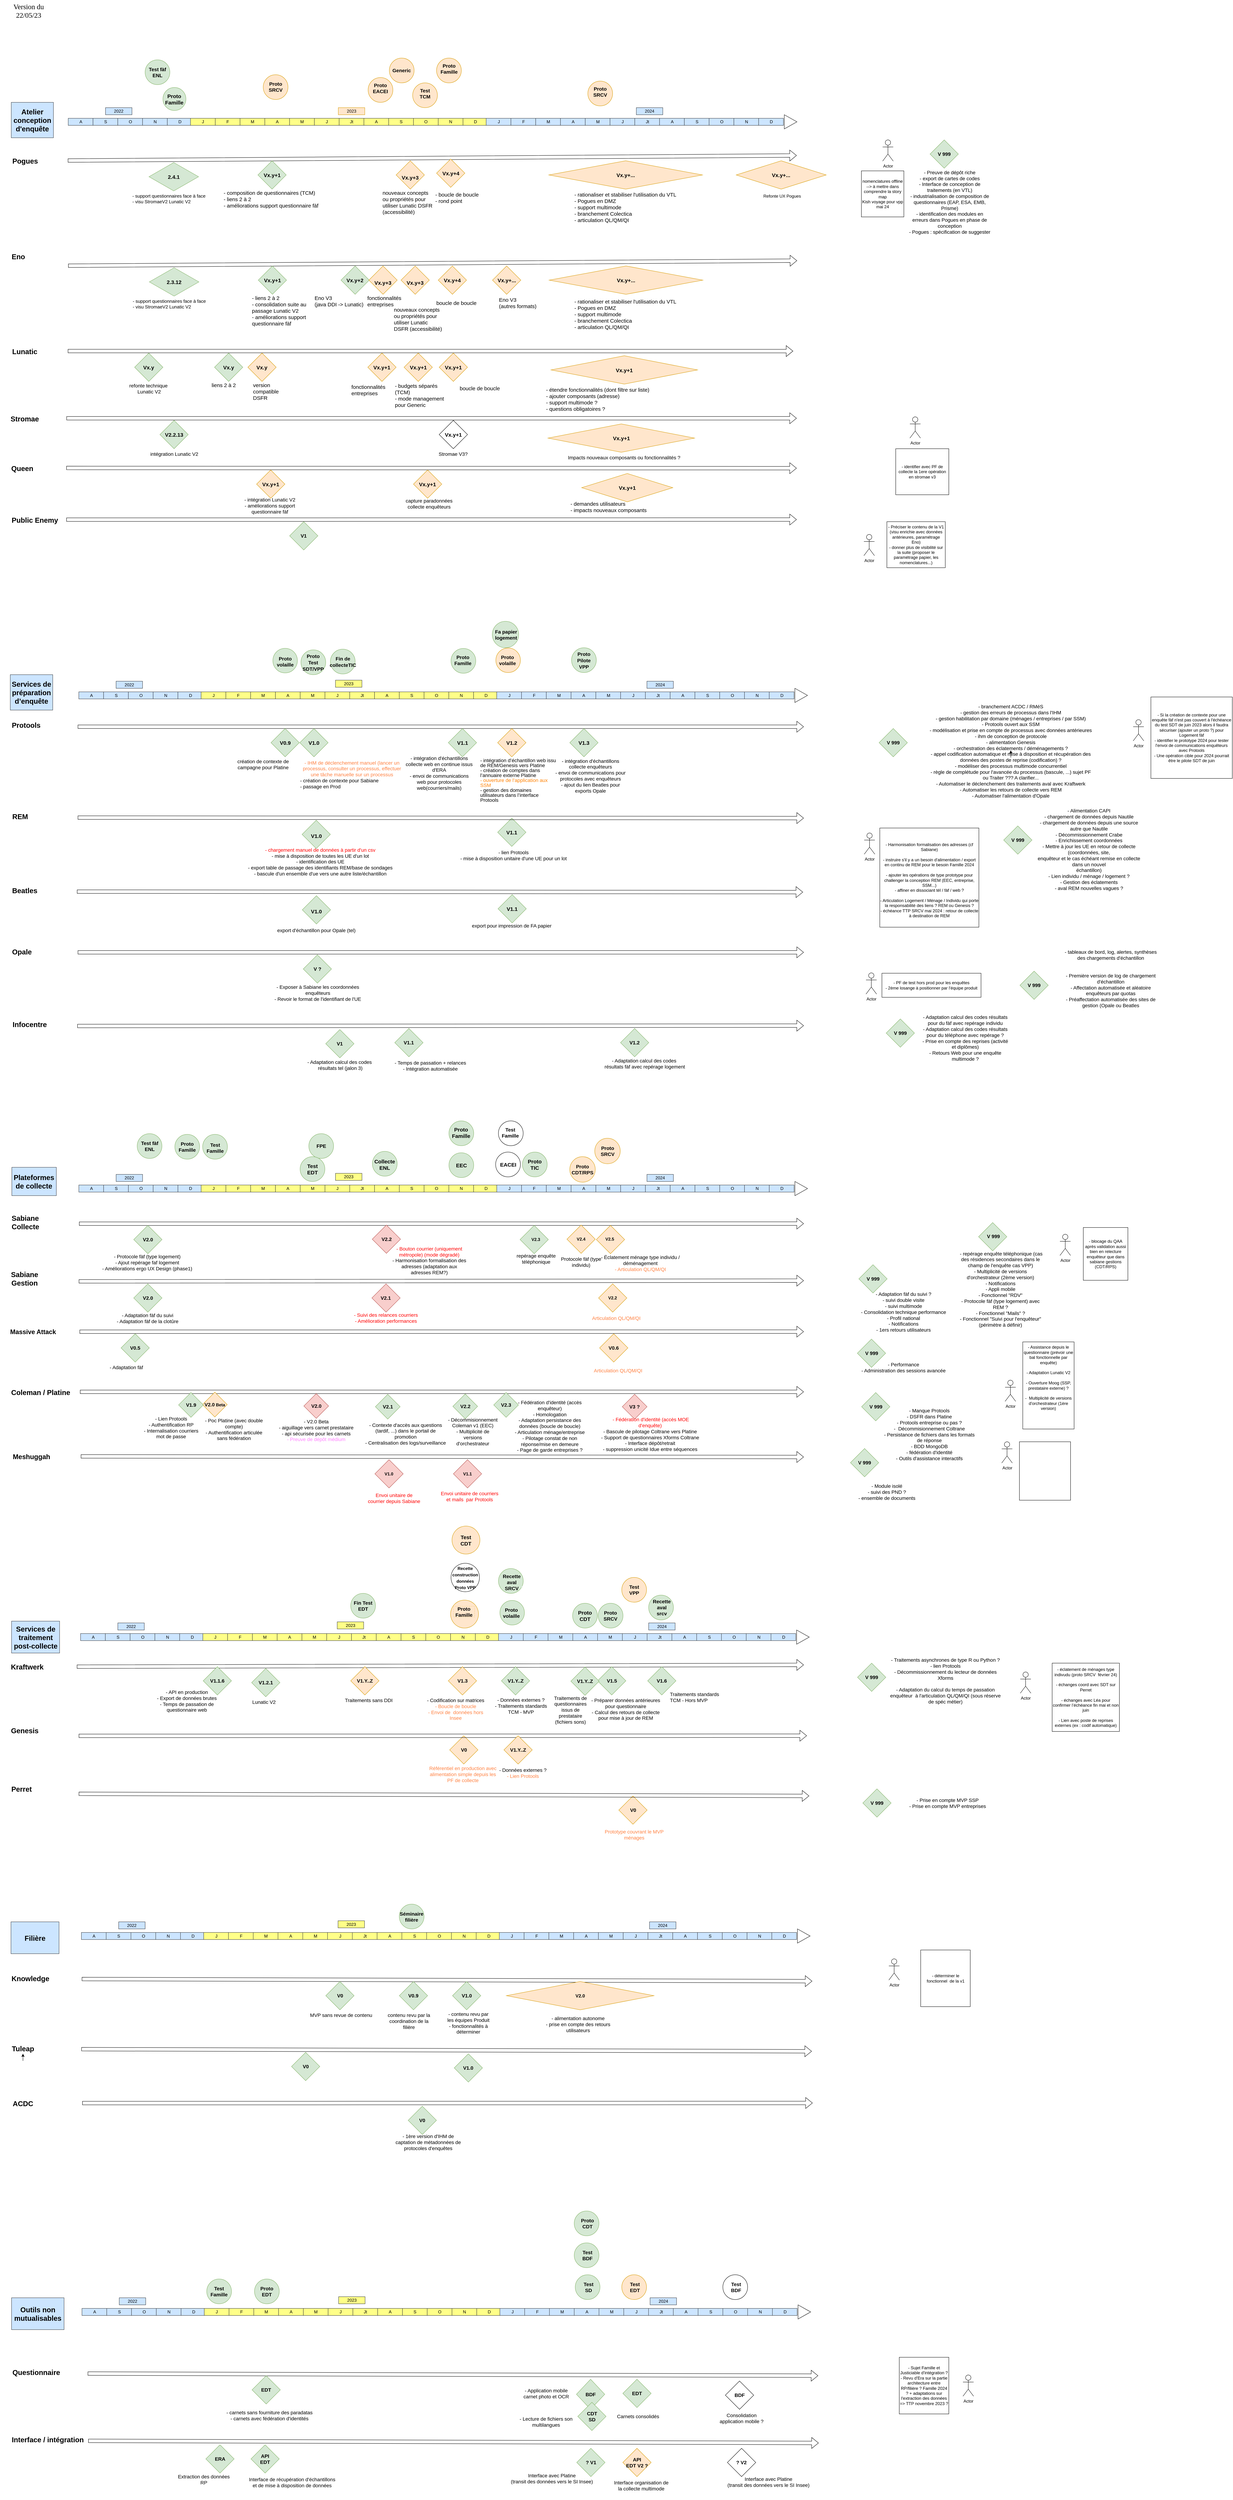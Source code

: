 <mxfile compressed="true" version="21.3.2" type="github"><diagram id="mFV4b9mCCrI5YmX5gzNI" name="Page-1"><mxGraphModel dx="3033" dy="2317" grid="1" gridSize="10" guides="1" tooltips="1" connect="1" arrows="1" fold="1" page="1" pageScale="1" pageWidth="827" pageHeight="1169" math="0" shadow="0"><root><mxCell id="0"/><mxCell id="1" parent="0"/><mxCell id="c0jgc6a0JRqWWvqa6Sk8-84" value="" style="ellipse;whiteSpace=wrap;html=1;aspect=fixed;fontSize=15;fillColor=#d5e8d4;strokeColor=#82b366;" parent="1" vertex="1"><mxGeometry x="379" y="-1000" width="70" height="70" as="geometry"/></mxCell><mxCell id="c0jgc6a0JRqWWvqa6Sk8-75" value="" style="ellipse;whiteSpace=wrap;html=1;aspect=fixed;fontSize=15;fillColor=#ffe6cc;strokeColor=#d79b00;" parent="1" vertex="1"><mxGeometry x="712.76" y="-958" width="70" height="70" as="geometry"/></mxCell><mxCell id="c0jgc6a0JRqWWvqa6Sk8-1" value="" style="shape=flexArrow;endArrow=classic;html=1;rounded=0;" parent="1" edge="1"><mxGeometry width="50" height="50" relative="1" as="geometry"><mxPoint x="188.86" y="883" as="sourcePoint"/><mxPoint x="2240" y="883" as="targetPoint"/></mxGeometry></mxCell><mxCell id="c0jgc6a0JRqWWvqa6Sk8-2" value="&lt;font style=&quot;font-size: 20px;&quot;&gt;&lt;b&gt;Protools&lt;/b&gt;&lt;/font&gt;" style="text;html=1;strokeColor=none;fillColor=none;align=center;verticalAlign=middle;whiteSpace=wrap;rounded=0;" parent="1" vertex="1"><mxGeometry x="12.86" y="863" width="60" height="30" as="geometry"/></mxCell><mxCell id="c0jgc6a0JRqWWvqa6Sk8-3" value="" style="rhombus;whiteSpace=wrap;html=1;fillColor=#d5e8d4;strokeColor=#82b366;" parent="1" vertex="1"><mxGeometry x="1235.73" y="888" width="80" height="80" as="geometry"/></mxCell><mxCell id="c0jgc6a0JRqWWvqa6Sk8-5" value="&lt;font style=&quot;font-size: 15px;&quot;&gt;&lt;b&gt;V1.1&lt;/b&gt;&lt;/font&gt;" style="text;html=1;strokeColor=none;fillColor=none;align=center;verticalAlign=middle;whiteSpace=wrap;rounded=0;" parent="1" vertex="1"><mxGeometry x="1245.73" y="913" width="60" height="30" as="geometry"/></mxCell><mxCell id="c0jgc6a0JRqWWvqa6Sk8-11" value="" style="shape=flexArrow;endArrow=classic;html=1;rounded=0;" parent="1" edge="1"><mxGeometry width="50" height="50" relative="1" as="geometry"><mxPoint x="192.6" y="2286.29" as="sourcePoint"/><mxPoint x="2240" y="2286" as="targetPoint"/></mxGeometry></mxCell><mxCell id="c0jgc6a0JRqWWvqa6Sk8-12" value="&lt;div align=&quot;left&quot;&gt;&lt;font size=&quot;1&quot;&gt;&lt;b style=&quot;font-size: 20px;&quot;&gt;Sabiane Collecte&lt;/b&gt;&lt;/font&gt;&lt;br&gt;&lt;/div&gt;" style="text;html=1;strokeColor=none;fillColor=none;align=left;verticalAlign=middle;whiteSpace=wrap;rounded=0;" parent="1" vertex="1"><mxGeometry y="2267" width="134.2" height="30" as="geometry"/></mxCell><mxCell id="c0jgc6a0JRqWWvqa6Sk8-21" value="" style="shape=flexArrow;endArrow=classic;html=1;rounded=0;" parent="1" edge="1"><mxGeometry width="50" height="50" relative="1" as="geometry"><mxPoint x="195.18" y="2761" as="sourcePoint"/><mxPoint x="2240" y="2761" as="targetPoint"/></mxGeometry></mxCell><mxCell id="c0jgc6a0JRqWWvqa6Sk8-22" value="&lt;font style=&quot;font-size: 20px;&quot;&gt;&lt;b&gt;Coleman / Platine&lt;br&gt;&lt;/b&gt;&lt;/font&gt;" style="text;html=1;strokeColor=none;fillColor=none;align=center;verticalAlign=middle;whiteSpace=wrap;rounded=0;" parent="1" vertex="1"><mxGeometry x="-6.45" y="2747" width="180" height="30" as="geometry"/></mxCell><mxCell id="c0jgc6a0JRqWWvqa6Sk8-27" value="" style="shape=flexArrow;endArrow=classic;html=1;rounded=0;entryX=0.41;entryY=0.988;entryDx=0;entryDy=0;entryPerimeter=0;" parent="1" edge="1"><mxGeometry width="50" height="50" relative="1" as="geometry"><mxPoint x="160.81" y="-177.71" as="sourcePoint"/><mxPoint x="2209.95" y="-177.68" as="targetPoint"/></mxGeometry></mxCell><mxCell id="c0jgc6a0JRqWWvqa6Sk8-28" value="&lt;b&gt;&lt;font style=&quot;font-size: 20px;&quot;&gt;Lunatic&lt;/font&gt;&lt;/b&gt;" style="text;html=1;strokeColor=none;fillColor=none;align=center;verticalAlign=middle;whiteSpace=wrap;rounded=0;" parent="1" vertex="1"><mxGeometry x="9.29" y="-192" width="60" height="30" as="geometry"/></mxCell><mxCell id="c0jgc6a0JRqWWvqa6Sk8-36" value="&lt;font style=&quot;font-size: 20px;&quot;&gt;&lt;b&gt;REM&lt;/b&gt;&lt;/font&gt;" style="text;html=1;strokeColor=none;fillColor=none;align=center;verticalAlign=middle;whiteSpace=wrap;rounded=0;" parent="1" vertex="1"><mxGeometry x="-3.76" y="1121" width="60" height="30" as="geometry"/></mxCell><mxCell id="c0jgc6a0JRqWWvqa6Sk8-52" value="&lt;font style=&quot;font-size: 14px;&quot;&gt;&lt;b&gt;Proto SRCV&lt;/b&gt;&lt;/font&gt;" style="text;html=1;strokeColor=none;fillColor=#ffe6cc;align=center;verticalAlign=middle;whiteSpace=wrap;rounded=0;" parent="1" vertex="1"><mxGeometry x="717.76" y="-938" width="60" height="28" as="geometry"/></mxCell><mxCell id="c0jgc6a0JRqWWvqa6Sk8-56" value="&lt;font style=&quot;font-size: 15px;&quot;&gt;&lt;b&gt;V1.3&lt;/b&gt;&lt;/font&gt;" style="rhombus;whiteSpace=wrap;html=1;fillColor=#d5e8d4;strokeColor=#82b366;" parent="1" vertex="1"><mxGeometry x="1579.0" y="888" width="80" height="80" as="geometry"/></mxCell><mxCell id="c0jgc6a0JRqWWvqa6Sk8-61" value="&lt;font style=&quot;font-size: 14px;&quot;&gt;&lt;b&gt;Test fàf ENL&lt;/b&gt;&lt;/font&gt;" style="text;html=1;align=center;verticalAlign=middle;whiteSpace=wrap;rounded=0;" parent="1" vertex="1"><mxGeometry x="384" y="-980" width="60" height="30" as="geometry"/></mxCell><mxCell id="c0jgc6a0JRqWWvqa6Sk8-63" value="création de contexte de campagne pour Platine" style="text;html=1;strokeColor=none;fillColor=none;align=center;verticalAlign=middle;whiteSpace=wrap;rounded=0;fontSize=14;" parent="1" vertex="1"><mxGeometry x="627.64" y="968" width="169.16" height="42" as="geometry"/></mxCell><mxCell id="c0jgc6a0JRqWWvqa6Sk8-64" value="&lt;br&gt;&lt;div&gt;- intégration d'échantillons collecte web en continue issus d'ERA&lt;br&gt;&lt;/div&gt;&lt;div&gt;- envoi de communications web pour protocoles web(courriers/mails)&lt;/div&gt;&lt;div&gt;&lt;br&gt;&lt;/div&gt;&lt;div&gt;&lt;br&gt;&lt;/div&gt;" style="text;html=1;strokeColor=none;fillColor=none;align=center;verticalAlign=middle;whiteSpace=wrap;rounded=0;fontSize=14;" parent="1" vertex="1"><mxGeometry x="1111.57" y="990.5" width="195.79" height="63.5" as="geometry"/></mxCell><mxCell id="c0jgc6a0JRqWWvqa6Sk8-66" value="&lt;div&gt;&lt;br&gt;&lt;/div&gt;&lt;div&gt;&lt;br&gt;&lt;/div&gt;&lt;div&gt;- branchement ACDC / RMéS&lt;br&gt;&lt;/div&gt;&lt;div&gt;- gestion des erreurs de processus dans l'IHM&lt;br&gt;&lt;/div&gt;&lt;div&gt;- gestion habilitation par domaine (ménages / entreprises / par SSM)&lt;/div&gt;&lt;div&gt;- Protools ouvert aux SSM&lt;br&gt;&lt;/div&gt;&lt;div&gt;- modélisation et prise en compte de processus avec données antérieures&lt;/div&gt;- ihm de conception de protocole&lt;br&gt;- alimentation Genesis&lt;br&gt;&lt;div&gt;- orchestration des éclatements / déménagements ?&lt;br&gt;&lt;/div&gt;&lt;div&gt;- appel codification automatique et mise à disposition et récupération des données des postes de reprise (codification) ?&lt;br&gt;&lt;/div&gt;&lt;div&gt;- modéliser des processus multimode concurrentiel&lt;br&gt;&lt;div&gt;- règle de complétude pour l'avancée du processus (bascule, ...) sujet PF ou Traiter ??? A clarifier...&lt;/div&gt;&lt;div&gt;&lt;div&gt;- Automatiser le déclenchement des traitements aval avec Kraftwerk&lt;/div&gt;&lt;div&gt;- Automatiser les retours de collecte vers REM&lt;/div&gt;&lt;div&gt;- Automatiser l'alimentation d'Opale&lt;br&gt;&lt;/div&gt;&lt;/div&gt;&lt;/div&gt;" style="text;html=1;strokeColor=none;fillColor=none;align=center;verticalAlign=middle;whiteSpace=wrap;rounded=0;fontSize=14;" parent="1" vertex="1"><mxGeometry x="2589.42" y="920" width="471.58" height="30" as="geometry"/></mxCell><mxCell id="c0jgc6a0JRqWWvqa6Sk8-80" style="edgeStyle=orthogonalEdgeStyle;rounded=0;orthogonalLoop=1;jettySize=auto;html=1;exitX=0.5;exitY=1;exitDx=0;exitDy=0;fontSize=15;" parent="1" source="c0jgc6a0JRqWWvqa6Sk8-66" target="c0jgc6a0JRqWWvqa6Sk8-66" edge="1"><mxGeometry relative="1" as="geometry"/></mxCell><mxCell id="FTLLSDSXX8i168MmgbQK-20" value="" style="rhombus;whiteSpace=wrap;html=1;fillColor=#d5e8d4;strokeColor=#82b366;" parent="1" vertex="1"><mxGeometry x="822.55" y="1147" width="80" height="80" as="geometry"/></mxCell><mxCell id="FTLLSDSXX8i168MmgbQK-21" value="&lt;font style=&quot;font-size: 15px;&quot;&gt;&lt;b&gt;V1.0&lt;/b&gt;&lt;/font&gt;" style="text;html=1;strokeColor=none;fillColor=none;align=center;verticalAlign=middle;whiteSpace=wrap;rounded=0;" parent="1" vertex="1"><mxGeometry x="832.63" y="1176" width="60" height="30" as="geometry"/></mxCell><mxCell id="FTLLSDSXX8i168MmgbQK-23" value="&lt;font size=&quot;1&quot;&gt;&lt;b style=&quot;font-size: 15px;&quot;&gt;V1.1&lt;/b&gt;&lt;/font&gt;" style="rhombus;whiteSpace=wrap;html=1;fillColor=#d5e8d4;strokeColor=#82b366;" parent="1" vertex="1"><mxGeometry x="1375.19" y="1141" width="80" height="80" as="geometry"/></mxCell><mxCell id="FTLLSDSXX8i168MmgbQK-28" value="" style="shape=flexArrow;endArrow=classic;html=1;rounded=0;" parent="1" edge="1"><mxGeometry width="50" height="50" relative="1" as="geometry"><mxPoint x="186.34" y="3537" as="sourcePoint"/><mxPoint x="2240" y="3532" as="targetPoint"/></mxGeometry></mxCell><mxCell id="FTLLSDSXX8i168MmgbQK-29" value="&lt;font style=&quot;font-size: 20px;&quot;&gt;&lt;b&gt;Kraftwerk&lt;/b&gt;&lt;/font&gt;" style="text;html=1;strokeColor=none;fillColor=none;align=center;verticalAlign=middle;whiteSpace=wrap;rounded=0;" parent="1" vertex="1"><mxGeometry x="15.62" y="3522" width="60" height="30" as="geometry"/></mxCell><mxCell id="FTLLSDSXX8i168MmgbQK-30" value="&lt;b&gt;&lt;font style=&quot;font-size: 20px;&quot;&gt;Opale&lt;/font&gt;&lt;/b&gt;" style="text;html=1;strokeColor=none;fillColor=none;align=center;verticalAlign=middle;whiteSpace=wrap;rounded=0;" parent="1" vertex="1"><mxGeometry x="0.67" y="1503" width="60" height="30" as="geometry"/></mxCell><mxCell id="ddA6PycPh_wfGD-rprwo-1" value="&lt;font style=&quot;font-size: 15px;&quot;&gt;&lt;b&gt;Vx.y&lt;/b&gt;&lt;/font&gt;" style="rhombus;whiteSpace=wrap;html=1;fillColor=#d5e8d4;strokeColor=#82b366;" parent="1" vertex="1"><mxGeometry x="349.38" y="-172" width="80" height="80" as="geometry"/></mxCell><mxCell id="ddA6PycPh_wfGD-rprwo-4" value="&lt;font style=&quot;font-size: 15px;&quot;&gt;&lt;b&gt;Vx.y&lt;/b&gt;&lt;/font&gt;" style="rhombus;whiteSpace=wrap;html=1;fillColor=#d5e8d4;strokeColor=#82b366;" parent="1" vertex="1"><mxGeometry x="575.11" y="-172" width="80" height="80" as="geometry"/></mxCell><mxCell id="ddA6PycPh_wfGD-rprwo-6" value="&lt;font style=&quot;font-size: 15px;&quot;&gt;&lt;b&gt;Vx.y&lt;/b&gt;&lt;/font&gt;" style="rhombus;whiteSpace=wrap;html=1;fillColor=#ffe6cc;strokeColor=#d79b00;" parent="1" vertex="1"><mxGeometry x="669.38" y="-172" width="80" height="80" as="geometry"/></mxCell><mxCell id="ddA6PycPh_wfGD-rprwo-8" value="&lt;font style=&quot;font-size: 15px;&quot;&gt;&lt;b&gt;Vx.y+1&lt;/b&gt;&lt;/font&gt;" style="rhombus;whiteSpace=wrap;html=1;fillColor=#ffe6cc;strokeColor=#d79b00;" parent="1" vertex="1"><mxGeometry x="1210.01" y="-172" width="80" height="80" as="geometry"/></mxCell><mxCell id="cksNnemaycyc-sAIgtyD-1" value="&lt;font style=&quot;font-size: 15px;&quot;&gt;&lt;b&gt;Vx.y+1&lt;/b&gt;&lt;/font&gt;" style="rhombus;whiteSpace=wrap;html=1;fillColor=#ffe6cc;strokeColor=#d79b00;" parent="1" vertex="1"><mxGeometry x="1008.29" y="-172" width="80" height="80" as="geometry"/></mxCell><mxCell id="vozaQE-ynMEkPl2pL4Hx-1" value="" style="rhombus;whiteSpace=wrap;html=1;fillColor=#d5e8d4;strokeColor=#82b366;" parent="1" vertex="1"><mxGeometry x="346.79" y="2291" width="80" height="80" as="geometry"/></mxCell><mxCell id="vozaQE-ynMEkPl2pL4Hx-2" value="&lt;font style=&quot;font-size: 14px;&quot;&gt;&lt;b&gt;V2.0&lt;/b&gt;&lt;/font&gt;" style="text;html=1;strokeColor=none;fillColor=none;align=center;verticalAlign=middle;whiteSpace=wrap;rounded=0;" parent="1" vertex="1"><mxGeometry x="356.79" y="2316" width="60" height="30" as="geometry"/></mxCell><mxCell id="vozaQE-ynMEkPl2pL4Hx-3" value="- Protocole fàf (type logement)&lt;br&gt;&lt;div&gt;- Ajout repérage faf logement&lt;br&gt;&lt;/div&gt;&lt;div&gt;- Améliorations ergo UX Design (phase1)&lt;br&gt;&lt;/div&gt;" style="text;html=1;strokeColor=none;fillColor=none;align=center;verticalAlign=middle;whiteSpace=wrap;rounded=0;fontSize=14;" parent="1" vertex="1"><mxGeometry x="230.17" y="2368" width="310" height="56" as="geometry"/></mxCell><mxCell id="vozaQE-ynMEkPl2pL4Hx-12" value="" style="rhombus;whiteSpace=wrap;html=1;fillColor=#ffe6cc;strokeColor=#d79b00;" parent="1" vertex="1"><mxGeometry x="1654" y="2291" width="80" height="80" as="geometry"/></mxCell><mxCell id="vozaQE-ynMEkPl2pL4Hx-14" value="" style="rhombus;whiteSpace=wrap;html=1;fillColor=#f8cecc;strokeColor=#b85450;" parent="1" vertex="1"><mxGeometry x="1020.79" y="2290" width="80" height="80" as="geometry"/></mxCell><mxCell id="vozaQE-ynMEkPl2pL4Hx-15" value="&lt;font style=&quot;font-size: 14px;&quot;&gt;&lt;b&gt;V2.2&lt;br&gt;&lt;/b&gt;&lt;/font&gt;" style="text;html=1;strokeColor=none;fillColor=#f8cecc;align=center;verticalAlign=middle;whiteSpace=wrap;rounded=0;fontColor=#000000;" parent="1" vertex="1"><mxGeometry x="1036.79" y="2315" width="49.21" height="30" as="geometry"/></mxCell><mxCell id="vozaQE-ynMEkPl2pL4Hx-18" value="- Éclatement ménage type individu / déménagement&lt;div&gt;&lt;font color=&quot;#ff8040&quot;&gt;- Articulation QL/QM/QI&lt;/font&gt;&lt;/div&gt;" style="text;html=1;strokeColor=none;fillColor=none;align=center;verticalAlign=middle;whiteSpace=wrap;rounded=0;fontSize=14;" parent="1" vertex="1"><mxGeometry x="1657.52" y="2368" width="241.36" height="60" as="geometry"/></mxCell><mxCell id="vozaQE-ynMEkPl2pL4Hx-20" value="&lt;b&gt;V2.5&lt;/b&gt;" style="text;html=1;strokeColor=none;fillColor=none;align=center;verticalAlign=middle;whiteSpace=wrap;rounded=0;" parent="1" vertex="1"><mxGeometry x="1662.27" y="2315" width="60" height="30" as="geometry"/></mxCell><mxCell id="vozaQE-ynMEkPl2pL4Hx-22" value="" style="rhombus;whiteSpace=wrap;html=1;fillColor=#d5e8d4;strokeColor=#82b366;" parent="1" vertex="1"><mxGeometry x="2734" y="2283" width="80" height="80" as="geometry"/></mxCell><mxCell id="vozaQE-ynMEkPl2pL4Hx-23" value="&lt;b&gt;&lt;font style=&quot;font-size: 14px;&quot;&gt;V 999&lt;br&gt;&lt;/font&gt;&lt;/b&gt;" style="text;html=1;strokeColor=none;fillColor=none;align=center;verticalAlign=middle;whiteSpace=wrap;rounded=0;" parent="1" vertex="1"><mxGeometry x="2746" y="2307" width="60" height="30" as="geometry"/></mxCell><mxCell id="pcrgv22G-7Bk5gdFUB20-2" value="&lt;font style=&quot;font-size: 19px;&quot;&gt;&lt;b&gt;Meshuggah&lt;/b&gt;&lt;/font&gt;" style="text;html=1;strokeColor=none;fillColor=none;align=center;verticalAlign=middle;whiteSpace=wrap;rounded=0;" parent="1" vertex="1"><mxGeometry x="28.04" y="2930" width="60" height="30" as="geometry"/></mxCell><mxCell id="pcrgv22G-7Bk5gdFUB20-3" value="" style="shape=flexArrow;endArrow=classic;html=1;rounded=0;" parent="1" edge="1"><mxGeometry width="50" height="50" relative="1" as="geometry"><mxPoint x="197.55" y="2943.29" as="sourcePoint"/><mxPoint x="2240" y="2945" as="targetPoint"/></mxGeometry></mxCell><mxCell id="pcrgv22G-7Bk5gdFUB20-5" value="&lt;font&gt;&lt;b&gt;V1.0&lt;/b&gt;&lt;/font&gt;" style="rhombus;whiteSpace=wrap;html=1;fillColor=#f8cecc;strokeColor=#b85450;fontColor=#000000;" parent="1" vertex="1"><mxGeometry x="1028.29" y="2952.5" width="80" height="80" as="geometry"/></mxCell><mxCell id="pcrgv22G-7Bk5gdFUB20-6" value="&lt;div&gt;&lt;font color=&quot;#ff0000&quot;&gt;- Bouton courrier (uniquement métropole) (mode dégradé)&lt;br&gt;&lt;/font&gt;&lt;/div&gt;&lt;div&gt;- Harmonisation formalisation des adresses (adaptation aux adresses REM?) &lt;br&gt;&lt;/div&gt;&lt;font color=&quot;#ff0000&quot;&gt;&lt;br&gt;&lt;/font&gt;&lt;div&gt;&lt;font color=&quot;#ff0000&quot;&gt;&lt;br&gt;&lt;/font&gt;&lt;/div&gt;" style="text;html=1;strokeColor=none;fillColor=none;align=center;verticalAlign=middle;whiteSpace=wrap;rounded=0;fontSize=14;" parent="1" vertex="1"><mxGeometry x="1072.63" y="2380" width="218.29" height="53" as="geometry"/></mxCell><mxCell id="pcrgv22G-7Bk5gdFUB20-7" value="&lt;font size=&quot;1&quot;&gt;&lt;b style=&quot;font-size: 20px;&quot;&gt;Sabiane Gestion&lt;br&gt;&lt;/b&gt;&lt;/font&gt;" style="text;html=1;strokeColor=none;fillColor=none;align=center;verticalAlign=middle;whiteSpace=wrap;rounded=0;" parent="1" vertex="1"><mxGeometry x="28.04" y="2426" width="21" height="30" as="geometry"/></mxCell><mxCell id="pcrgv22G-7Bk5gdFUB20-8" value="" style="shape=flexArrow;endArrow=classic;html=1;rounded=0;" parent="1" edge="1"><mxGeometry width="50" height="50" relative="1" as="geometry"><mxPoint x="191.79" y="2449" as="sourcePoint"/><mxPoint x="2240" y="2447" as="targetPoint"/></mxGeometry></mxCell><mxCell id="pcrgv22G-7Bk5gdFUB20-10" value="&lt;font style=&quot;font-size: 14px;&quot;&gt;&lt;b&gt;V2.0&lt;/b&gt;&lt;/font&gt;" style="rhombus;whiteSpace=wrap;html=1;fillColor=#d5e8d4;strokeColor=#82b366;" parent="1" vertex="1"><mxGeometry x="346.79" y="2456" width="80" height="80" as="geometry"/></mxCell><mxCell id="pcrgv22G-7Bk5gdFUB20-13" value="&lt;b&gt;&lt;font style=&quot;font-size: 14px;&quot;&gt;V2.0&lt;/font&gt; Beta&lt;/b&gt;" style="rhombus;whiteSpace=wrap;html=1;fillColor=#ffe6cc;strokeColor=#d79b00;" parent="1" vertex="1"><mxGeometry x="541.05" y="2762" width="70" height="70" as="geometry"/></mxCell><mxCell id="2McjSFuQ_IxXw8wRX-_E-1" value="&lt;font style=&quot;font-size: 14px;&quot;&gt;&lt;b&gt;V1.1.6&lt;br&gt;&lt;/b&gt;&lt;/font&gt;" style="rhombus;whiteSpace=wrap;html=1;fillColor=#d5e8d4;strokeColor=#82b366;" parent="1" vertex="1"><mxGeometry x="543.16" y="3537" width="80" height="80" as="geometry"/></mxCell><mxCell id="2McjSFuQ_IxXw8wRX-_E-2" value="- API en production&lt;br&gt;- Export de données brutes&lt;br&gt;- Temps de passation de questionnaire web" style="text;html=1;strokeColor=none;fillColor=none;align=center;verticalAlign=middle;whiteSpace=wrap;rounded=0;fontSize=14;" parent="1" vertex="1"><mxGeometry x="381.63" y="3607" width="230" height="54" as="geometry"/></mxCell><mxCell id="2McjSFuQ_IxXw8wRX-_E-3" value="&lt;font style=&quot;font-size: 14px;&quot;&gt;&lt;b&gt;V0&lt;/b&gt;&lt;/font&gt;" style="rhombus;whiteSpace=wrap;html=1;fillColor=#ffe6cc;strokeColor=#d79b00;" parent="1" vertex="1"><mxGeometry x="1239.52" y="3732" width="80" height="80" as="geometry"/></mxCell><mxCell id="2McjSFuQ_IxXw8wRX-_E-4" value="&lt;div&gt;&lt;font color=&quot;#ff8040&quot;&gt;Référentiel en production avec alimentation simple depuis les PF de collecte&lt;/font&gt;&lt;br&gt;&lt;/div&gt;" style="text;html=1;strokeColor=none;fillColor=none;align=center;verticalAlign=middle;whiteSpace=wrap;rounded=0;fontSize=14;" parent="1" vertex="1"><mxGeometry x="1181.15" y="3814" width="191.53" height="53" as="geometry"/></mxCell><mxCell id="97USH-_PY3aVAxg5_6Zu-5" value="" style="rhombus;whiteSpace=wrap;html=1;fillColor=#f8cecc;strokeColor=#b85450;" parent="1" vertex="1"><mxGeometry x="1019.79" y="2456" width="80" height="80" as="geometry"/></mxCell><mxCell id="97USH-_PY3aVAxg5_6Zu-6" value="&lt;font style=&quot;font-size: 14px;&quot;&gt;&lt;b&gt;V2.1&lt;br&gt;&lt;/b&gt;&lt;/font&gt;" style="text;html=1;strokeColor=none;fillColor=none;align=center;verticalAlign=middle;whiteSpace=wrap;rounded=0;fontColor=#000000;" parent="1" vertex="1"><mxGeometry x="1028.79" y="2481" width="60" height="30" as="geometry"/></mxCell><mxCell id="97USH-_PY3aVAxg5_6Zu-12" value="- Adaptation fàf du suivi&lt;br&gt;- Adaptation fàf de la clotûre&lt;br&gt;" style="text;html=1;strokeColor=none;fillColor=none;align=center;verticalAlign=middle;whiteSpace=wrap;rounded=0;fontSize=14;" parent="1" vertex="1"><mxGeometry x="230.79" y="2538" width="310" height="30" as="geometry"/></mxCell><mxCell id="97USH-_PY3aVAxg5_6Zu-13" value="&lt;br&gt;&lt;div&gt;&lt;font color=&quot;#ff0000&quot;&gt;- Suivi des relances courriers&lt;br&gt;- Amélioration performances&lt;/font&gt;&lt;br&gt;&lt;/div&gt;" style="text;html=1;strokeColor=none;fillColor=none;align=center;verticalAlign=middle;whiteSpace=wrap;rounded=0;fontSize=14;" parent="1" vertex="1"><mxGeometry x="904.52" y="2529" width="309" height="30" as="geometry"/></mxCell><mxCell id="97USH-_PY3aVAxg5_6Zu-14" value="&lt;font style=&quot;font-size: 14px;&quot;&gt;&lt;b&gt;V 999&lt;/b&gt;&lt;/font&gt;" style="rhombus;whiteSpace=wrap;html=1;fillColor=#d5e8d4;strokeColor=#82b366;" parent="1" vertex="1"><mxGeometry x="2395.79" y="2402" width="80" height="80" as="geometry"/></mxCell><mxCell id="97USH-_PY3aVAxg5_6Zu-15" value="&lt;br&gt;&lt;div&gt;&amp;nbsp;&lt;br&gt;- Adaptation fàf du suivi ?&lt;br&gt;- suivi double visite &lt;br&gt;- suivi multimode &lt;br&gt;- Consolidation technique performance&lt;br&gt;- Profil national&lt;br&gt;- Notifications&lt;/div&gt;&lt;div&gt;- 1ers retours utilisateurs&lt;br&gt;&lt;br&gt;&lt;/div&gt;&lt;div&gt;&lt;br&gt;&lt;br&gt;&lt;/div&gt;" style="text;html=1;strokeColor=none;fillColor=none;align=center;verticalAlign=middle;whiteSpace=wrap;rounded=0;fontSize=14;" parent="1" vertex="1"><mxGeometry x="2386.59" y="2529" width="270" height="30" as="geometry"/></mxCell><mxCell id="97USH-_PY3aVAxg5_6Zu-26" value="&lt;font style=&quot;font-size: 14px;&quot;&gt;&lt;b&gt;V 999&lt;/b&gt;&lt;/font&gt;" style="rhombus;whiteSpace=wrap;html=1;fillColor=#d5e8d4;strokeColor=#82b366;" parent="1" vertex="1"><mxGeometry x="2453" y="888" width="80" height="80" as="geometry"/></mxCell><mxCell id="97USH-_PY3aVAxg5_6Zu-27" value="&lt;br&gt;&lt;div&gt;&lt;div&gt;&lt;br&gt;&lt;/div&gt;&amp;nbsp;- repérage enquête téléphonique (cas des résidences secondaires dans le champ de l'enquête cas VPP)&lt;br&gt;&lt;/div&gt;&lt;div&gt;- Multiplicité de versions d'orchestrateur (2ème version)&lt;/div&gt;&lt;div&gt;- Notifications&lt;/div&gt;&lt;div&gt;- Appli mobile&lt;br&gt;&lt;/div&gt;&lt;div&gt;- Fonctionnel &quot;RDV&quot;&lt;br&gt;&lt;/div&gt;&lt;div&gt;- Protocole fàf (type logement) avec REM ?&lt;br&gt;&lt;/div&gt;&lt;div&gt;&lt;div&gt;- Fonctionnel &quot;Mails&quot; ?&lt;br&gt;&lt;/div&gt;&lt;div&gt;- Fonctionnel &quot;Suivi pour l'enquêteur&quot; (périmètre à définir)&lt;/div&gt;&lt;div&gt;&lt;br&gt;&lt;/div&gt;&lt;div&gt;&lt;br&gt;&lt;br&gt;&lt;/div&gt;&lt;/div&gt;&lt;div&gt;&lt;br&gt;&lt;/div&gt;" style="text;html=1;strokeColor=none;fillColor=none;align=center;verticalAlign=middle;whiteSpace=wrap;rounded=0;fontSize=14;" parent="1" vertex="1"><mxGeometry x="2674" y="2363" width="244.09" height="250" as="geometry"/></mxCell><mxCell id="97USH-_PY3aVAxg5_6Zu-30" value="&lt;font style=&quot;font-size: 20px;&quot;&gt;&lt;b&gt;Infocentre&lt;/b&gt;&lt;/font&gt;" style="text;html=1;strokeColor=none;fillColor=none;align=center;verticalAlign=middle;whiteSpace=wrap;rounded=0;" parent="1" vertex="1"><mxGeometry x="23.04" y="1708" width="60" height="30" as="geometry"/></mxCell><mxCell id="97USH-_PY3aVAxg5_6Zu-32" value="" style="shape=flexArrow;endArrow=classic;html=1;rounded=0;" parent="1" edge="1"><mxGeometry width="50" height="50" relative="1" as="geometry"><mxPoint x="187.74" y="1728" as="sourcePoint"/><mxPoint x="2240" y="1727" as="targetPoint"/></mxGeometry></mxCell><mxCell id="97USH-_PY3aVAxg5_6Zu-35" value="&lt;font style=&quot;font-size: 18px;&quot;&gt;&lt;b&gt;Massive Attack&lt;/b&gt;&lt;/font&gt;" style="text;html=1;strokeColor=none;fillColor=none;align=center;verticalAlign=middle;whiteSpace=wrap;rounded=0;" parent="1" vertex="1"><mxGeometry x="-8.55" y="2577" width="142.75" height="30" as="geometry"/></mxCell><mxCell id="97USH-_PY3aVAxg5_6Zu-37" value="" style="shape=flexArrow;endArrow=classic;html=1;rounded=0;" parent="1" edge="1"><mxGeometry width="50" height="50" relative="1" as="geometry"><mxPoint x="194.06" y="2591.29" as="sourcePoint"/><mxPoint x="2240" y="2591" as="targetPoint"/></mxGeometry></mxCell><mxCell id="97USH-_PY3aVAxg5_6Zu-38" value="&lt;font style=&quot;font-size: 14px;&quot;&gt;&lt;b&gt;V0.5&lt;/b&gt;&lt;/font&gt;" style="rhombus;whiteSpace=wrap;html=1;fillColor=#d5e8d4;strokeColor=#82b366;" parent="1" vertex="1"><mxGeometry x="311.0" y="2597" width="80" height="80" as="geometry"/></mxCell><mxCell id="97USH-_PY3aVAxg5_6Zu-41" value="&lt;font style=&quot;font-size: 14px;&quot;&gt;&lt;b&gt;V0.6&lt;/b&gt;&lt;/font&gt;" style="rhombus;whiteSpace=wrap;html=1;fillColor=#ffe6cc;strokeColor=#d79b00;" parent="1" vertex="1"><mxGeometry x="1663.25" y="2597" width="80" height="80" as="geometry"/></mxCell><mxCell id="41TlBi8JAUF4e2feWYWV-1" value="&lt;font style=&quot;font-size: 14px;&quot;&gt;&lt;b&gt;V2.1&lt;/b&gt;&lt;/font&gt;" style="rhombus;whiteSpace=wrap;html=1;fillColor=#d5e8d4;strokeColor=#82b366;" parent="1" vertex="1"><mxGeometry x="1029.66" y="2768" width="70" height="70" as="geometry"/></mxCell><mxCell id="41TlBi8JAUF4e2feWYWV-2" value="&lt;div&gt;- Contexte d'accès aux questions (tardif, ...) dans le portail de promotion&lt;/div&gt;&lt;div&gt;- Centralisation des logs/surveillance&lt;/div&gt;&lt;div&gt;&lt;br&gt;&lt;/div&gt;" style="text;html=1;strokeColor=none;fillColor=none;align=center;verticalAlign=middle;whiteSpace=wrap;rounded=0;fontSize=14;" parent="1" vertex="1"><mxGeometry x="996.6" y="2866" width="235.68" height="44" as="geometry"/></mxCell><mxCell id="41TlBi8JAUF4e2feWYWV-3" value="&lt;font style=&quot;font-size: 14px;&quot;&gt;&lt;b&gt;V2.3&lt;/b&gt;&lt;/font&gt;" style="rhombus;whiteSpace=wrap;html=1;fillColor=#d5e8d4;strokeColor=#82b366;" parent="1" vertex="1"><mxGeometry x="1364.05" y="2763" width="70" height="70" as="geometry"/></mxCell><mxCell id="41TlBi8JAUF4e2feWYWV-4" value="&lt;div&gt;- Fédération d'identité (accès enquêteur)&lt;br&gt;- Homologation&lt;br&gt;- Adaptation persistance des données (boucle de boucle)&lt;br&gt;- Articulation ménage/entreprise&lt;/div&gt;- Pilotage constat de non réponse/mise en demeure&lt;br&gt;- Page de garde entreprises ?" style="text;html=1;strokeColor=none;fillColor=none;align=center;verticalAlign=middle;whiteSpace=wrap;rounded=0;fontSize=14;" parent="1" vertex="1"><mxGeometry x="1412.68" y="2843" width="219.35" height="30" as="geometry"/></mxCell><mxCell id="41TlBi8JAUF4e2feWYWV-6" value="&lt;font style=&quot;font-size: 14px;&quot;&gt;&lt;b&gt;V2.2&lt;/b&gt;&lt;/font&gt;" style="rhombus;whiteSpace=wrap;html=1;fillColor=#d5e8d4;strokeColor=#82b366;" parent="1" vertex="1"><mxGeometry x="1248.55" y="2767" width="70" height="70" as="geometry"/></mxCell><mxCell id="41TlBi8JAUF4e2feWYWV-7" value="- Décommisionnement&lt;br&gt; Coleman v1 (EEC)&lt;br&gt;- Multiplicité de versions d'orchestrateur" style="text;html=1;strokeColor=none;fillColor=none;align=center;verticalAlign=middle;whiteSpace=wrap;rounded=0;fontSize=14;" parent="1" vertex="1"><mxGeometry x="1231.44" y="2858" width="148.45" height="30" as="geometry"/></mxCell><mxCell id="41TlBi8JAUF4e2feWYWV-9" value="&lt;font style=&quot;font-size: 14px;&quot;&gt;&lt;b&gt;V2.0&lt;/b&gt;&lt;/font&gt;" style="rhombus;whiteSpace=wrap;html=1;fillColor=#f8cecc;strokeColor=#b85450;" parent="1" vertex="1"><mxGeometry x="827.55" y="2766" width="70" height="70" as="geometry"/></mxCell><mxCell id="41TlBi8JAUF4e2feWYWV-10" value="&lt;div&gt;- V2.0 Beta&lt;/div&gt;&lt;div&gt;- aiguillage vers carnet prestataire&lt;br&gt;&lt;/div&gt;&lt;div&gt;- api sécurisée pour les carnets&lt;br&gt;&lt;font color=&quot;#ff80ff&quot;&gt;- Preuve de dépôt médium&lt;/font&gt;&lt;/div&gt;" style="text;html=1;strokeColor=none;fillColor=none;align=center;verticalAlign=middle;whiteSpace=wrap;rounded=0;fontSize=14;" parent="1" vertex="1"><mxGeometry x="726.55" y="2855" width="271" height="30" as="geometry"/></mxCell><mxCell id="41TlBi8JAUF4e2feWYWV-11" value="&lt;font style=&quot;font-size: 14px;&quot;&gt;&lt;b&gt;V1.9&lt;/b&gt;&lt;/font&gt;" style="rhombus;whiteSpace=wrap;html=1;fillColor=#d5e8d4;strokeColor=#82b366;" parent="1" vertex="1"><mxGeometry x="473.55" y="2763" width="70" height="70" as="geometry"/></mxCell><mxCell id="41TlBi8JAUF4e2feWYWV-13" value="&lt;div&gt;- Poc Platine (avec double compte)&lt;/div&gt;- Authentification articulée sans fédération" style="text;html=1;strokeColor=none;fillColor=none;align=center;verticalAlign=middle;whiteSpace=wrap;rounded=0;fontSize=14;" parent="1" vertex="1"><mxGeometry x="537.22" y="2852" width="186" height="30" as="geometry"/></mxCell><mxCell id="pcrgv22G-7Bk5gdFUB20-15" value="&lt;div&gt;- Lien Protools&lt;br&gt;&lt;/div&gt;- Authentification RP&lt;br&gt;- Internalisation courriers &lt;br&gt;mot de passe" style="text;html=1;strokeColor=none;fillColor=none;align=center;verticalAlign=middle;whiteSpace=wrap;rounded=0;fontSize=14;" parent="1" vertex="1"><mxGeometry x="316.99" y="2847" width="271" height="30" as="geometry"/></mxCell><mxCell id="41TlBi8JAUF4e2feWYWV-15" value="&lt;font style=&quot;font-size: 14px;&quot;&gt;&lt;b&gt;V 999&lt;/b&gt;&lt;/font&gt;" style="rhombus;whiteSpace=wrap;html=1;fillColor=#d5e8d4;strokeColor=#82b366;" parent="1" vertex="1"><mxGeometry x="2403.55" y="2763" width="80" height="80" as="geometry"/></mxCell><mxCell id="41TlBi8JAUF4e2feWYWV-16" value="&lt;br&gt;&lt;div&gt;&lt;br&gt;&lt;/div&gt;&lt;div&gt;&lt;br&gt;&lt;/div&gt;&lt;div&gt;- Manque Protools&lt;/div&gt;&lt;div&gt;- DSFR dans Platine&lt;br&gt;&lt;/div&gt;&lt;div&gt;- Protools entreprise ou pas ?&lt;br&gt;&lt;/div&gt;&lt;div&gt;-&amp;nbsp; Décommisionnement Coltrane&lt;br&gt;- Persistance de fichiers dans les formats de réponse&lt;br&gt;- BDD MongoDB&lt;/div&gt;&lt;div&gt;- fédération d'identité&lt;/div&gt;&lt;div&gt;- Outils d'assistance interactifs&lt;/div&gt;&lt;div&gt;&lt;br&gt;&lt;br&gt;&lt;/div&gt;" style="text;html=1;strokeColor=none;fillColor=none;align=center;verticalAlign=middle;whiteSpace=wrap;rounded=0;fontSize=14;" parent="1" vertex="1"><mxGeometry x="2460" y="2858" width="270" height="30" as="geometry"/></mxCell><mxCell id="71KaKMyTYkSc-oWs3CCU-1" value="&lt;font style=&quot;font-size: 14px;&quot;&gt;&lt;b&gt;V1.3&lt;/b&gt;&lt;/font&gt;" style="rhombus;whiteSpace=wrap;html=1;fillColor=#ffe6cc;strokeColor=#d79b00;" parent="1" vertex="1"><mxGeometry x="1235.73" y="3537" width="80" height="80" as="geometry"/></mxCell><mxCell id="71KaKMyTYkSc-oWs3CCU-2" value="&lt;div&gt;- Codification sur matrices&lt;/div&gt;&lt;div&gt;&lt;font color=&quot;#ff8040&quot;&gt;- Boucle de boucle&lt;br&gt;&lt;/font&gt;&lt;font color=&quot;#ff8040&quot;&gt;- Envoi de&amp;nbsp; données hors Insee&lt;/font&gt;&lt;/div&gt;" style="text;html=1;strokeColor=none;fillColor=none;align=center;verticalAlign=middle;whiteSpace=wrap;rounded=0;fontSize=14;" parent="1" vertex="1"><mxGeometry x="1170" y="3625" width="172.68" height="64" as="geometry"/></mxCell><mxCell id="71KaKMyTYkSc-oWs3CCU-5" value="&lt;div&gt;&lt;font&gt;Traitements sans DDI&lt;/font&gt;&lt;br&gt;&lt;/div&gt;" style="text;html=1;strokeColor=none;fillColor=none;align=center;verticalAlign=middle;whiteSpace=wrap;rounded=0;fontSize=14;fontColor=#000000;" parent="1" vertex="1"><mxGeometry x="931.17" y="3617" width="160" height="30" as="geometry"/></mxCell><mxCell id="71KaKMyTYkSc-oWs3CCU-8" value="&lt;font style=&quot;font-size: 14px;&quot;&gt;&lt;b&gt;V 999&lt;/b&gt;&lt;/font&gt;" style="rhombus;whiteSpace=wrap;html=1;fillColor=#d5e8d4;strokeColor=#82b366;" parent="1" vertex="1"><mxGeometry x="2392" y="3527" width="80" height="80" as="geometry"/></mxCell><mxCell id="71KaKMyTYkSc-oWs3CCU-9" value="- Traitements asynchrones de type R ou Python ?&lt;div&gt;- lien Protools&lt;/div&gt;&lt;div&gt;- Décommissionnement du lecteur de données Xforms&lt;br&gt;&lt;/div&gt;&lt;div&gt;&lt;br&gt;&lt;/div&gt;&lt;div&gt;&lt;div&gt;- Adaptation du calcul du temps de passation enquêteur&amp;nbsp; à l'articulation QL/QM/QI (sous réserve de spéc métier)&lt;br&gt;&lt;/div&gt;&lt;/div&gt;" style="text;html=1;strokeColor=none;fillColor=none;align=center;verticalAlign=middle;whiteSpace=wrap;rounded=0;fontSize=14;" parent="1" vertex="1"><mxGeometry x="2482" y="3562" width="317" height="30" as="geometry"/></mxCell><mxCell id="71KaKMyTYkSc-oWs3CCU-10" value="&lt;font style=&quot;font-size: 14px;&quot;&gt;&lt;b&gt;V1.5&lt;/b&gt;&lt;/font&gt;" style="rhombus;whiteSpace=wrap;html=1;fillColor=#d5e8d4;strokeColor=#82b366;" parent="1" vertex="1"><mxGeometry x="1657.52" y="3537" width="80" height="80" as="geometry"/></mxCell><mxCell id="71KaKMyTYkSc-oWs3CCU-13" value="&lt;div&gt;- Préparer données antérieures pour questionnaire&lt;/div&gt;- Calcul des retours de collecte pour mise à jour de REM " style="text;html=1;strokeColor=none;fillColor=none;align=center;verticalAlign=middle;whiteSpace=wrap;rounded=0;fontSize=14;" parent="1" vertex="1"><mxGeometry x="1636.96" y="3617" width="199.8" height="80" as="geometry"/></mxCell><mxCell id="2GncXm-soGQ-psTZypHw-1" value="&lt;b&gt;Proto&lt;br&gt;Famille&lt;/b&gt;" style="ellipse;whiteSpace=wrap;html=1;aspect=fixed;fontSize=15;fillColor=#d5e8d4;strokeColor=#82b366;" parent="1" vertex="1"><mxGeometry x="429.38" y="-922" width="65" height="65" as="geometry"/></mxCell><mxCell id="2GncXm-soGQ-psTZypHw-10" value="&lt;font color=&quot;#ff0000&quot;&gt;Envoi unitaire de courrier depuis Sabiane&lt;/font&gt;" style="text;html=1;strokeColor=none;fillColor=none;align=center;verticalAlign=middle;whiteSpace=wrap;rounded=0;fontSize=14;" parent="1" vertex="1"><mxGeometry x="1004.76" y="3041" width="155.24" height="39" as="geometry"/></mxCell><mxCell id="97USH-_PY3aVAxg5_6Zu-45" value="- Adaptation fàf" style="text;html=1;strokeColor=none;fillColor=none;align=center;verticalAlign=middle;whiteSpace=wrap;rounded=0;fontSize=14;" parent="1" vertex="1"><mxGeometry x="170.62" y="2677" width="310" height="30" as="geometry"/></mxCell><mxCell id="czzaWYQMw-Fghf4ZsUuF-3" value="&lt;font style=&quot;font-size: 14px;&quot;&gt;&lt;b&gt;V1&lt;br&gt;&lt;/b&gt;&lt;/font&gt;" style="rhombus;whiteSpace=wrap;html=1;fillColor=#d5e8d4;strokeColor=#82b366;" parent="1" vertex="1"><mxGeometry x="889.31" y="1738" width="80" height="80" as="geometry"/></mxCell><mxCell id="czzaWYQMw-Fghf4ZsUuF-5" value="&lt;div&gt;- Adaptation calcul des codes&lt;/div&gt;&lt;div&gt;&amp;nbsp;résultats tel (jalon 3)&lt;/div&gt;" style="text;html=1;strokeColor=none;fillColor=none;align=center;verticalAlign=middle;whiteSpace=wrap;rounded=0;fontSize=14;" parent="1" vertex="1"><mxGeometry x="832.51" y="1823" width="190.57" height="30" as="geometry"/></mxCell><mxCell id="czzaWYQMw-Fghf4ZsUuF-6" value="&lt;font style=&quot;font-size: 14px;&quot;&gt;&lt;b&gt;V1.2&lt;br&gt;&lt;/b&gt;&lt;/font&gt;" style="rhombus;whiteSpace=wrap;html=1;fillColor=#d5e8d4;strokeColor=#82b366;" parent="1" vertex="1"><mxGeometry x="1722.27" y="1735" width="80" height="80" as="geometry"/></mxCell><mxCell id="czzaWYQMw-Fghf4ZsUuF-7" value="&lt;div&gt;- Adaptation calcul des codes&lt;/div&gt;&lt;div&gt;&amp;nbsp;résultats fàf avec repérage logement&lt;br&gt;&lt;/div&gt;" style="text;html=1;strokeColor=none;fillColor=none;align=center;verticalAlign=middle;whiteSpace=wrap;rounded=0;fontSize=14;" parent="1" vertex="1"><mxGeometry x="1668.2" y="1819" width="241.8" height="30" as="geometry"/></mxCell><mxCell id="czzaWYQMw-Fghf4ZsUuF-8" value="&lt;font style=&quot;font-size: 14px;&quot;&gt;&lt;b&gt;V1.1&lt;br&gt;&lt;/b&gt;&lt;/font&gt;" style="rhombus;whiteSpace=wrap;html=1;fillColor=#d5e8d4;strokeColor=#82b366;" parent="1" vertex="1"><mxGeometry x="1084.43" y="1735" width="80" height="80" as="geometry"/></mxCell><mxCell id="czzaWYQMw-Fghf4ZsUuF-9" value="&lt;div&gt;- Temps de passation + relances&lt;br&gt;&lt;/div&gt;&lt;div&gt;- Intégration automatisée&lt;br&gt;&lt;/div&gt;" style="text;html=1;strokeColor=none;fillColor=none;align=center;verticalAlign=middle;whiteSpace=wrap;rounded=0;fontSize=14;" parent="1" vertex="1"><mxGeometry x="1029.66" y="1825" width="310" height="30" as="geometry"/></mxCell><mxCell id="czzaWYQMw-Fghf4ZsUuF-10" value="&lt;font style=&quot;font-size: 14px;&quot;&gt;&lt;b&gt;V 999&lt;/b&gt;&lt;/font&gt;" style="rhombus;whiteSpace=wrap;html=1;fillColor=#d5e8d4;strokeColor=#82b366;" parent="1" vertex="1"><mxGeometry x="2473" y="1708" width="80" height="80" as="geometry"/></mxCell><mxCell id="czzaWYQMw-Fghf4ZsUuF-11" value="&lt;div&gt;- Adaptation calcul des codes résultats pour du fàf avec repérage individu&lt;/div&gt;&lt;div&gt;- Adaptation calcul des codes résultats pour du téléphone avec repérage ?&lt;br&gt;&lt;/div&gt;&lt;div&gt;- Prise en compte des reprises (activité et diplômes)&lt;/div&gt;&lt;div&gt;- Retours Web pour une enquête multimode ?&lt;br&gt;&lt;/div&gt;" style="text;html=1;strokeColor=none;fillColor=none;align=center;verticalAlign=middle;whiteSpace=wrap;rounded=0;fontSize=14;" parent="1" vertex="1"><mxGeometry x="2572" y="1747" width="249" height="30" as="geometry"/></mxCell><mxCell id="xNABrJWw2-1LNLXo3Lx6-3" value="&lt;b&gt;&lt;font style=&quot;font-size: 20px;&quot;&gt;Atelier conception d'enquête&lt;br&gt;&lt;/font&gt;&lt;/b&gt;" style="text;html=1;strokeColor=#36393d;fillColor=#cce5ff;align=center;verticalAlign=middle;whiteSpace=wrap;rounded=0;" parent="1" vertex="1"><mxGeometry x="0.81" y="-880" width="119.19" height="100" as="geometry"/></mxCell><mxCell id="xNABrJWw2-1LNLXo3Lx6-15" value="&lt;b&gt;&lt;font style=&quot;font-size: 20px;&quot;&gt;Services de préparation d’enquête&lt;/font&gt;&lt;/b&gt;" style="text;html=1;strokeColor=#36393d;fillColor=#cce5ff;align=center;verticalAlign=middle;whiteSpace=wrap;rounded=0;" parent="1" vertex="1"><mxGeometry x="-1.96" y="736" width="120" height="100" as="geometry"/></mxCell><mxCell id="xNABrJWw2-1LNLXo3Lx6-16" value="&lt;div&gt;Version du 22/05/23&lt;/div&gt;" style="rounded=0;whiteSpace=wrap;html=1;fontFamily=Garamond;fontSize=20;strokeColor=none;fillColor=none;" parent="1" vertex="1"><mxGeometry x="-9.82" y="-1169" width="120" height="60" as="geometry"/></mxCell><mxCell id="xNABrJWw2-1LNLXo3Lx6-17" value="" style="shape=flexArrow;endArrow=classic;html=1;rounded=0;" parent="1" edge="1"><mxGeometry width="50" height="50" relative="1" as="geometry"><mxPoint x="160.81" y="-715.71" as="sourcePoint"/><mxPoint x="2220" y="-730" as="targetPoint"/></mxGeometry></mxCell><mxCell id="xNABrJWw2-1LNLXo3Lx6-19" value="" style="shape=flexArrow;endArrow=classic;html=1;rounded=0;" parent="1" edge="1"><mxGeometry width="50" height="50" relative="1" as="geometry"><mxPoint x="157" y="12" as="sourcePoint"/><mxPoint x="2220" y="12" as="targetPoint"/></mxGeometry></mxCell><mxCell id="xNABrJWw2-1LNLXo3Lx6-20" value="" style="shape=flexArrow;endArrow=classic;html=1;rounded=0;" parent="1" edge="1"><mxGeometry width="50" height="50" relative="1" as="geometry"><mxPoint x="156.61" y="152.29" as="sourcePoint"/><mxPoint x="2220" y="153" as="targetPoint"/></mxGeometry></mxCell><mxCell id="xNABrJWw2-1LNLXo3Lx6-21" value="&lt;div&gt;&lt;font style=&quot;font-size: 20px;&quot;&gt;Pogues&lt;/font&gt;&lt;/div&gt;" style="text;html=1;strokeColor=none;fillColor=none;align=left;verticalAlign=middle;whiteSpace=wrap;rounded=0;fontStyle=1" parent="1" vertex="1"><mxGeometry x="1.62" y="-730" width="80" height="30" as="geometry"/></mxCell><mxCell id="xNABrJWw2-1LNLXo3Lx6-25" value="Stromae" style="text;html=1;strokeColor=none;fillColor=none;align=center;verticalAlign=middle;whiteSpace=wrap;rounded=0;fontStyle=1;fontSize=20;" parent="1" vertex="1"><mxGeometry x="9.29" y="-2" width="60" height="30" as="geometry"/></mxCell><mxCell id="xNABrJWw2-1LNLXo3Lx6-26" value="Queen" style="text;html=1;strokeColor=none;fillColor=none;align=center;verticalAlign=middle;whiteSpace=wrap;rounded=0;fontStyle=1;fontSize=20;" parent="1" vertex="1"><mxGeometry x="2.43" y="138" width="60" height="30" as="geometry"/></mxCell><mxCell id="xNABrJWw2-1LNLXo3Lx6-29" value="" style="shape=flexArrow;endArrow=classic;html=1;rounded=0;" parent="1" edge="1"><mxGeometry width="50" height="50" relative="1" as="geometry"><mxPoint x="188.86" y="1139.57" as="sourcePoint"/><mxPoint x="2240" y="1141" as="targetPoint"/></mxGeometry></mxCell><mxCell id="xNABrJWw2-1LNLXo3Lx6-32" value="" style="shape=flexArrow;endArrow=classic;html=1;rounded=0;" parent="1" edge="1"><mxGeometry width="50" height="50" relative="1" as="geometry"><mxPoint x="188.86" y="1520" as="sourcePoint"/><mxPoint x="2240" y="1520" as="targetPoint"/></mxGeometry></mxCell><mxCell id="xNABrJWw2-1LNLXo3Lx6-33" value="&lt;font style=&quot;font-size: 14px;&quot;&gt;&lt;b&gt;V ?&lt;br&gt;&lt;/b&gt;&lt;/font&gt;" style="rhombus;whiteSpace=wrap;html=1;fillColor=#d5e8d4;strokeColor=#82b366;" parent="1" vertex="1"><mxGeometry x="825.8" y="1527" width="80" height="80" as="geometry"/></mxCell><mxCell id="xNABrJWw2-1LNLXo3Lx6-37" value="&lt;font style=&quot;font-size: 14px;&quot;&gt;&lt;b&gt;V 999&lt;/b&gt;&lt;/font&gt;" style="rhombus;whiteSpace=wrap;html=1;fillColor=#d5e8d4;strokeColor=#82b366;" parent="1" vertex="1"><mxGeometry x="2851" y="1573" width="80" height="80" as="geometry"/></mxCell><mxCell id="xNABrJWw2-1LNLXo3Lx6-38" value="&lt;div&gt;- tableaux de bord, log, alertes, synthèses des chargements d'échantillon&lt;/div&gt;&lt;div&gt;&lt;br&gt;&lt;div&gt;&lt;br&gt;&lt;/div&gt;&lt;div&gt;- Première version de log de chargement d'échantillon&lt;br&gt;- Affectation automatisée et aléatoire enquêteurs par quotas&lt;/div&gt;&lt;div&gt;- Préaffectation automatisée des sites de gestion (Opale ou Beatles&lt;/div&gt;&lt;div&gt;&lt;br&gt;&lt;br&gt;&lt;/div&gt;&lt;/div&gt;" style="text;html=1;strokeColor=none;fillColor=none;align=center;verticalAlign=middle;whiteSpace=wrap;rounded=0;fontSize=14;" parent="1" vertex="1"><mxGeometry x="2971" y="1596" width="273" height="30" as="geometry"/></mxCell><mxCell id="xNABrJWw2-1LNLXo3Lx6-48" value="&lt;font style=&quot;font-size: 20px;&quot;&gt;Plateformes&lt;/font&gt;&lt;font style=&quot;font-size: 20px;&quot;&gt; de collecte&lt;/font&gt;" style="text;html=1;strokeColor=#36393d;fillColor=#cce5ff;align=center;verticalAlign=middle;whiteSpace=wrap;rounded=0;fontStyle=1" parent="1" vertex="1"><mxGeometry x="2.43" y="2127" width="125.8" height="80" as="geometry"/></mxCell><mxCell id="6ZO7rM-hSKWE6RCSlXtH-2" value="" style="shape=flexArrow;endArrow=classic;html=1;rounded=0;" parent="1" edge="1"><mxGeometry width="50" height="50" relative="1" as="geometry"><mxPoint x="156.61" y="298.29" as="sourcePoint"/><mxPoint x="2220" y="298" as="targetPoint"/></mxGeometry></mxCell><mxCell id="6ZO7rM-hSKWE6RCSlXtH-3" value="Public Enemy" style="text;html=1;strokeColor=none;fillColor=none;align=left;verticalAlign=middle;whiteSpace=wrap;rounded=0;fontStyle=1;fontSize=20;" parent="1" vertex="1"><mxGeometry x="4.441e-16" y="284" width="150" height="30" as="geometry"/></mxCell><mxCell id="6ZO7rM-hSKWE6RCSlXtH-14" value="&lt;font style=&quot;font-size: 20px;&quot;&gt;Services de traitement post-collecte&lt;/font&gt;" style="text;html=1;strokeColor=#36393d;fillColor=#cce5ff;align=center;verticalAlign=middle;whiteSpace=wrap;rounded=0;fontStyle=1" parent="1" vertex="1"><mxGeometry x="1.62" y="3408.5" width="135.8" height="90" as="geometry"/></mxCell><mxCell id="6ZO7rM-hSKWE6RCSlXtH-16" value="" style="shape=flexArrow;endArrow=classic;html=1;rounded=0;" parent="1" edge="1"><mxGeometry width="50" height="50" relative="1" as="geometry"><mxPoint x="191.7" y="3732.41" as="sourcePoint"/><mxPoint x="2248.66" y="3732" as="targetPoint"/></mxGeometry></mxCell><mxCell id="6ZO7rM-hSKWE6RCSlXtH-17" value="Genesis" style="text;html=1;strokeColor=none;fillColor=none;align=center;verticalAlign=middle;whiteSpace=wrap;rounded=0;fontStyle=1;fontSize=20;" parent="1" vertex="1"><mxGeometry x="8.86" y="3702" width="60" height="30" as="geometry"/></mxCell><mxCell id="WO8lcPv12mmUFYZ2QAV3-33" value="&lt;font style=&quot;font-size: 14px;&quot;&gt;&lt;b&gt;V1&lt;/b&gt;&lt;/font&gt;" style="rhombus;whiteSpace=wrap;html=1;fillColor=#d5e8d4;strokeColor=#82b366;" parent="1" vertex="1"><mxGeometry x="787.31" y="304" width="80" height="80" as="geometry"/></mxCell><mxCell id="WO8lcPv12mmUFYZ2QAV3-34" value="&lt;div&gt;- intégration Lunatic V2&lt;/div&gt;&lt;div&gt;- améliorations support questionnaire fàf&lt;span style=&quot;background-color: rgb(255, 230, 204);&quot;&gt;&lt;/span&gt;&lt;/div&gt;" style="text;html=1;align=center;verticalAlign=middle;whiteSpace=wrap;rounded=0;fontSize=14;" parent="1" vertex="1"><mxGeometry x="652.48" y="238" width="158.62" height="42" as="geometry"/></mxCell><mxCell id="WO8lcPv12mmUFYZ2QAV3-35" value="&lt;font style=&quot;font-size: 15px;&quot;&gt;&lt;b&gt;Vx.y+1&lt;/b&gt;&lt;/font&gt;" style="rhombus;whiteSpace=wrap;html=1;fillColor=#ffe6cc;strokeColor=#d79b00;" parent="1" vertex="1"><mxGeometry x="694" y="158" width="80" height="80" as="geometry"/></mxCell><mxCell id="WO8lcPv12mmUFYZ2QAV3-36" value="&lt;font style=&quot;font-size: 15px;&quot;&gt;&lt;b&gt;V2.2.13&lt;/b&gt;&lt;/font&gt;" style="rhombus;whiteSpace=wrap;html=1;fillColor=#d5e8d4;strokeColor=#82b366;" parent="1" vertex="1"><mxGeometry x="420.86" y="18" width="80" height="80" as="geometry"/></mxCell><mxCell id="WO8lcPv12mmUFYZ2QAV3-37" value="intégration Lunatic V2&lt;span style=&quot;background-color: rgb(255, 230, 204);&quot;&gt;&lt;/span&gt;" style="text;html=1;align=center;verticalAlign=middle;whiteSpace=wrap;rounded=0;fontSize=14;" parent="1" vertex="1"><mxGeometry x="381.55" y="98" width="158.62" height="30" as="geometry"/></mxCell><mxCell id="WO8lcPv12mmUFYZ2QAV3-58" value="&lt;font style=&quot;font-size: 15px;&quot;&gt;&lt;b&gt;Vx.y+1&lt;/b&gt;&lt;/font&gt;" style="rhombus;whiteSpace=wrap;html=1;fillColor=#ffe6cc;strokeColor=#d79b00;" parent="1" vertex="1"><mxGeometry x="1137.31" y="158" width="80" height="80" as="geometry"/></mxCell><mxCell id="WO8lcPv12mmUFYZ2QAV3-59" value="&lt;div&gt;capture paradonnées&lt;/div&gt;&lt;div&gt;collecte enquêteurs&lt;/div&gt;" style="text;html=1;align=center;verticalAlign=middle;whiteSpace=wrap;rounded=0;fontSize=14;" parent="1" vertex="1"><mxGeometry x="1102.15" y="238" width="158.62" height="30" as="geometry"/></mxCell><mxCell id="t6fUASBdN1nPHJaM060b-1" value="&lt;font style=&quot;font-size: 15px;&quot;&gt;&lt;b&gt;2.4.1 &lt;br&gt;&lt;/b&gt;&lt;/font&gt;" style="rhombus;whiteSpace=wrap;html=1;fillColor=#d5e8d4;strokeColor=#82b366;" parent="1" vertex="1"><mxGeometry x="390" y="-710" width="140" height="80" as="geometry"/></mxCell><mxCell id="t6fUASBdN1nPHJaM060b-3" value="&lt;div style=&quot;font-size: 13px;&quot;&gt;&lt;span style=&quot;background-color: transparent;&quot;&gt;&lt;font style=&quot;font-size: 13px;&quot;&gt;- support questionnaires face à face&lt;/font&gt;&lt;/span&gt;&lt;/div&gt;&lt;div style=&quot;font-size: 13px;&quot;&gt;&lt;span style=&quot;background-color: transparent;&quot;&gt;&lt;font style=&quot;font-size: 13px;&quot;&gt;- visu StromaeV2 Lunatic V2&lt;br&gt;&lt;/font&gt;&lt;/span&gt;&lt;/div&gt;" style="text;whiteSpace=wrap;html=1;fontSize=15;" parent="1" vertex="1"><mxGeometry x="340.86" y="-630" width="209.14" height="50" as="geometry"/></mxCell><mxCell id="t6fUASBdN1nPHJaM060b-4" value="&lt;div&gt;refonte technique&lt;/div&gt;&lt;div&gt;&amp;nbsp;Lunatic V2&lt;span style=&quot;background-color: rgb(255, 230, 204);&quot;&gt;&lt;/span&gt;&lt;/div&gt;" style="text;html=1;align=center;verticalAlign=middle;whiteSpace=wrap;rounded=0;fontSize=14;" parent="1" vertex="1"><mxGeometry x="316.99" y="-92" width="143.01" height="40" as="geometry"/></mxCell><mxCell id="t6fUASBdN1nPHJaM060b-5" value="&lt;font style=&quot;font-size: 15px;&quot;&gt;&lt;b&gt;Vx.y+1&lt;/b&gt;&lt;/font&gt;" style="rhombus;whiteSpace=wrap;html=1;fillColor=#d5e8d4;strokeColor=#82b366;" parent="1" vertex="1"><mxGeometry x="697.76" y="-715" width="80" height="80" as="geometry"/></mxCell><mxCell id="t6fUASBdN1nPHJaM060b-13" value="&lt;font style=&quot;font-size: 15px;&quot;&gt;&lt;b&gt;Vx.y+1&lt;/b&gt;&lt;/font&gt;" style="rhombus;whiteSpace=wrap;html=1;" parent="1" vertex="1"><mxGeometry x="1210.01" y="18" width="80" height="80" as="geometry"/></mxCell><mxCell id="t6fUASBdN1nPHJaM060b-14" value="&lt;div&gt;Stromae V3?&lt;/div&gt;" style="text;html=1;align=center;verticalAlign=middle;whiteSpace=wrap;rounded=0;fontSize=14;" parent="1" vertex="1"><mxGeometry x="1176.29" y="98" width="147.45" height="30" as="geometry"/></mxCell><UserObject label="liens 2 à 2" id="t6fUASBdN1nPHJaM060b-17"><mxCell style="text;whiteSpace=wrap;html=1;fontSize=15;fontColor=default;" parent="1" vertex="1"><mxGeometry x="564.59" y="-97" width="90.93" height="50" as="geometry"/></mxCell></UserObject><mxCell id="t6fUASBdN1nPHJaM060b-25" value="fonctionnalités entreprises&lt;br&gt;" style="text;whiteSpace=wrap;html=1;fontSize=15;fontColor=default;" parent="1" vertex="1"><mxGeometry x="960" y="-92" width="90" height="70" as="geometry"/></mxCell><mxCell id="OX_9c6tWYEm001BBKDqC-1" value="&lt;div&gt;&lt;span style=&quot;&quot;&gt;- composition de questionnaires (TCM)&lt;/span&gt;&lt;/div&gt;&lt;div&gt;&lt;span style=&quot;&quot;&gt;- liens 2 à 2&lt;br&gt;&lt;/span&gt;&lt;/div&gt;&lt;div&gt;&lt;span style=&quot;&quot;&gt;- améliorations support questionnaire fàf&lt;br&gt;&lt;/span&gt;&lt;/div&gt;" style="text;whiteSpace=wrap;html=1;fontSize=15;labelBackgroundColor=none;" parent="1" vertex="1"><mxGeometry x="598.86" y="-640" width="301.14" height="60" as="geometry"/></mxCell><mxCell id="OX_9c6tWYEm001BBKDqC-2" value="&lt;span style=&quot;&quot;&gt;boucle de boucle&lt;/span&gt;&lt;div&gt;&lt;span style=&quot;&quot;&gt;&lt;br&gt;&lt;/span&gt;&lt;/div&gt;" style="text;whiteSpace=wrap;html=1;fontSize=15;labelBackgroundColor=none;" parent="1" vertex="1"><mxGeometry x="1266.31" y="-88.25" width="134.99" height="32.5" as="geometry"/></mxCell><mxCell id="ipgmmEPx-zzcp7MFLkGK-8" value="" style="ellipse;whiteSpace=wrap;html=1;aspect=fixed;fontSize=15;fillColor=#ffe6cc;strokeColor=#d79b00;fontStyle=1" parent="1" vertex="1"><mxGeometry x="1242.15" y="3349" width="79" height="79" as="geometry"/></mxCell><mxCell id="ipgmmEPx-zzcp7MFLkGK-14" value="&lt;b&gt;&lt;font style=&quot;font-size: 14px;&quot;&gt;Proto Famille&lt;/font&gt;&lt;/b&gt;" style="text;html=1;strokeColor=#d79b00;fillColor=#ffe6cc;align=center;verticalAlign=middle;whiteSpace=wrap;rounded=0;dashed=1;dashPattern=1 4;" parent="1" vertex="1"><mxGeometry x="1250.07" y="3366.5" width="60" height="30" as="geometry"/></mxCell><mxCell id="J7C7rFSrqu68mERVHqXt-3" value="&lt;font style=&quot;font-size: 14px;&quot;&gt;&lt;b&gt;V0&lt;br&gt;&lt;/b&gt;&lt;/font&gt;" style="rhombus;whiteSpace=wrap;html=1;fillColor=#ffe6cc;strokeColor=#d79b00;" parent="1" vertex="1"><mxGeometry x="1717.52" y="3902" width="80" height="80" as="geometry"/></mxCell><mxCell id="J7C7rFSrqu68mERVHqXt-5" value="" style="shape=flexArrow;endArrow=classic;html=1;rounded=0;" parent="1" edge="1"><mxGeometry width="50" height="50" relative="1" as="geometry"><mxPoint x="191.7" y="3896" as="sourcePoint"/><mxPoint x="2255.27" y="3902" as="targetPoint"/></mxGeometry></mxCell><mxCell id="J7C7rFSrqu68mERVHqXt-6" value="Perret" style="text;html=1;strokeColor=none;fillColor=none;align=center;verticalAlign=middle;whiteSpace=wrap;rounded=0;fontStyle=1;fontSize=20;" parent="1" vertex="1"><mxGeometry x="-30.19" y="3867" width="120" height="30" as="geometry"/></mxCell><mxCell id="J7C7rFSrqu68mERVHqXt-7" style="edgeStyle=orthogonalEdgeStyle;rounded=0;orthogonalLoop=1;jettySize=auto;html=1;exitX=0.5;exitY=1;exitDx=0;exitDy=0;" parent="1" edge="1"><mxGeometry relative="1" as="geometry"><mxPoint x="29.81" y="3912.0" as="sourcePoint"/><mxPoint x="29.81" y="3912.0" as="targetPoint"/></mxGeometry></mxCell><mxCell id="Mn2_U-b83ETUTFA5W_9p-2" value="" style="ellipse;whiteSpace=wrap;html=1;aspect=fixed;fontSize=15;fillColor=#d5e8d4;strokeColor=#82b366;" parent="1" vertex="1"><mxGeometry x="356.62" y="2032" width="70" height="70" as="geometry"/></mxCell><mxCell id="Mn2_U-b83ETUTFA5W_9p-6" value="" style="ellipse;whiteSpace=wrap;html=1;aspect=fixed;fontSize=15;fillColor=#d5e8d4;strokeColor=#82b366;" parent="1" vertex="1"><mxGeometry x="841.62" y="2032" width="70" height="70" as="geometry"/></mxCell><mxCell id="Mn2_U-b83ETUTFA5W_9p-13" value="&lt;font style=&quot;font-size: 14px;&quot;&gt;&lt;b&gt;FPE&lt;/b&gt;&lt;/font&gt;" style="text;html=1;strokeColor=none;fillColor=none;align=center;verticalAlign=middle;whiteSpace=wrap;rounded=0;" parent="1" vertex="1"><mxGeometry x="846.62" y="2052" width="60" height="30" as="geometry"/></mxCell><mxCell id="Mn2_U-b83ETUTFA5W_9p-18" value="&lt;font style=&quot;font-size: 14px;&quot;&gt;&lt;b&gt;Test fàf ENL&lt;/b&gt;&lt;/font&gt;" style="text;html=1;align=center;verticalAlign=middle;whiteSpace=wrap;rounded=0;" parent="1" vertex="1"><mxGeometry x="361.62" y="2052" width="60" height="30" as="geometry"/></mxCell><mxCell id="Mn2_U-b83ETUTFA5W_9p-22" value="" style="ellipse;whiteSpace=wrap;html=1;aspect=fixed;fontSize=15;" parent="1" vertex="1"><mxGeometry x="1377.31" y="1996" width="70" height="70" as="geometry"/></mxCell><mxCell id="Mn2_U-b83ETUTFA5W_9p-23" value="&lt;b&gt;&lt;font style=&quot;font-size: 14px;&quot;&gt;Test Famille&lt;/font&gt;&lt;/b&gt;" style="text;html=1;strokeColor=none;fillColor=none;align=center;verticalAlign=middle;whiteSpace=wrap;rounded=0;" parent="1" vertex="1"><mxGeometry x="1381.31" y="2014" width="60" height="30" as="geometry"/></mxCell><mxCell id="Mn2_U-b83ETUTFA5W_9p-36" value="&lt;b&gt;Test&lt;br&gt; EDT&lt;/b&gt;" style="ellipse;whiteSpace=wrap;html=1;aspect=fixed;fontSize=15;fillColor=#d5e8d4;strokeColor=#82b366;" parent="1" vertex="1"><mxGeometry x="816.99" y="2097" width="70" height="70" as="geometry"/></mxCell><mxCell id="Mn2_U-b83ETUTFA5W_9p-38" value="&lt;b&gt;&lt;font style=&quot;font-size: 14px;&quot;&gt;Test SD&lt;br&gt;&lt;/font&gt;&lt;/b&gt;" style="text;html=1;strokeColor=none;fillColor=none;align=center;verticalAlign=middle;whiteSpace=wrap;rounded=0;" parent="1" vertex="1"><mxGeometry x="1650.3" y="2066" width="60" height="30" as="geometry"/></mxCell><mxCell id="Mn2_U-b83ETUTFA5W_9p-39" value="Proto SRCV" style="ellipse;whiteSpace=wrap;html=1;aspect=fixed;fontStyle=1;fontSize=14;fillColor=#ffe6cc;strokeColor=#d79b00;" parent="1" vertex="1"><mxGeometry x="1649.58" y="2045" width="72" height="72" as="geometry"/></mxCell><mxCell id="Mn2_U-b83ETUTFA5W_9p-48" value="" style="ellipse;whiteSpace=wrap;html=1;aspect=fixed;fontSize=15;direction=south;fillColor=#d5e8d4;strokeColor=#82b366;" parent="1" vertex="1"><mxGeometry x="740" y="661.62" width="69.38" height="69.38" as="geometry"/></mxCell><mxCell id="Mn2_U-b83ETUTFA5W_9p-49" value="&lt;font style=&quot;font-size: 14px;&quot;&gt;&lt;b&gt;Proto volaille&lt;/b&gt;&lt;/font&gt;" style="text;html=1;strokeColor=none;fillColor=none;align=center;verticalAlign=middle;whiteSpace=wrap;rounded=0;" parent="1" vertex="1"><mxGeometry x="744.69" y="684" width="60" height="30" as="geometry"/></mxCell><mxCell id="Mn2_U-b83ETUTFA5W_9p-94" value="A" style="strokeWidth=1;fontStyle=0;html=1;fillColor=#cce5ff;strokeColor=#36393d;" parent="1" vertex="1"><mxGeometry x="161.79" y="-835" width="70" height="20" as="geometry"/></mxCell><mxCell id="Mn2_U-b83ETUTFA5W_9p-95" value="S" style="strokeWidth=1;fontStyle=0;html=1;fillColor=#cce5ff;strokeColor=#36393d;" parent="1" vertex="1"><mxGeometry x="231.79" y="-835" width="70" height="20" as="geometry"/></mxCell><mxCell id="Mn2_U-b83ETUTFA5W_9p-96" value="O" style="strokeWidth=1;fontStyle=0;html=1;fillColor=#cce5ff;strokeColor=#36393d;" parent="1" vertex="1"><mxGeometry x="301.79" y="-835" width="70" height="20" as="geometry"/></mxCell><mxCell id="Mn2_U-b83ETUTFA5W_9p-97" value="N" style="strokeWidth=1;fontStyle=0;html=1;fillColor=#cce5ff;strokeColor=#36393d;" parent="1" vertex="1"><mxGeometry x="371.79" y="-835" width="70" height="20" as="geometry"/></mxCell><mxCell id="Mn2_U-b83ETUTFA5W_9p-98" value="D" style="strokeWidth=1;fontStyle=0;html=1;fillColor=#cce5ff;strokeColor=#36393d;" parent="1" vertex="1"><mxGeometry x="441.79" y="-835" width="70" height="20" as="geometry"/></mxCell><mxCell id="Mn2_U-b83ETUTFA5W_9p-99" value="J" style="strokeWidth=1;fontStyle=0;html=1;fillColor=#ffff88;strokeColor=#36393d;" parent="1" vertex="1"><mxGeometry x="507.31" y="-835" width="70" height="20" as="geometry"/></mxCell><mxCell id="Mn2_U-b83ETUTFA5W_9p-100" value="F" style="strokeWidth=1;fontStyle=0;html=1;fillColor=#ffff88;strokeColor=#36393d;" parent="1" vertex="1"><mxGeometry x="577.31" y="-835" width="70" height="20" as="geometry"/></mxCell><mxCell id="Mn2_U-b83ETUTFA5W_9p-101" value="M" style="strokeWidth=1;fontStyle=0;html=1;fillColor=#ffff88;strokeColor=#36393d;" parent="1" vertex="1"><mxGeometry x="647.31" y="-835" width="70" height="20" as="geometry"/></mxCell><mxCell id="Mn2_U-b83ETUTFA5W_9p-102" value="A" style="strokeWidth=1;fontStyle=0;html=1;fillColor=#ffff88;strokeColor=#36393d;" parent="1" vertex="1"><mxGeometry x="717.31" y="-835" width="70" height="20" as="geometry"/></mxCell><mxCell id="Mn2_U-b83ETUTFA5W_9p-103" value="M" style="strokeWidth=1;fontStyle=0;html=1;fillColor=#ffff88;strokeColor=#36393d;" parent="1" vertex="1"><mxGeometry x="787.31" y="-835" width="70" height="20" as="geometry"/></mxCell><mxCell id="Mn2_U-b83ETUTFA5W_9p-104" value="J" style="strokeWidth=1;fontStyle=0;html=1;fillColor=#ffff88;strokeColor=#36393d;" parent="1" vertex="1"><mxGeometry x="857.31" y="-835" width="70" height="20" as="geometry"/></mxCell><mxCell id="Mn2_U-b83ETUTFA5W_9p-105" value="Jt" style="strokeWidth=1;fontStyle=0;html=1;fillColor=#ffff88;strokeColor=#36393d;" parent="1" vertex="1"><mxGeometry x="927.31" y="-835" width="70" height="20" as="geometry"/></mxCell><mxCell id="Mn2_U-b83ETUTFA5W_9p-106" value="A" style="strokeWidth=1;fontStyle=0;html=1;fillColor=#ffff88;strokeColor=#36393d;" parent="1" vertex="1"><mxGeometry x="997.31" y="-835" width="70" height="20" as="geometry"/></mxCell><mxCell id="Mn2_U-b83ETUTFA5W_9p-107" value="S" style="strokeWidth=1;fontStyle=0;html=1;fillColor=#ffff88;strokeColor=#36393d;" parent="1" vertex="1"><mxGeometry x="1067.31" y="-835" width="70" height="20" as="geometry"/></mxCell><mxCell id="Mn2_U-b83ETUTFA5W_9p-108" value="O" style="strokeWidth=1;fontStyle=0;html=1;fillColor=#ffff88;strokeColor=#36393d;" parent="1" vertex="1"><mxGeometry x="1137.31" y="-835" width="70" height="20" as="geometry"/></mxCell><mxCell id="Mn2_U-b83ETUTFA5W_9p-109" value="N" style="strokeWidth=1;fontStyle=0;html=1;fillColor=#ffff88;strokeColor=#36393d;" parent="1" vertex="1"><mxGeometry x="1207.31" y="-835" width="70" height="20" as="geometry"/></mxCell><mxCell id="Mn2_U-b83ETUTFA5W_9p-110" value="D" style="strokeWidth=1;fontStyle=0;html=1;fillColor=#ffff88;strokeColor=#36393d;" parent="1" vertex="1"><mxGeometry x="1277.31" y="-835" width="70" height="20" as="geometry"/></mxCell><mxCell id="Mn2_U-b83ETUTFA5W_9p-112" value="2022" style="rounded=0;whiteSpace=wrap;html=1;fillColor=#cce5ff;strokeColor=#36393d;" parent="1" vertex="1"><mxGeometry x="267.11" y="-865" width="74.77" height="20" as="geometry"/></mxCell><mxCell id="Mn2_U-b83ETUTFA5W_9p-113" value="" style="triangle;whiteSpace=wrap;html=1;" parent="1" vertex="1"><mxGeometry x="2185.13" y="-845" width="35.62" height="40" as="geometry"/></mxCell><mxCell id="Mn2_U-b83ETUTFA5W_9p-114" value="J" style="strokeWidth=1;fontStyle=0;html=1;fillColor=#cce5ff;strokeColor=#36393d;" parent="1" vertex="1"><mxGeometry x="1342.68" y="-835" width="70" height="20" as="geometry"/></mxCell><mxCell id="Mn2_U-b83ETUTFA5W_9p-115" value="F" style="strokeWidth=1;fontStyle=0;html=1;fillColor=#cce5ff;strokeColor=#36393d;" parent="1" vertex="1"><mxGeometry x="1412.68" y="-835" width="70" height="20" as="geometry"/></mxCell><mxCell id="Mn2_U-b83ETUTFA5W_9p-116" value="M" style="strokeWidth=1;fontStyle=0;html=1;fillColor=#cce5ff;strokeColor=#36393d;" parent="1" vertex="1"><mxGeometry x="1482.68" y="-835" width="70" height="20" as="geometry"/></mxCell><mxCell id="Mn2_U-b83ETUTFA5W_9p-117" value="A" style="strokeWidth=1;fontStyle=0;html=1;fillColor=#cce5ff;strokeColor=#36393d;" parent="1" vertex="1"><mxGeometry x="1552.68" y="-835" width="70" height="20" as="geometry"/></mxCell><mxCell id="Mn2_U-b83ETUTFA5W_9p-118" value="M" style="strokeWidth=1;fontStyle=0;html=1;fillColor=#cce5ff;strokeColor=#36393d;" parent="1" vertex="1"><mxGeometry x="1622.68" y="-835" width="70" height="20" as="geometry"/></mxCell><mxCell id="Mn2_U-b83ETUTFA5W_9p-119" value="J" style="strokeWidth=1;fontStyle=0;html=1;fillColor=#cce5ff;strokeColor=#36393d;" parent="1" vertex="1"><mxGeometry x="1692.68" y="-835" width="70" height="20" as="geometry"/></mxCell><mxCell id="Mn2_U-b83ETUTFA5W_9p-120" value="Jt" style="strokeWidth=1;fontStyle=0;html=1;fillColor=#cce5ff;strokeColor=#36393d;" parent="1" vertex="1"><mxGeometry x="1762.68" y="-835" width="70" height="20" as="geometry"/></mxCell><mxCell id="Mn2_U-b83ETUTFA5W_9p-121" value="A" style="strokeWidth=1;fontStyle=0;html=1;fillColor=#cce5ff;strokeColor=#36393d;" parent="1" vertex="1"><mxGeometry x="1832.68" y="-835" width="70" height="20" as="geometry"/></mxCell><mxCell id="Mn2_U-b83ETUTFA5W_9p-122" value="S" style="strokeWidth=1;fontStyle=0;html=1;fillColor=#cce5ff;strokeColor=#36393d;" parent="1" vertex="1"><mxGeometry x="1902.68" y="-835" width="70" height="20" as="geometry"/></mxCell><mxCell id="Mn2_U-b83ETUTFA5W_9p-123" value="O" style="strokeWidth=1;fontStyle=0;html=1;fillColor=#cce5ff;strokeColor=#36393d;" parent="1" vertex="1"><mxGeometry x="1972.68" y="-835" width="70" height="20" as="geometry"/></mxCell><mxCell id="Mn2_U-b83ETUTFA5W_9p-124" value="N" style="strokeWidth=1;fontStyle=0;html=1;fillColor=#cce5ff;strokeColor=#36393d;" parent="1" vertex="1"><mxGeometry x="2042.68" y="-835" width="70" height="20" as="geometry"/></mxCell><mxCell id="Mn2_U-b83ETUTFA5W_9p-125" value="D" style="strokeWidth=1;fontStyle=0;html=1;fillColor=#cce5ff;strokeColor=#36393d;" parent="1" vertex="1"><mxGeometry x="2112.68" y="-835" width="70" height="20" as="geometry"/></mxCell><mxCell id="Mn2_U-b83ETUTFA5W_9p-126" value="&lt;font style=&quot;font-size: 14px;&quot;&gt;&lt;b&gt;V 999&lt;/b&gt;&lt;/font&gt;" style="rhombus;whiteSpace=wrap;html=1;fillColor=#d5e8d4;strokeColor=#82b366;" parent="1" vertex="1"><mxGeometry x="2597" y="-774" width="80" height="80" as="geometry"/></mxCell><mxCell id="Mn2_U-b83ETUTFA5W_9p-128" value="2023" style="rounded=0;whiteSpace=wrap;html=1;fillColor=#ffe6cc;strokeColor=#d79b00;" parent="1" vertex="1"><mxGeometry x="924.93" y="-865" width="74.77" height="20" as="geometry"/></mxCell><mxCell id="Mn2_U-b83ETUTFA5W_9p-129" value="2024" style="rounded=0;whiteSpace=wrap;html=1;fillColor=#cce5ff;strokeColor=#36393d;" parent="1" vertex="1"><mxGeometry x="1767.05" y="-865" width="74.77" height="20" as="geometry"/></mxCell><mxCell id="Mn2_U-b83ETUTFA5W_9p-130" value="Actor" style="shape=umlActor;verticalLabelPosition=bottom;verticalAlign=top;html=1;outlineConnect=0;" parent="1" vertex="1"><mxGeometry x="2463" y="-774" width="30" height="60" as="geometry"/></mxCell><mxCell id="Mn2_U-b83ETUTFA5W_9p-131" value="&lt;div&gt;nomenclatures offline --&amp;gt; à mettre dans comprendre la story map&lt;/div&gt;&lt;div&gt;Kish voyage pour vpp mai 24&lt;br&gt;&lt;/div&gt;" style="rounded=0;whiteSpace=wrap;html=1;" parent="1" vertex="1"><mxGeometry x="2403" y="-686.5" width="120" height="130" as="geometry"/></mxCell><mxCell id="Mn2_U-b83ETUTFA5W_9p-140" value="" style="ellipse;whiteSpace=wrap;html=1;aspect=fixed;fontSize=15;fillColor=#ffe6cc;strokeColor=#d79b00;" parent="1" vertex="1"><mxGeometry x="1202.55" y="-1005" width="70" height="70" as="geometry"/></mxCell><mxCell id="Mn2_U-b83ETUTFA5W_9p-141" value="&lt;font style=&quot;font-size: 14px;&quot;&gt;&lt;b&gt;Proto Famille&lt;br&gt;&lt;/b&gt;&lt;/font&gt;" style="text;html=1;align=center;verticalAlign=middle;whiteSpace=wrap;rounded=0;" parent="1" vertex="1"><mxGeometry x="1207.55" y="-990" width="60" height="30" as="geometry"/></mxCell><mxCell id="Mn2_U-b83ETUTFA5W_9p-146" value="" style="ellipse;whiteSpace=wrap;html=1;aspect=fixed;fontSize=15;fillColor=#ffe6cc;strokeColor=#d79b00;" parent="1" vertex="1"><mxGeometry x="1009.16" y="-950" width="70" height="70" as="geometry"/></mxCell><mxCell id="Mn2_U-b83ETUTFA5W_9p-147" value="&lt;font style=&quot;font-size: 14px;&quot;&gt;&lt;b&gt;Proto EACEI&lt;br&gt;&lt;/b&gt;&lt;/font&gt;" style="text;html=1;align=center;verticalAlign=middle;whiteSpace=wrap;rounded=0;" parent="1" vertex="1"><mxGeometry x="1014.16" y="-935" width="60" height="30" as="geometry"/></mxCell><mxCell id="Mn2_U-b83ETUTFA5W_9p-149" value="" style="ellipse;whiteSpace=wrap;html=1;aspect=fixed;fontSize=15;fillColor=#ffe6cc;strokeColor=#d79b00;" parent="1" vertex="1"><mxGeometry x="1069.14" y="-1005" width="70" height="70" as="geometry"/></mxCell><mxCell id="Mn2_U-b83ETUTFA5W_9p-150" value="&lt;b&gt;&lt;font style=&quot;font-size: 14px;&quot;&gt;Generic&lt;/font&gt;&lt;/b&gt;" style="text;html=1;strokeColor=none;fillColor=#ffe6cc;align=center;verticalAlign=middle;whiteSpace=wrap;rounded=0;" parent="1" vertex="1"><mxGeometry x="1074.14" y="-985" width="60" height="30" as="geometry"/></mxCell><mxCell id="Mn2_U-b83ETUTFA5W_9p-153" value="A" style="strokeWidth=1;fontStyle=0;html=1;fillColor=#cce5ff;strokeColor=#36393d;" parent="1" vertex="1"><mxGeometry x="196.63" y="3443.5" width="70" height="20" as="geometry"/></mxCell><mxCell id="Mn2_U-b83ETUTFA5W_9p-154" value="S" style="strokeWidth=1;fontStyle=0;html=1;fillColor=#cce5ff;strokeColor=#36393d;" parent="1" vertex="1"><mxGeometry x="266.63" y="3443.5" width="70" height="20" as="geometry"/></mxCell><mxCell id="Mn2_U-b83ETUTFA5W_9p-155" value="O" style="strokeWidth=1;fontStyle=0;html=1;fillColor=#cce5ff;strokeColor=#36393d;" parent="1" vertex="1"><mxGeometry x="336.63" y="3443.5" width="70" height="20" as="geometry"/></mxCell><mxCell id="Mn2_U-b83ETUTFA5W_9p-156" value="N" style="strokeWidth=1;fontStyle=0;html=1;fillColor=#cce5ff;strokeColor=#36393d;" parent="1" vertex="1"><mxGeometry x="406.63" y="3443.5" width="70" height="20" as="geometry"/></mxCell><mxCell id="Mn2_U-b83ETUTFA5W_9p-157" value="D" style="strokeWidth=1;fontStyle=0;html=1;fillColor=#cce5ff;strokeColor=#36393d;" parent="1" vertex="1"><mxGeometry x="476.63" y="3443.5" width="70" height="20" as="geometry"/></mxCell><mxCell id="Mn2_U-b83ETUTFA5W_9p-158" value="J" style="strokeWidth=1;fontStyle=0;html=1;fillColor=#ffff88;strokeColor=#36393d;" parent="1" vertex="1"><mxGeometry x="542.15" y="3443.5" width="70" height="20" as="geometry"/></mxCell><mxCell id="Mn2_U-b83ETUTFA5W_9p-159" value="F" style="strokeWidth=1;fontStyle=0;html=1;fillColor=#ffff88;strokeColor=#36393d;" parent="1" vertex="1"><mxGeometry x="612.15" y="3443.5" width="70" height="20" as="geometry"/></mxCell><mxCell id="Mn2_U-b83ETUTFA5W_9p-160" value="M" style="strokeWidth=1;fontStyle=0;html=1;fillColor=#ffff88;strokeColor=#36393d;" parent="1" vertex="1"><mxGeometry x="682.15" y="3443.5" width="70" height="20" as="geometry"/></mxCell><mxCell id="Mn2_U-b83ETUTFA5W_9p-161" value="A" style="strokeWidth=1;fontStyle=0;html=1;fillColor=#ffff88;strokeColor=#36393d;" parent="1" vertex="1"><mxGeometry x="752.15" y="3443.5" width="70" height="20" as="geometry"/></mxCell><mxCell id="Mn2_U-b83ETUTFA5W_9p-162" value="M" style="strokeWidth=1;fontStyle=0;html=1;fillColor=#ffff88;strokeColor=#36393d;" parent="1" vertex="1"><mxGeometry x="822.15" y="3443.5" width="70" height="20" as="geometry"/></mxCell><mxCell id="Mn2_U-b83ETUTFA5W_9p-163" value="J" style="strokeWidth=1;fontStyle=0;html=1;fillColor=#ffff88;strokeColor=#36393d;" parent="1" vertex="1"><mxGeometry x="892.15" y="3443.5" width="70" height="20" as="geometry"/></mxCell><mxCell id="Mn2_U-b83ETUTFA5W_9p-164" value="Jt" style="strokeWidth=1;fontStyle=0;html=1;fillColor=#ffff88;strokeColor=#36393d;" parent="1" vertex="1"><mxGeometry x="962.15" y="3443.5" width="70" height="20" as="geometry"/></mxCell><mxCell id="Mn2_U-b83ETUTFA5W_9p-165" value="A" style="strokeWidth=1;fontStyle=0;html=1;fillColor=#ffff88;strokeColor=#36393d;" parent="1" vertex="1"><mxGeometry x="1032.15" y="3443.5" width="70" height="20" as="geometry"/></mxCell><mxCell id="Mn2_U-b83ETUTFA5W_9p-166" value="S" style="strokeWidth=1;fontStyle=0;html=1;fillColor=#ffff88;strokeColor=#36393d;" parent="1" vertex="1"><mxGeometry x="1102.15" y="3443.5" width="70" height="20" as="geometry"/></mxCell><mxCell id="Mn2_U-b83ETUTFA5W_9p-167" value="O" style="strokeWidth=1;fontStyle=0;html=1;fillColor=#ffff88;strokeColor=#36393d;" parent="1" vertex="1"><mxGeometry x="1172.15" y="3443.5" width="70" height="20" as="geometry"/></mxCell><mxCell id="Mn2_U-b83ETUTFA5W_9p-168" value="N" style="strokeWidth=1;fontStyle=0;html=1;fillColor=#ffff88;strokeColor=#36393d;" parent="1" vertex="1"><mxGeometry x="1242.15" y="3443.5" width="70" height="20" as="geometry"/></mxCell><mxCell id="Mn2_U-b83ETUTFA5W_9p-169" value="D" style="strokeWidth=1;fontStyle=0;html=1;fillColor=#ffff88;strokeColor=#36393d;" parent="1" vertex="1"><mxGeometry x="1312.15" y="3443.5" width="70" height="20" as="geometry"/></mxCell><mxCell id="Mn2_U-b83ETUTFA5W_9p-170" value="2022" style="rounded=0;whiteSpace=wrap;html=1;fillColor=#cce5ff;strokeColor=#36393d;" parent="1" vertex="1"><mxGeometry x="301.95" y="3413.5" width="74.77" height="20" as="geometry"/></mxCell><mxCell id="Mn2_U-b83ETUTFA5W_9p-171" value="" style="triangle;whiteSpace=wrap;html=1;" parent="1" vertex="1"><mxGeometry x="2219.97" y="3433.5" width="35.62" height="40" as="geometry"/></mxCell><mxCell id="Mn2_U-b83ETUTFA5W_9p-172" value="J" style="strokeWidth=1;fontStyle=0;html=1;fillColor=#cce5ff;strokeColor=#36393d;" parent="1" vertex="1"><mxGeometry x="1377.52" y="3443.5" width="70" height="20" as="geometry"/></mxCell><mxCell id="Mn2_U-b83ETUTFA5W_9p-173" value="F" style="strokeWidth=1;fontStyle=0;html=1;fillColor=#cce5ff;strokeColor=#36393d;" parent="1" vertex="1"><mxGeometry x="1447.52" y="3443.5" width="70" height="20" as="geometry"/></mxCell><mxCell id="Mn2_U-b83ETUTFA5W_9p-174" value="M" style="strokeWidth=1;fontStyle=0;html=1;fillColor=#cce5ff;strokeColor=#36393d;" parent="1" vertex="1"><mxGeometry x="1517.52" y="3443.5" width="70" height="20" as="geometry"/></mxCell><mxCell id="Mn2_U-b83ETUTFA5W_9p-175" value="A" style="strokeWidth=1;fontStyle=0;html=1;fillColor=#cce5ff;strokeColor=#36393d;" parent="1" vertex="1"><mxGeometry x="1587.52" y="3443.5" width="70" height="20" as="geometry"/></mxCell><mxCell id="Mn2_U-b83ETUTFA5W_9p-176" value="M" style="strokeWidth=1;fontStyle=0;html=1;fillColor=#cce5ff;strokeColor=#36393d;" parent="1" vertex="1"><mxGeometry x="1657.52" y="3443.5" width="70" height="20" as="geometry"/></mxCell><mxCell id="Mn2_U-b83ETUTFA5W_9p-177" value="J" style="strokeWidth=1;fontStyle=0;html=1;fillColor=#cce5ff;strokeColor=#36393d;" parent="1" vertex="1"><mxGeometry x="1727.52" y="3443.5" width="70" height="20" as="geometry"/></mxCell><mxCell id="Mn2_U-b83ETUTFA5W_9p-178" value="Jt" style="strokeWidth=1;fontStyle=0;html=1;fillColor=#cce5ff;strokeColor=#36393d;" parent="1" vertex="1"><mxGeometry x="1797.52" y="3443.5" width="70" height="20" as="geometry"/></mxCell><mxCell id="Mn2_U-b83ETUTFA5W_9p-179" value="A" style="strokeWidth=1;fontStyle=0;html=1;fillColor=#cce5ff;strokeColor=#36393d;" parent="1" vertex="1"><mxGeometry x="1867.52" y="3443.5" width="70" height="20" as="geometry"/></mxCell><mxCell id="Mn2_U-b83ETUTFA5W_9p-180" value="S" style="strokeWidth=1;fontStyle=0;html=1;fillColor=#cce5ff;strokeColor=#36393d;" parent="1" vertex="1"><mxGeometry x="1937.52" y="3443.5" width="70" height="20" as="geometry"/></mxCell><mxCell id="Mn2_U-b83ETUTFA5W_9p-181" value="O" style="strokeWidth=1;fontStyle=0;html=1;fillColor=#cce5ff;strokeColor=#36393d;" parent="1" vertex="1"><mxGeometry x="2007.52" y="3443.5" width="70" height="20" as="geometry"/></mxCell><mxCell id="Mn2_U-b83ETUTFA5W_9p-182" value="N" style="strokeWidth=1;fontStyle=0;html=1;fillColor=#cce5ff;strokeColor=#36393d;" parent="1" vertex="1"><mxGeometry x="2077.52" y="3443.5" width="70" height="20" as="geometry"/></mxCell><mxCell id="Mn2_U-b83ETUTFA5W_9p-183" value="D" style="strokeWidth=1;fontStyle=0;html=1;fillColor=#cce5ff;strokeColor=#36393d;" parent="1" vertex="1"><mxGeometry x="2147.52" y="3443.5" width="70" height="20" as="geometry"/></mxCell><mxCell id="Mn2_U-b83ETUTFA5W_9p-184" value="2023" style="rounded=0;whiteSpace=wrap;html=1;fillColor=#ffff88;strokeColor=#36393d;" parent="1" vertex="1"><mxGeometry x="921.83" y="3410.5" width="74.77" height="20" as="geometry"/></mxCell><mxCell id="Mn2_U-b83ETUTFA5W_9p-185" value="2024" style="rounded=0;whiteSpace=wrap;html=1;fillColor=#cce5ff;strokeColor=#36393d;" parent="1" vertex="1"><mxGeometry x="1801.89" y="3413.5" width="74.77" height="20" as="geometry"/></mxCell><mxCell id="Mn2_U-b83ETUTFA5W_9p-189" value="" style="ellipse;whiteSpace=wrap;html=1;aspect=fixed;fontSize=15;fillColor=#d5e8d4;strokeColor=#82b366;" parent="1" vertex="1"><mxGeometry x="1377.52" y="3260" width="70" height="70" as="geometry"/></mxCell><mxCell id="Mn2_U-b83ETUTFA5W_9p-190" value="&lt;b&gt;&lt;font style=&quot;font-size: 14px;&quot;&gt;Recette aval SRCV &lt;/font&gt;&lt;/b&gt;" style="text;html=1;strokeColor=none;fillColor=#d5e8d4;align=center;verticalAlign=middle;whiteSpace=wrap;rounded=0;" parent="1" vertex="1"><mxGeometry x="1384.52" y="3284" width="60" height="30" as="geometry"/></mxCell><mxCell id="Mn2_U-b83ETUTFA5W_9p-195" value="" style="ellipse;whiteSpace=wrap;html=1;aspect=fixed;fontSize=15;fillColor=#d5e8d4;strokeColor=#82b366;" parent="1" vertex="1"><mxGeometry x="1659.38" y="3358" width="70" height="70" as="geometry"/></mxCell><mxCell id="Mn2_U-b83ETUTFA5W_9p-196" value="&lt;font style=&quot;font-size: 14px;&quot;&gt;&lt;b&gt;Proto SRCV&lt;/b&gt;&lt;/font&gt;" style="text;html=1;strokeColor=none;fillColor=none;align=center;verticalAlign=middle;whiteSpace=wrap;rounded=0;" parent="1" vertex="1"><mxGeometry x="1664.38" y="3378" width="60" height="30" as="geometry"/></mxCell><mxCell id="Mn2_U-b83ETUTFA5W_9p-197" value="" style="ellipse;whiteSpace=wrap;html=1;aspect=fixed;fontSize=15;fillColor=#d5e8d4;strokeColor=#82b366;" parent="1" vertex="1"><mxGeometry x="1801.89" y="3335" width="70" height="70" as="geometry"/></mxCell><mxCell id="Mn2_U-b83ETUTFA5W_9p-198" value="&lt;b&gt;&lt;font style=&quot;font-size: 14px;&quot;&gt;Recette aval srcv &lt;/font&gt;&lt;/b&gt;" style="text;html=1;strokeColor=none;fillColor=#d5e8d4;align=center;verticalAlign=middle;whiteSpace=wrap;rounded=0;" parent="1" vertex="1"><mxGeometry x="1808.89" y="3355" width="60" height="30" as="geometry"/></mxCell><mxCell id="Mn2_U-b83ETUTFA5W_9p-199" value="" style="ellipse;whiteSpace=wrap;html=1;aspect=fixed;fontSize=15;fillColor=#ffe6cc;strokeColor=#d79b00;" parent="1" vertex="1"><mxGeometry x="1725.86" y="3285" width="70" height="70" as="geometry"/></mxCell><mxCell id="Mn2_U-b83ETUTFA5W_9p-200" value="Test VPP" style="text;html=1;strokeColor=none;fillColor=none;align=center;verticalAlign=middle;whiteSpace=wrap;rounded=0;fontSize=14;fontStyle=1" parent="1" vertex="1"><mxGeometry x="1730.86" y="3305" width="60" height="30" as="geometry"/></mxCell><mxCell id="Mn2_U-b83ETUTFA5W_9p-201" value="&lt;font color=&quot;#ff8040&quot;&gt;Prototype couvrant le MVP ménages&lt;/font&gt;" style="text;html=1;strokeColor=none;fillColor=none;align=center;verticalAlign=middle;whiteSpace=wrap;rounded=0;fontSize=14;" parent="1" vertex="1"><mxGeometry x="1671.08" y="3996" width="179.55" height="30" as="geometry"/></mxCell><mxCell id="Mn2_U-b83ETUTFA5W_9p-202" value="&lt;font style=&quot;font-size: 14px;&quot;&gt;&lt;b&gt;V 999&lt;/b&gt;&lt;/font&gt;" style="rhombus;whiteSpace=wrap;html=1;fillColor=#d5e8d4;strokeColor=#82b366;" parent="1" vertex="1"><mxGeometry x="2407" y="3882" width="80" height="80" as="geometry"/></mxCell><mxCell id="Mn2_U-b83ETUTFA5W_9p-203" value="&lt;div&gt;- Prise en compte MVP SSP&lt;/div&gt;&lt;div&gt;- Prise en compte MVP entreprises&lt;br&gt;&lt;/div&gt;" style="text;html=1;strokeColor=none;fillColor=none;align=center;verticalAlign=middle;whiteSpace=wrap;rounded=0;fontSize=14;" parent="1" vertex="1"><mxGeometry x="2527.5" y="3902" width="237" height="40" as="geometry"/></mxCell><mxCell id="Mn2_U-b83ETUTFA5W_9p-243" value="A" style="strokeWidth=1;fontStyle=0;html=1;fillColor=#cce5ff;strokeColor=#36393d;" parent="1" vertex="1"><mxGeometry x="191.79" y="2177" width="70" height="20" as="geometry"/></mxCell><mxCell id="Mn2_U-b83ETUTFA5W_9p-244" value="S" style="strokeWidth=1;fontStyle=0;html=1;fillColor=#cce5ff;strokeColor=#36393d;" parent="1" vertex="1"><mxGeometry x="261.79" y="2177" width="70" height="20" as="geometry"/></mxCell><mxCell id="Mn2_U-b83ETUTFA5W_9p-245" value="O" style="strokeWidth=1;fontStyle=0;html=1;fillColor=#cce5ff;strokeColor=#36393d;" parent="1" vertex="1"><mxGeometry x="331.79" y="2177" width="70" height="20" as="geometry"/></mxCell><mxCell id="Mn2_U-b83ETUTFA5W_9p-246" value="N" style="strokeWidth=1;fontStyle=0;html=1;fillColor=#cce5ff;strokeColor=#36393d;" parent="1" vertex="1"><mxGeometry x="401.79" y="2177" width="70" height="20" as="geometry"/></mxCell><mxCell id="Mn2_U-b83ETUTFA5W_9p-247" value="D" style="strokeWidth=1;fontStyle=0;html=1;fillColor=#cce5ff;strokeColor=#36393d;" parent="1" vertex="1"><mxGeometry x="471.79" y="2177" width="70" height="20" as="geometry"/></mxCell><mxCell id="Mn2_U-b83ETUTFA5W_9p-248" value="J" style="strokeWidth=1;fontStyle=0;html=1;fillColor=#ffff88;strokeColor=#36393d;" parent="1" vertex="1"><mxGeometry x="537.31" y="2177" width="70" height="20" as="geometry"/></mxCell><mxCell id="Mn2_U-b83ETUTFA5W_9p-249" value="F" style="strokeWidth=1;fontStyle=0;html=1;fillColor=#ffff88;strokeColor=#36393d;" parent="1" vertex="1"><mxGeometry x="607.31" y="2177" width="70" height="20" as="geometry"/></mxCell><mxCell id="Mn2_U-b83ETUTFA5W_9p-250" value="M" style="strokeWidth=1;fontStyle=0;html=1;fillColor=#ffff88;strokeColor=#36393d;" parent="1" vertex="1"><mxGeometry x="677.31" y="2177" width="70" height="20" as="geometry"/></mxCell><mxCell id="Mn2_U-b83ETUTFA5W_9p-251" value="A" style="strokeWidth=1;fontStyle=0;html=1;fillColor=#ffff88;strokeColor=#36393d;" parent="1" vertex="1"><mxGeometry x="747.31" y="2177" width="70" height="20" as="geometry"/></mxCell><mxCell id="Mn2_U-b83ETUTFA5W_9p-252" value="M" style="strokeWidth=1;fontStyle=0;html=1;fillColor=#ffff88;strokeColor=#36393d;" parent="1" vertex="1"><mxGeometry x="817.31" y="2177" width="70" height="20" as="geometry"/></mxCell><mxCell id="Mn2_U-b83ETUTFA5W_9p-253" value="J" style="strokeWidth=1;fontStyle=0;html=1;fillColor=#ffff88;strokeColor=#36393d;" parent="1" vertex="1"><mxGeometry x="887.31" y="2177" width="70" height="20" as="geometry"/></mxCell><mxCell id="Mn2_U-b83ETUTFA5W_9p-254" value="Jt" style="strokeWidth=1;fontStyle=0;html=1;fillColor=#ffff88;strokeColor=#36393d;" parent="1" vertex="1"><mxGeometry x="957.31" y="2177" width="70" height="20" as="geometry"/></mxCell><mxCell id="Mn2_U-b83ETUTFA5W_9p-255" value="A" style="strokeWidth=1;fontStyle=0;html=1;fillColor=#ffff88;strokeColor=#36393d;" parent="1" vertex="1"><mxGeometry x="1027.31" y="2177" width="70" height="20" as="geometry"/></mxCell><mxCell id="Mn2_U-b83ETUTFA5W_9p-256" value="S" style="strokeWidth=1;fontStyle=0;html=1;fillColor=#ffff88;strokeColor=#36393d;" parent="1" vertex="1"><mxGeometry x="1097.31" y="2177" width="70" height="20" as="geometry"/></mxCell><mxCell id="Mn2_U-b83ETUTFA5W_9p-257" value="O" style="strokeWidth=1;fontStyle=0;html=1;fillColor=#ffff88;strokeColor=#36393d;" parent="1" vertex="1"><mxGeometry x="1167.31" y="2177" width="70" height="20" as="geometry"/></mxCell><mxCell id="Mn2_U-b83ETUTFA5W_9p-258" value="N" style="strokeWidth=1;fontStyle=0;html=1;fillColor=#ffff88;strokeColor=#36393d;" parent="1" vertex="1"><mxGeometry x="1237.31" y="2177" width="70" height="20" as="geometry"/></mxCell><mxCell id="Mn2_U-b83ETUTFA5W_9p-259" value="D" style="strokeWidth=1;fontStyle=0;html=1;fillColor=#ffff88;strokeColor=#36393d;" parent="1" vertex="1"><mxGeometry x="1307.31" y="2177" width="70" height="20" as="geometry"/></mxCell><mxCell id="Mn2_U-b83ETUTFA5W_9p-260" value="2022" style="rounded=0;whiteSpace=wrap;html=1;fillColor=#cce5ff;strokeColor=#36393d;" parent="1" vertex="1"><mxGeometry x="297.11" y="2147" width="74.77" height="20" as="geometry"/></mxCell><mxCell id="Mn2_U-b83ETUTFA5W_9p-261" value="" style="triangle;whiteSpace=wrap;html=1;" parent="1" vertex="1"><mxGeometry x="2215.13" y="2167" width="35.62" height="40" as="geometry"/></mxCell><mxCell id="Mn2_U-b83ETUTFA5W_9p-262" value="J" style="strokeWidth=1;fontStyle=0;html=1;fillColor=#cce5ff;strokeColor=#36393d;" parent="1" vertex="1"><mxGeometry x="1372.68" y="2177" width="70" height="20" as="geometry"/></mxCell><mxCell id="Mn2_U-b83ETUTFA5W_9p-263" value="F" style="strokeWidth=1;fontStyle=0;html=1;fillColor=#cce5ff;strokeColor=#36393d;" parent="1" vertex="1"><mxGeometry x="1442.68" y="2177" width="70" height="20" as="geometry"/></mxCell><mxCell id="Mn2_U-b83ETUTFA5W_9p-264" value="M" style="strokeWidth=1;fontStyle=0;html=1;fillColor=#cce5ff;strokeColor=#36393d;" parent="1" vertex="1"><mxGeometry x="1512.68" y="2177" width="70" height="20" as="geometry"/></mxCell><mxCell id="Mn2_U-b83ETUTFA5W_9p-265" value="A" style="strokeWidth=1;fontStyle=0;html=1;fillColor=#cce5ff;strokeColor=#36393d;" parent="1" vertex="1"><mxGeometry x="1582.68" y="2177" width="70" height="20" as="geometry"/></mxCell><mxCell id="Mn2_U-b83ETUTFA5W_9p-266" value="M" style="strokeWidth=1;fontStyle=0;html=1;fillColor=#cce5ff;strokeColor=#36393d;" parent="1" vertex="1"><mxGeometry x="1652.68" y="2177" width="70" height="20" as="geometry"/></mxCell><mxCell id="Mn2_U-b83ETUTFA5W_9p-267" value="J" style="strokeWidth=1;fontStyle=0;html=1;fillColor=#cce5ff;strokeColor=#36393d;" parent="1" vertex="1"><mxGeometry x="1722.68" y="2177" width="70" height="20" as="geometry"/></mxCell><mxCell id="Mn2_U-b83ETUTFA5W_9p-268" value="Jt" style="strokeWidth=1;fontStyle=0;html=1;fillColor=#cce5ff;strokeColor=#36393d;" parent="1" vertex="1"><mxGeometry x="1792.68" y="2177" width="70" height="20" as="geometry"/></mxCell><mxCell id="Mn2_U-b83ETUTFA5W_9p-269" value="A" style="strokeWidth=1;fontStyle=0;html=1;fillColor=#cce5ff;strokeColor=#36393d;" parent="1" vertex="1"><mxGeometry x="1862.68" y="2177" width="70" height="20" as="geometry"/></mxCell><mxCell id="Mn2_U-b83ETUTFA5W_9p-270" value="S" style="strokeWidth=1;fontStyle=0;html=1;fillColor=#cce5ff;strokeColor=#36393d;" parent="1" vertex="1"><mxGeometry x="1932.68" y="2177" width="70" height="20" as="geometry"/></mxCell><mxCell id="Mn2_U-b83ETUTFA5W_9p-271" value="O" style="strokeWidth=1;fontStyle=0;html=1;fillColor=#cce5ff;strokeColor=#36393d;" parent="1" vertex="1"><mxGeometry x="2002.68" y="2177" width="70" height="20" as="geometry"/></mxCell><mxCell id="Mn2_U-b83ETUTFA5W_9p-272" value="N" style="strokeWidth=1;fontStyle=0;html=1;fillColor=#cce5ff;strokeColor=#36393d;" parent="1" vertex="1"><mxGeometry x="2072.68" y="2177" width="70" height="20" as="geometry"/></mxCell><mxCell id="Mn2_U-b83ETUTFA5W_9p-273" value="D" style="strokeWidth=1;fontStyle=0;html=1;fillColor=#cce5ff;strokeColor=#36393d;" parent="1" vertex="1"><mxGeometry x="2142.68" y="2177" width="70" height="20" as="geometry"/></mxCell><mxCell id="Mn2_U-b83ETUTFA5W_9p-274" value="2023" style="rounded=0;whiteSpace=wrap;html=1;fillColor=#ffff88;strokeColor=#36393d;" parent="1" vertex="1"><mxGeometry x="916.99" y="2144" width="74.77" height="20" as="geometry"/></mxCell><mxCell id="Mn2_U-b83ETUTFA5W_9p-275" value="2024" style="rounded=0;whiteSpace=wrap;html=1;fillColor=#cce5ff;strokeColor=#36393d;" parent="1" vertex="1"><mxGeometry x="1797.05" y="2147" width="74.77" height="20" as="geometry"/></mxCell><mxCell id="Mn2_U-b83ETUTFA5W_9p-286" value="A" style="strokeWidth=1;fontStyle=0;html=1;fillColor=#cce5ff;strokeColor=#36393d;" parent="1" vertex="1"><mxGeometry x="191.7" y="784.5" width="70" height="20" as="geometry"/></mxCell><mxCell id="Mn2_U-b83ETUTFA5W_9p-287" value="S" style="strokeWidth=1;fontStyle=0;html=1;fillColor=#cce5ff;strokeColor=#36393d;" parent="1" vertex="1"><mxGeometry x="261.7" y="784.5" width="70" height="20" as="geometry"/></mxCell><mxCell id="Mn2_U-b83ETUTFA5W_9p-288" value="O" style="strokeWidth=1;fontStyle=0;html=1;fillColor=#cce5ff;strokeColor=#36393d;" parent="1" vertex="1"><mxGeometry x="331.7" y="784.5" width="70" height="20" as="geometry"/></mxCell><mxCell id="Mn2_U-b83ETUTFA5W_9p-289" value="N" style="strokeWidth=1;fontStyle=0;html=1;fillColor=#cce5ff;strokeColor=#36393d;" parent="1" vertex="1"><mxGeometry x="401.7" y="784.5" width="70" height="20" as="geometry"/></mxCell><mxCell id="Mn2_U-b83ETUTFA5W_9p-290" value="D" style="strokeWidth=1;fontStyle=0;html=1;fillColor=#cce5ff;strokeColor=#36393d;" parent="1" vertex="1"><mxGeometry x="471.7" y="784.5" width="70" height="20" as="geometry"/></mxCell><mxCell id="Mn2_U-b83ETUTFA5W_9p-291" value="J" style="strokeWidth=1;fontStyle=0;html=1;fillColor=#ffff88;strokeColor=#36393d;" parent="1" vertex="1"><mxGeometry x="537.22" y="784.5" width="70" height="20" as="geometry"/></mxCell><mxCell id="Mn2_U-b83ETUTFA5W_9p-292" value="F" style="strokeWidth=1;fontStyle=0;html=1;fillColor=#ffff88;strokeColor=#36393d;" parent="1" vertex="1"><mxGeometry x="607.22" y="784.5" width="70" height="20" as="geometry"/></mxCell><mxCell id="Mn2_U-b83ETUTFA5W_9p-293" value="M" style="strokeWidth=1;fontStyle=0;html=1;fillColor=#ffff88;strokeColor=#36393d;" parent="1" vertex="1"><mxGeometry x="677.22" y="784.5" width="70" height="20" as="geometry"/></mxCell><mxCell id="Mn2_U-b83ETUTFA5W_9p-294" value="A" style="strokeWidth=1;fontStyle=0;html=1;fillColor=#ffff88;strokeColor=#36393d;" parent="1" vertex="1"><mxGeometry x="747.22" y="784.5" width="70" height="20" as="geometry"/></mxCell><mxCell id="Mn2_U-b83ETUTFA5W_9p-295" value="M" style="strokeWidth=1;fontStyle=0;html=1;fillColor=#ffff88;strokeColor=#36393d;" parent="1" vertex="1"><mxGeometry x="817.22" y="784.5" width="70" height="20" as="geometry"/></mxCell><mxCell id="Mn2_U-b83ETUTFA5W_9p-296" value="J" style="strokeWidth=1;fontStyle=0;html=1;fillColor=#ffff88;strokeColor=#36393d;" parent="1" vertex="1"><mxGeometry x="887.22" y="784.5" width="70" height="20" as="geometry"/></mxCell><mxCell id="Mn2_U-b83ETUTFA5W_9p-297" value="Jt" style="strokeWidth=1;fontStyle=0;html=1;fillColor=#ffff88;strokeColor=#36393d;" parent="1" vertex="1"><mxGeometry x="957.22" y="784.5" width="70" height="20" as="geometry"/></mxCell><mxCell id="Mn2_U-b83ETUTFA5W_9p-298" value="A" style="strokeWidth=1;fontStyle=0;html=1;fillColor=#ffff88;strokeColor=#36393d;" parent="1" vertex="1"><mxGeometry x="1027.22" y="784.5" width="70" height="20" as="geometry"/></mxCell><mxCell id="Mn2_U-b83ETUTFA5W_9p-299" value="S" style="strokeWidth=1;fontStyle=0;html=1;fillColor=#ffff88;strokeColor=#36393d;" parent="1" vertex="1"><mxGeometry x="1097.22" y="784.5" width="70" height="20" as="geometry"/></mxCell><mxCell id="Mn2_U-b83ETUTFA5W_9p-300" value="O" style="strokeWidth=1;fontStyle=0;html=1;fillColor=#ffff88;strokeColor=#36393d;" parent="1" vertex="1"><mxGeometry x="1167.22" y="784.5" width="70" height="20" as="geometry"/></mxCell><mxCell id="Mn2_U-b83ETUTFA5W_9p-301" value="N" style="strokeWidth=1;fontStyle=0;html=1;fillColor=#ffff88;strokeColor=#36393d;" parent="1" vertex="1"><mxGeometry x="1237.22" y="784.5" width="70" height="20" as="geometry"/></mxCell><mxCell id="Mn2_U-b83ETUTFA5W_9p-302" value="D" style="strokeWidth=1;fontStyle=0;html=1;fillColor=#ffff88;strokeColor=#36393d;" parent="1" vertex="1"><mxGeometry x="1307.22" y="784.5" width="70" height="20" as="geometry"/></mxCell><mxCell id="Mn2_U-b83ETUTFA5W_9p-303" value="2022" style="rounded=0;whiteSpace=wrap;html=1;fillColor=#cce5ff;strokeColor=#36393d;" parent="1" vertex="1"><mxGeometry x="297.02" y="754.5" width="74.77" height="20" as="geometry"/></mxCell><mxCell id="Mn2_U-b83ETUTFA5W_9p-304" value="" style="triangle;whiteSpace=wrap;html=1;" parent="1" vertex="1"><mxGeometry x="2215.04" y="774.5" width="35.62" height="40" as="geometry"/></mxCell><mxCell id="Mn2_U-b83ETUTFA5W_9p-305" value="J" style="strokeWidth=1;fontStyle=0;html=1;fillColor=#cce5ff;strokeColor=#36393d;" parent="1" vertex="1"><mxGeometry x="1372.59" y="784.5" width="70" height="20" as="geometry"/></mxCell><mxCell id="Mn2_U-b83ETUTFA5W_9p-306" value="F" style="strokeWidth=1;fontStyle=0;html=1;fillColor=#cce5ff;strokeColor=#36393d;" parent="1" vertex="1"><mxGeometry x="1442.59" y="784.5" width="70" height="20" as="geometry"/></mxCell><mxCell id="Mn2_U-b83ETUTFA5W_9p-307" value="M" style="strokeWidth=1;fontStyle=0;html=1;fillColor=#cce5ff;strokeColor=#36393d;" parent="1" vertex="1"><mxGeometry x="1512.59" y="784.5" width="70" height="20" as="geometry"/></mxCell><mxCell id="Mn2_U-b83ETUTFA5W_9p-308" value="A" style="strokeWidth=1;fontStyle=0;html=1;fillColor=#cce5ff;strokeColor=#36393d;" parent="1" vertex="1"><mxGeometry x="1582.59" y="784.5" width="70" height="20" as="geometry"/></mxCell><mxCell id="Mn2_U-b83ETUTFA5W_9p-309" value="M" style="strokeWidth=1;fontStyle=0;html=1;fillColor=#cce5ff;strokeColor=#36393d;" parent="1" vertex="1"><mxGeometry x="1652.59" y="784.5" width="70" height="20" as="geometry"/></mxCell><mxCell id="Mn2_U-b83ETUTFA5W_9p-310" value="J" style="strokeWidth=1;fontStyle=0;html=1;fillColor=#cce5ff;strokeColor=#36393d;" parent="1" vertex="1"><mxGeometry x="1722.59" y="784.5" width="70" height="20" as="geometry"/></mxCell><mxCell id="Mn2_U-b83ETUTFA5W_9p-311" value="Jt" style="strokeWidth=1;fontStyle=0;html=1;fillColor=#cce5ff;strokeColor=#36393d;" parent="1" vertex="1"><mxGeometry x="1792.59" y="784.5" width="70" height="20" as="geometry"/></mxCell><mxCell id="Mn2_U-b83ETUTFA5W_9p-312" value="A" style="strokeWidth=1;fontStyle=0;html=1;fillColor=#cce5ff;strokeColor=#36393d;" parent="1" vertex="1"><mxGeometry x="1862.59" y="784.5" width="70" height="20" as="geometry"/></mxCell><mxCell id="Mn2_U-b83ETUTFA5W_9p-313" value="S" style="strokeWidth=1;fontStyle=0;html=1;fillColor=#cce5ff;strokeColor=#36393d;" parent="1" vertex="1"><mxGeometry x="1932.59" y="784.5" width="70" height="20" as="geometry"/></mxCell><mxCell id="Mn2_U-b83ETUTFA5W_9p-314" value="O" style="strokeWidth=1;fontStyle=0;html=1;fillColor=#cce5ff;strokeColor=#36393d;" parent="1" vertex="1"><mxGeometry x="2002.59" y="784.5" width="70" height="20" as="geometry"/></mxCell><mxCell id="Mn2_U-b83ETUTFA5W_9p-315" value="N" style="strokeWidth=1;fontStyle=0;html=1;fillColor=#cce5ff;strokeColor=#36393d;" parent="1" vertex="1"><mxGeometry x="2072.59" y="784.5" width="70" height="20" as="geometry"/></mxCell><mxCell id="Mn2_U-b83ETUTFA5W_9p-316" value="D" style="strokeWidth=1;fontStyle=0;html=1;fillColor=#cce5ff;strokeColor=#36393d;" parent="1" vertex="1"><mxGeometry x="2142.59" y="784.5" width="70" height="20" as="geometry"/></mxCell><mxCell id="Mn2_U-b83ETUTFA5W_9p-317" value="2023" style="rounded=0;whiteSpace=wrap;html=1;fillColor=#ffff88;strokeColor=#36393d;" parent="1" vertex="1"><mxGeometry x="916.9" y="751.5" width="74.77" height="20" as="geometry"/></mxCell><mxCell id="Mn2_U-b83ETUTFA5W_9p-318" value="2024" style="rounded=0;whiteSpace=wrap;html=1;fillColor=#cce5ff;strokeColor=#36393d;" parent="1" vertex="1"><mxGeometry x="1796.96" y="754.5" width="74.77" height="20" as="geometry"/></mxCell><mxCell id="Mn2_U-b83ETUTFA5W_9p-321" value="Actor" style="shape=umlActor;verticalLabelPosition=bottom;verticalAlign=top;html=1;outlineConnect=0;" parent="1" vertex="1"><mxGeometry x="2852" y="3552" width="30" height="60" as="geometry"/></mxCell><mxCell id="Mn2_U-b83ETUTFA5W_9p-322" value="&lt;div&gt;&lt;br&gt;&lt;/div&gt;&lt;div&gt;- éclatement de ménages type indivudu (proto SRCV&amp;nbsp; février 24)&lt;br&gt;&lt;/div&gt;&lt;div&gt;&lt;br&gt;&lt;/div&gt;&lt;div&gt;- échanges coord avec SDT sur Perret&lt;/div&gt;&lt;div&gt;&lt;br&gt;&lt;/div&gt;&lt;div&gt;- échanges avec Léa pour confirmer l’échéance fin mai et non juin&lt;/div&gt;&lt;div&gt;&lt;br&gt;&lt;/div&gt;&lt;div&gt;- Lien avec poste de reprises externes (ex : codif automatique) &lt;br&gt;&lt;/div&gt;&lt;div&gt;&amp;nbsp;&lt;br&gt;&lt;/div&gt;" style="rounded=0;whiteSpace=wrap;html=1;" parent="1" vertex="1"><mxGeometry x="2942" y="3527" width="190" height="193" as="geometry"/></mxCell><mxCell id="Mn2_U-b83ETUTFA5W_9p-323" value="&lt;font style=&quot;font-size: 12px;&quot;&gt;&lt;b&gt;Recette construction données Proto VPP&lt;br&gt;&lt;/b&gt;&lt;/font&gt;" style="ellipse;whiteSpace=wrap;html=1;aspect=fixed;fontSize=15;" parent="1" vertex="1"><mxGeometry x="1243.36" y="3245" width="80.5" height="80.5" as="geometry"/></mxCell><mxCell id="Mn2_U-b83ETUTFA5W_9p-325" value="Actor" style="shape=umlActor;verticalLabelPosition=bottom;verticalAlign=top;html=1;outlineConnect=0;" parent="1" vertex="1"><mxGeometry x="2540" y="8" width="30" height="60" as="geometry"/></mxCell><mxCell id="Mn2_U-b83ETUTFA5W_9p-326" value="- identifier avec PF de collecte la 1ere opération en stromae v3" style="rounded=0;whiteSpace=wrap;html=1;" parent="1" vertex="1"><mxGeometry x="2500" y="98" width="150" height="130" as="geometry"/></mxCell><mxCell id="UdYQDoQs4JaQ-VNEWV63-1" value="Actor" style="shape=umlActor;verticalLabelPosition=bottom;verticalAlign=top;html=1;outlineConnect=0;" parent="1" vertex="1"><mxGeometry x="2411" y="1183" width="30" height="60" as="geometry"/></mxCell><mxCell id="UdYQDoQs4JaQ-VNEWV63-2" value="&lt;div&gt;&lt;br&gt;&lt;div&gt;- Harmonisation formalisation des adresses (cf Sabiane)&lt;br&gt;&lt;/div&gt;&lt;br&gt;&lt;/div&gt;&lt;div&gt;- instruire s'il y a un besoin d'alimentation / export en continu de REM pour le besoin Famille 2024&lt;/div&gt;&lt;div&gt;&lt;br&gt;&lt;/div&gt;&lt;div&gt;- ajouter les opérations de type prototype pour challenger la conception REM (EEC, entreprise, SSM...)&lt;/div&gt;&lt;div&gt;- affiner en dissociant tél / fàf / web ?&lt;/div&gt;&lt;div&gt;&lt;br&gt;&lt;/div&gt;&lt;div&gt;- Articulation Logement / Ménage / Individu qui porte la responsabilité des liens ? REM ou Genesis ?&lt;/div&gt;&lt;div&gt;- échéance TTP SRCV mai 2024 : retour de collecte à destination de REM&lt;br&gt;&lt;/div&gt;" style="rounded=0;whiteSpace=wrap;html=1;" parent="1" vertex="1"><mxGeometry x="2455" y="1169" width="280" height="280" as="geometry"/></mxCell><mxCell id="UdYQDoQs4JaQ-VNEWV63-5" value="&lt;font size=&quot;1&quot;&gt;&lt;b style=&quot;font-size: 15px;&quot;&gt;V0.9&lt;/b&gt;&lt;/font&gt;" style="rhombus;whiteSpace=wrap;html=1;fillColor=#d5e8d4;strokeColor=#82b366;" parent="1" vertex="1"><mxGeometry x="734.69" y="888" width="80" height="80" as="geometry"/></mxCell><mxCell id="UdYQDoQs4JaQ-VNEWV63-7" value="&lt;font size=&quot;1&quot;&gt;&lt;b style=&quot;font-size: 15px;&quot;&gt;V1.0&lt;/b&gt;&lt;/font&gt;" style="rhombus;whiteSpace=wrap;html=1;fillColor=#d5e8d4;strokeColor=#82b366;" parent="1" vertex="1"><mxGeometry x="816.14" y="888" width="80" height="80" as="geometry"/></mxCell><mxCell id="UdYQDoQs4JaQ-VNEWV63-8" value="&lt;div&gt;&lt;font color=&quot;#ff8040&quot;&gt;- IHM de déclenchement manuel (lancer un processus, consulter un processus, effectuer une tâche manuelle sur un processus&lt;/font&gt;&lt;br&gt;&lt;/div&gt;&lt;div align=&quot;left&quot;&gt;- création de contexte pour Sabiane&lt;/div&gt;&lt;div align=&quot;left&quot;&gt;- passage en Prod&lt;br&gt;&lt;/div&gt;" style="text;html=1;strokeColor=none;fillColor=none;align=center;verticalAlign=middle;whiteSpace=wrap;rounded=0;fontSize=14;" parent="1" vertex="1"><mxGeometry x="816.14" y="968" width="295.31" height="100" as="geometry"/></mxCell><mxCell id="UdYQDoQs4JaQ-VNEWV63-11" value="Actor" style="shape=umlActor;verticalLabelPosition=bottom;verticalAlign=top;html=1;outlineConnect=0;" parent="1" vertex="1"><mxGeometry x="3171" y="863" width="30" height="60" as="geometry"/></mxCell><mxCell id="UdYQDoQs4JaQ-VNEWV63-12" value="&lt;div&gt;- Si la création de contexte pour une enquête fàf n'est pas couvert à l'échéance du test SDT de juin 2023 alors il faudra sécuriser (ajouter un proto ?) pour Logement fàf &lt;br&gt;&lt;/div&gt;&lt;div&gt;- identifier le prototype 2024 pour tester l'envoi de communications enquêteurs avec Protools&lt;/div&gt;&lt;div&gt;- Une opération cible pour 2024 pourrait être le pilote SDT de juin&lt;br&gt;&lt;/div&gt;" style="rounded=0;whiteSpace=wrap;html=1;" parent="1" vertex="1"><mxGeometry x="3221" y="799" width="230" height="230" as="geometry"/></mxCell><mxCell id="UdYQDoQs4JaQ-VNEWV63-15" value="" style="ellipse;whiteSpace=wrap;html=1;aspect=fixed;fontSize=15;fillColor=#d5e8d4;strokeColor=#82b366;" parent="1" vertex="1"><mxGeometry x="1243.36" y="662" width="70" height="70" as="geometry"/></mxCell><mxCell id="UdYQDoQs4JaQ-VNEWV63-16" value="&lt;b&gt;&lt;font style=&quot;font-size: 14px;&quot;&gt;Proto Famille&lt;/font&gt;&lt;/b&gt;" style="text;html=1;strokeColor=none;fillColor=none;align=center;verticalAlign=middle;whiteSpace=wrap;rounded=0;" parent="1" vertex="1"><mxGeometry x="1247.36" y="680" width="60" height="30" as="geometry"/></mxCell><mxCell id="UdYQDoQs4JaQ-VNEWV63-17" value="&lt;br&gt;&lt;div&gt;- intégration d'échantillons collecte enquêteurs&lt;/div&gt;&lt;div&gt;- envoi de communications pour protocoles avec enquêteurs&lt;/div&gt;&lt;div&gt;- ajout du lien Beatles pour exports Opale&lt;br&gt;&lt;/div&gt;" style="text;html=1;strokeColor=none;fillColor=none;align=center;verticalAlign=middle;whiteSpace=wrap;rounded=0;fontSize=14;" parent="1" vertex="1"><mxGeometry x="1531.17" y="990.5" width="213.21" height="45" as="geometry"/></mxCell><mxCell id="UdYQDoQs4JaQ-VNEWV63-18" value="Actor" style="shape=umlActor;verticalLabelPosition=bottom;verticalAlign=top;html=1;outlineConnect=0;" parent="1" vertex="1"><mxGeometry x="2799.5" y="2902" width="30" height="60" as="geometry"/></mxCell><mxCell id="UdYQDoQs4JaQ-VNEWV63-19" value="&lt;div&gt;&lt;br&gt;&lt;/div&gt;" style="rounded=0;whiteSpace=wrap;html=1;" parent="1" vertex="1"><mxGeometry x="2849.5" y="2902" width="144.5" height="165" as="geometry"/></mxCell><mxCell id="UdYQDoQs4JaQ-VNEWV63-24" value="&lt;div align=&quot;center&quot;&gt;&lt;font color=&quot;#ff0000&quot;&gt;- chargement manuel de données à partir d'un csv&lt;/font&gt;&lt;br&gt;- mise à disposition de toutes les UE d'un lot&lt;/div&gt;&lt;div align=&quot;center&quot;&gt;- identification des UE&lt;/div&gt;&lt;div align=&quot;center&quot;&gt;- export table de passage des identifiants REM/base de sondages&lt;/div&gt;&lt;div align=&quot;center&quot;&gt;- bascule d'un ensemble d'ue vers une autre liste/échantillon&lt;br&gt;&lt;/div&gt;&lt;div align=&quot;center&quot;&gt;&lt;br&gt;&lt;/div&gt;&lt;div align=&quot;center&quot;&gt;&lt;br&gt;&lt;/div&gt;" style="text;html=1;strokeColor=none;fillColor=none;align=center;verticalAlign=middle;whiteSpace=wrap;rounded=0;fontSize=14;" parent="1" vertex="1"><mxGeometry x="664.43" y="1273" width="420" height="15" as="geometry"/></mxCell><mxCell id="UdYQDoQs4JaQ-VNEWV63-26" value="&lt;font style=&quot;font-size: 14px;&quot;&gt;&lt;b&gt;V 999&lt;/b&gt;&lt;/font&gt;" style="rhombus;whiteSpace=wrap;html=1;fillColor=#d5e8d4;strokeColor=#82b366;" parent="1" vertex="1"><mxGeometry x="2805" y="1163" width="80" height="80" as="geometry"/></mxCell><mxCell id="UdYQDoQs4JaQ-VNEWV63-28" value="&lt;div align=&quot;center&quot;&gt;&lt;br&gt;&lt;/div&gt;&lt;div align=&quot;center&quot;&gt;- Alimentation CAPI&lt;br&gt;&lt;/div&gt;&lt;div align=&quot;center&quot;&gt;- chargement de données depuis Nautile&lt;/div&gt;&lt;div align=&quot;center&quot;&gt;- chargement de données depuis une source autre que Nautile&lt;/div&gt;&lt;div align=&quot;center&quot;&gt;- Décommissionnement Crabe&lt;/div&gt;&lt;div align=&quot;center&quot;&gt;- Enrichissement coordonnées&lt;br&gt;&lt;/div&gt;&lt;div&gt;&lt;div&gt;- Mettre à jour les UE en retour de collecte (coordonnées, site, &lt;br&gt;enquêteur et le cas échéant remise en collecte dans un nouvel &lt;br&gt;échantillon)&lt;/div&gt;&lt;div&gt;- Lien individu / ménage / logement ?&lt;br&gt;&lt;/div&gt;&lt;div&gt;- Gestion des éclatements&lt;/div&gt;&lt;div&gt;- aval REM nouvelles vagues ?&lt;br&gt;&lt;/div&gt;&lt;/div&gt;" style="text;html=1;strokeColor=none;fillColor=none;align=center;verticalAlign=middle;whiteSpace=wrap;rounded=0;fontSize=14;" parent="1" vertex="1"><mxGeometry x="2891" y="1206" width="310" height="30" as="geometry"/></mxCell><mxCell id="UdYQDoQs4JaQ-VNEWV63-30" value="&lt;div&gt;- lien Protools&lt;br&gt;&lt;/div&gt;&lt;div&gt;- mise à disposition unitaire d'une UE pour un lot&lt;/div&gt;" style="text;html=1;strokeColor=none;fillColor=none;align=center;verticalAlign=middle;whiteSpace=wrap;rounded=0;fontSize=14;" parent="1" vertex="1"><mxGeometry x="1260.77" y="1231" width="318.18" height="30" as="geometry"/></mxCell><mxCell id="FTLLSDSXX8i168MmgbQK-31" value="&lt;br&gt;&lt;div&gt;&lt;br&gt;&lt;/div&gt;" style="text;html=1;strokeColor=none;fillColor=none;align=center;verticalAlign=middle;whiteSpace=wrap;rounded=0;fontSize=14;" parent="1" vertex="1"><mxGeometry x="1568.31" y="1254" width="294.28" height="30" as="geometry"/></mxCell><mxCell id="UdYQDoQs4JaQ-VNEWV63-34" value="&lt;div&gt;- Exposer à Sabiane les coordonnées enquêteurs&lt;/div&gt;&lt;div&gt;- Revoir le format de l'identifiant de l'UE&lt;br&gt;&lt;/div&gt;" style="text;html=1;strokeColor=none;fillColor=none;align=center;verticalAlign=middle;whiteSpace=wrap;rounded=0;fontSize=14;" parent="1" vertex="1"><mxGeometry x="736.6" y="1590" width="260" height="90" as="geometry"/></mxCell><mxCell id="UdYQDoQs4JaQ-VNEWV63-35" value="Actor" style="shape=umlActor;verticalLabelPosition=bottom;verticalAlign=top;html=1;outlineConnect=0;" parent="1" vertex="1"><mxGeometry x="2964" y="2316" width="30" height="60" as="geometry"/></mxCell><mxCell id="UdYQDoQs4JaQ-VNEWV63-36" value="- blocage du QAA après validation aussi bien en relecture enquêteur que dans sabiane gestions (CDT/RPS)" style="rounded=0;whiteSpace=wrap;html=1;" parent="1" vertex="1"><mxGeometry x="3030" y="2297" width="126" height="149" as="geometry"/></mxCell><mxCell id="UdYQDoQs4JaQ-VNEWV63-37" value="Actor" style="shape=umlActor;verticalLabelPosition=bottom;verticalAlign=top;html=1;outlineConnect=0;" parent="1" vertex="1"><mxGeometry x="2416" y="1578" width="30" height="60" as="geometry"/></mxCell><mxCell id="UdYQDoQs4JaQ-VNEWV63-38" value="&lt;div&gt;- PF de test hors prod pour les enquêtes&lt;/div&gt;&lt;div&gt;- 2ème losange à positionner par l'équipe produit&lt;br&gt;&lt;/div&gt;" style="rounded=0;whiteSpace=wrap;html=1;" parent="1" vertex="1"><mxGeometry x="2461" y="1579" width="280" height="68" as="geometry"/></mxCell><mxCell id="UdYQDoQs4JaQ-VNEWV63-42" value="&lt;b&gt;&lt;font style=&quot;font-size: 14px;&quot;&gt;Fin de collecteTIC&lt;br&gt;&lt;/font&gt;&lt;/b&gt;" style="ellipse;whiteSpace=wrap;html=1;aspect=fixed;fontSize=15;fillColor=#d5e8d4;strokeColor=#82b366;" parent="1" vertex="1"><mxGeometry x="902.55" y="664" width="70" height="70" as="geometry"/></mxCell><mxCell id="_k3ZikFbwbSJipJ_KWs7-1" value="&lt;div&gt;- Preuve de dépôt riche &lt;br&gt;&lt;/div&gt;&lt;div&gt;- export de cartes de codes&lt;br&gt;&lt;div&gt;- Interface de conception de traitements (en VTL)&lt;/div&gt;&lt;/div&gt;&lt;div&gt;- industrialisation de composition de questionnaires (EAP, ESA, EMB, Prisme)&lt;/div&gt;&lt;div&gt;- identification des modules en erreurs dans Pogues en phase de conception&lt;/div&gt;&lt;div&gt;- Pogues : spécification de suggester &lt;br&gt;&lt;/div&gt;&lt;div&gt;&lt;br&gt;&lt;/div&gt;" style="text;html=1;strokeColor=none;fillColor=none;align=center;verticalAlign=middle;whiteSpace=wrap;rounded=0;fontSize=14;" parent="1" vertex="1"><mxGeometry x="2533" y="-700" width="239" height="220" as="geometry"/></mxCell><mxCell id="_k3ZikFbwbSJipJ_KWs7-2" value="Actor" style="shape=umlActor;verticalLabelPosition=bottom;verticalAlign=top;html=1;outlineConnect=0;" parent="1" vertex="1"><mxGeometry x="2809" y="2728" width="30" height="60" as="geometry"/></mxCell><mxCell id="_k3ZikFbwbSJipJ_KWs7-3" value="&lt;div&gt;- Assistance depuis le questionnaire (prévoir une bal fonctionnelle par enquête)&lt;/div&gt;&lt;div&gt;&lt;br&gt;&lt;/div&gt;&lt;div&gt;- Adaptation Lunatic V2&lt;/div&gt;&lt;div&gt;&lt;br&gt;&lt;/div&gt;&lt;div&gt;- Ouverture Moog (SSP, prestataire externe) ?&lt;/div&gt;&lt;div&gt;&lt;br&gt;&lt;/div&gt;&lt;div&gt;-&amp;nbsp; Multiplicité de versions d'orchestrateur (1ère version)&lt;/div&gt;&lt;div&gt;&lt;div&gt;&lt;br&gt;&lt;/div&gt;&lt;div&gt;&lt;br&gt;&lt;/div&gt;&lt;div&gt;&lt;br&gt;&lt;/div&gt;&lt;/div&gt;" style="rounded=0;whiteSpace=wrap;html=1;" parent="1" vertex="1"><mxGeometry x="2859" y="2620" width="145" height="246" as="geometry"/></mxCell><mxCell id="7haydJO0fttnCA2dSFPW-1" value="&lt;b&gt;&lt;font style=&quot;font-size: 14px;&quot;&gt;Proto Pilote VPP&lt;br&gt;&lt;/font&gt;&lt;/b&gt;" style="ellipse;whiteSpace=wrap;html=1;aspect=fixed;fontSize=15;fillColor=#d5e8d4;strokeColor=#82b366;" parent="1" vertex="1"><mxGeometry x="1584.0" y="660" width="70" height="70" as="geometry"/></mxCell><mxCell id="LbN9SrFqauTYg8rM8wxI-1" value="&lt;font style=&quot;font-size: 14px;&quot;&gt;&lt;b&gt;V 999&lt;/b&gt;&lt;/font&gt;" style="rhombus;whiteSpace=wrap;html=1;fillColor=#d5e8d4;strokeColor=#82b366;" parent="1" vertex="1"><mxGeometry x="2391.52" y="2612" width="80" height="80" as="geometry"/></mxCell><mxCell id="LbN9SrFqauTYg8rM8wxI-2" value="&lt;br&gt;&lt;div&gt;&lt;br&gt;&lt;div&gt;- Performance&lt;/div&gt;&lt;div&gt;- Administration des sessions avancée&lt;br&gt;&lt;/div&gt;&lt;br&gt;&lt;br&gt;&lt;/div&gt;" style="text;html=1;strokeColor=none;fillColor=none;align=center;verticalAlign=middle;whiteSpace=wrap;rounded=0;fontSize=14;" parent="1" vertex="1"><mxGeometry x="2386.59" y="2677" width="270" height="30" as="geometry"/></mxCell><mxCell id="nbGh3kIS2jDJipK3Vxus-1" value="&lt;b&gt;EACEI&lt;/b&gt;" style="ellipse;whiteSpace=wrap;html=1;aspect=fixed;fontSize=15;" parent="1" vertex="1"><mxGeometry x="1369.5" y="2084" width="70" height="70" as="geometry"/></mxCell><mxCell id="Ce4eaRCRhB_nROPLIyYL-1" value="" style="ellipse;whiteSpace=wrap;html=1;aspect=fixed;fontSize=15;fillColor=#d5e8d4;strokeColor=#82b366;" parent="1" vertex="1"><mxGeometry x="463.05" y="2034" width="70" height="70" as="geometry"/></mxCell><mxCell id="Ce4eaRCRhB_nROPLIyYL-2" value="&lt;div style=&quot;font-size: 14px;&quot;&gt;&lt;b&gt;&lt;font style=&quot;font-size: 14px;&quot;&gt;Proto Famille&lt;/font&gt;&lt;/b&gt;&lt;/div&gt;" style="text;html=1;align=center;verticalAlign=middle;whiteSpace=wrap;rounded=0;" parent="1" vertex="1"><mxGeometry x="468.05" y="2054" width="60" height="30" as="geometry"/></mxCell><mxCell id="Ce4eaRCRhB_nROPLIyYL-3" value="" style="ellipse;whiteSpace=wrap;html=1;aspect=fixed;fontSize=15;fillColor=#d5e8d4;strokeColor=#82b366;" parent="1" vertex="1"><mxGeometry x="541.63" y="2034" width="70" height="70" as="geometry"/></mxCell><mxCell id="Ce4eaRCRhB_nROPLIyYL-4" value="&lt;font style=&quot;font-size: 14px;&quot;&gt;&lt;b&gt;Test Famille&lt;br&gt;&lt;/b&gt;&lt;/font&gt;" style="text;html=1;align=center;verticalAlign=middle;whiteSpace=wrap;rounded=0;" parent="1" vertex="1"><mxGeometry x="546.63" y="2054" width="60" height="35" as="geometry"/></mxCell><mxCell id="Ce4eaRCRhB_nROPLIyYL-5" value="&lt;b&gt;EEC&lt;/b&gt;" style="ellipse;whiteSpace=wrap;html=1;aspect=fixed;fontSize=15;fillColor=#d5e8d4;strokeColor=#82b366;" parent="1" vertex="1"><mxGeometry x="1237.55" y="2086" width="70" height="70" as="geometry"/></mxCell><mxCell id="N-NCh4NeFsDbQ42ic0X9-12" value="" style="ellipse;whiteSpace=wrap;html=1;aspect=fixed;fontSize=15;direction=south;fillColor=#ffe6cc;strokeColor=#d79b00;" parent="1" vertex="1"><mxGeometry x="1370.12" y="660.62" width="69.38" height="69.38" as="geometry"/></mxCell><mxCell id="N-NCh4NeFsDbQ42ic0X9-13" value="&lt;font style=&quot;font-size: 14px;&quot;&gt;&lt;b&gt;Proto volaille&lt;/b&gt;&lt;/font&gt;" style="text;html=1;strokeColor=none;fillColor=none;align=center;verticalAlign=middle;whiteSpace=wrap;rounded=0;" parent="1" vertex="1"><mxGeometry x="1372.68" y="680.31" width="60" height="30" as="geometry"/></mxCell><mxCell id="N-NCh4NeFsDbQ42ic0X9-14" value="" style="rhombus;whiteSpace=wrap;html=1;fillColor=#ffe6cc;strokeColor=#d79b00;" parent="1" vertex="1"><mxGeometry x="1375.19" y="888" width="80" height="80" as="geometry"/></mxCell><mxCell id="N-NCh4NeFsDbQ42ic0X9-15" value="&lt;font style=&quot;font-size: 15px;&quot;&gt;&lt;b&gt;V1.2&lt;/b&gt;&lt;/font&gt;" style="text;html=1;strokeColor=none;fillColor=none;align=center;verticalAlign=middle;whiteSpace=wrap;rounded=0;" parent="1" vertex="1"><mxGeometry x="1385.19" y="913" width="60" height="30" as="geometry"/></mxCell><mxCell id="N-NCh4NeFsDbQ42ic0X9-16" value="&lt;br&gt;&lt;div&gt;&lt;p style=&quot;line-height: 100%; margin-bottom: 0cm&quot; align=&quot;left&quot;&gt;- intégration d’échantillon web issu de REM/Genesis vers Platine&lt;br&gt;- création de comptes dans l’annuaire externe Platine&lt;br&gt;&lt;font color=&quot;#ff8000&quot;&gt;- ouverture de l’application aux SSM&lt;/font&gt;&lt;br&gt;- gestion des domaines utilisateurs dans l’interface Protools&lt;/p&gt;&lt;/div&gt;&lt;div&gt;&lt;br&gt;&lt;/div&gt;" style="text;html=1;strokeColor=none;fillColor=none;align=center;verticalAlign=middle;whiteSpace=wrap;rounded=0;fontSize=14;" parent="1" vertex="1"><mxGeometry x="1324.82" y="950" width="216.21" height="152" as="geometry"/></mxCell><mxCell id="N-NCh4NeFsDbQ42ic0X9-26" value="&lt;div&gt;&lt;span style=&quot;&quot;&gt;- boucle de boucle&lt;/span&gt;&lt;/div&gt;&lt;div&gt;&lt;span style=&quot;&quot;&gt;- rond point&lt;br&gt;&lt;/span&gt;&lt;/div&gt;" style="text;whiteSpace=wrap;html=1;fontSize=15;labelBackgroundColor=none;" parent="1" vertex="1"><mxGeometry x="1196.79" y="-635" width="133.54" height="45" as="geometry"/></mxCell><mxCell id="N-NCh4NeFsDbQ42ic0X9-27" value="&lt;br&gt;&lt;font style=&quot;font-size: 15px;&quot;&gt;&lt;b&gt;Vx.y+3&lt;/b&gt;&lt;/font&gt;&lt;br&gt;" style="rhombus;whiteSpace=wrap;html=1;fillColor=#ffe6cc;strokeColor=#d79b00;" parent="1" vertex="1"><mxGeometry x="1088.29" y="-715" width="80" height="80" as="geometry"/></mxCell><mxCell id="N-NCh4NeFsDbQ42ic0X9-32" value="&lt;font style=&quot;font-size: 15px;&quot;&gt;&lt;b&gt;Vx.y+...&lt;/b&gt;&lt;/font&gt;" style="rhombus;whiteSpace=wrap;html=1;fillColor=#ffe6cc;strokeColor=#d79b00;" parent="1" vertex="1"><mxGeometry x="1519.86" y="-715" width="434" height="80" as="geometry"/></mxCell><mxCell id="N-NCh4NeFsDbQ42ic0X9-33" value="- rationaliser et stabiliser l'utilisation du VTL &lt;br&gt;&lt;div&gt;- Pogues en DMZ&lt;/div&gt;&lt;div&gt;- support multimode&lt;/div&gt;&lt;div&gt;- branchement Colectica&lt;/div&gt;&lt;div&gt;- articulation QL/QM/QI&lt;br&gt;&lt;/div&gt;" style="text;whiteSpace=wrap;html=1;fontSize=15;labelBackgroundColor=none;" parent="1" vertex="1"><mxGeometry x="1589.89" y="-635" width="402.51" height="115" as="geometry"/></mxCell><mxCell id="N-NCh4NeFsDbQ42ic0X9-34" value="&lt;div&gt;Refonte UX Pogues&lt;/div&gt;&lt;div&gt;&lt;br&gt;&lt;/div&gt;" style="text;whiteSpace=wrap;html=1;" parent="1" vertex="1"><mxGeometry x="2123.86" y="-628.75" width="140" height="40" as="geometry"/></mxCell><mxCell id="N-NCh4NeFsDbQ42ic0X9-35" value="&lt;div&gt;&lt;font style=&quot;font-size: 15px;&quot;&gt;&lt;b&gt;Vx.y+...&lt;/b&gt;&lt;/font&gt;&lt;/div&gt;" style="rhombus;whiteSpace=wrap;html=1;fillColor=#ffe6cc;strokeColor=#d79b00;" parent="1" vertex="1"><mxGeometry x="2049.38" y="-715" width="254" height="80" as="geometry"/></mxCell><mxCell id="N-NCh4NeFsDbQ42ic0X9-36" value="&lt;font style=&quot;font-size: 15px;&quot;&gt;&lt;b&gt;Vx.y+4&lt;/b&gt;&lt;/font&gt;" style="rhombus;whiteSpace=wrap;html=1;fillColor=#ffe6cc;strokeColor=#d79b00;" parent="1" vertex="1"><mxGeometry x="1202.55" y="-720" width="80" height="80" as="geometry"/></mxCell><mxCell id="N-NCh4NeFsDbQ42ic0X9-37" value="nouveaux concepts&lt;br&gt; ou propriétés pour utiliser Lunatic DSFR (accessibilité)" style="text;whiteSpace=wrap;html=1;fontSize=15;labelBackgroundColor=none;" parent="1" vertex="1"><mxGeometry x="1048.08" y="-640.25" width="148.71" height="79" as="geometry"/></mxCell><UserObject label="&lt;div&gt;version&lt;br&gt; compatible&lt;br&gt; DSFR&lt;/div&gt;" id="N-NCh4NeFsDbQ42ic0X9-40"><mxCell style="text;whiteSpace=wrap;html=1;fontSize=15;fontColor=default;align=left;" parent="1" vertex="1"><mxGeometry x="682.15" y="-97" width="85" height="50" as="geometry"/></mxCell></UserObject><mxCell id="N-NCh4NeFsDbQ42ic0X9-42" value="&lt;font style=&quot;font-size: 15px;&quot;&gt;&lt;b&gt;Vx.y+1&lt;/b&gt;&lt;/font&gt;" style="rhombus;whiteSpace=wrap;html=1;fillColor=#ffe6cc;strokeColor=#d79b00;" parent="1" vertex="1"><mxGeometry x="1526" y="-164.5" width="414" height="80" as="geometry"/></mxCell><mxCell id="N-NCh4NeFsDbQ42ic0X9-43" value="&lt;div&gt;- étendre fonctionnalités (dont filtre sur liste) &lt;br&gt;&lt;/div&gt;&lt;div&gt;- ajouter composants (adresse)&lt;/div&gt;&lt;div&gt;- support multimode ?&lt;/div&gt;&lt;div&gt;- questions obligatoires ?&lt;br&gt;&lt;/div&gt;" style="text;whiteSpace=wrap;html=1;fontSize=15;labelBackgroundColor=none;" parent="1" vertex="1"><mxGeometry x="1509.55" y="-84.5" width="460.45" height="32.5" as="geometry"/></mxCell><mxCell id="N-NCh4NeFsDbQ42ic0X9-46" value="Impacts nouveaux composants ou fonctionnalités ?" style="text;html=1;align=center;verticalAlign=middle;whiteSpace=wrap;rounded=0;fontSize=14;" parent="1" vertex="1"><mxGeometry x="1569.66" y="108" width="324.93" height="30" as="geometry"/></mxCell><mxCell id="N-NCh4NeFsDbQ42ic0X9-47" value="&lt;font style=&quot;font-size: 15px;&quot;&gt;&lt;b&gt;Vx.y+1&lt;/b&gt;&lt;/font&gt;" style="rhombus;whiteSpace=wrap;html=1;fillColor=#ffe6cc;strokeColor=#d79b00;" parent="1" vertex="1"><mxGeometry x="1517.52" y="28" width="414" height="80" as="geometry"/></mxCell><mxCell id="N-NCh4NeFsDbQ42ic0X9-48" value="&lt;font style=&quot;font-size: 15px;&quot;&gt;&lt;b&gt;Vx.y+1&lt;/b&gt;&lt;/font&gt;" style="rhombus;whiteSpace=wrap;html=1;fillColor=#ffe6cc;strokeColor=#d79b00;" parent="1" vertex="1"><mxGeometry x="1612.68" y="168" width="257.32" height="80" as="geometry"/></mxCell><mxCell id="N-NCh4NeFsDbQ42ic0X9-49" value="&lt;div&gt;- demandes utilisateurs&lt;/div&gt;&lt;div&gt;- impacts nouveaux composants&lt;br&gt;&lt;/div&gt;" style="text;whiteSpace=wrap;html=1;fontSize=15;labelBackgroundColor=none;" parent="1" vertex="1"><mxGeometry x="1578.97" y="238" width="351.03" height="32.5" as="geometry"/></mxCell><mxCell id="N-NCh4NeFsDbQ42ic0X9-50" value="&lt;b&gt;&lt;font style=&quot;font-size: 14px;&quot;&gt;Proto Test SDT/VPP&lt;br&gt;&lt;/font&gt;&lt;/b&gt;" style="ellipse;whiteSpace=wrap;html=1;aspect=fixed;fontSize=15;fillColor=#d5e8d4;strokeColor=#82b366;" parent="1" vertex="1"><mxGeometry x="819.31" y="666" width="70" height="70" as="geometry"/></mxCell><mxCell id="N-NCh4NeFsDbQ42ic0X9-52" value="" style="ellipse;whiteSpace=wrap;html=1;aspect=fixed;fontSize=15;fillColor=#d5e8d4;strokeColor=#82b366;" parent="1" vertex="1"><mxGeometry x="1360" y="585.35" width="74.65" height="74.65" as="geometry"/></mxCell><mxCell id="N-NCh4NeFsDbQ42ic0X9-53" value="&lt;font style=&quot;font-size: 14px;&quot;&gt;&lt;b&gt;&lt;font style=&quot;font-size: 14px;&quot;&gt;Fa papier logement&lt;/font&gt;&lt;/b&gt;&lt;/font&gt;" style="text;html=1;strokeColor=none;fillColor=none;align=center;verticalAlign=middle;whiteSpace=wrap;rounded=0;" parent="1" vertex="1"><mxGeometry x="1368.65" y="608" width="60" height="30" as="geometry"/></mxCell><mxCell id="iyvCNVgEYqo3UPxcJz8H-1" value="&lt;font style=&quot;font-size: 20px;&quot;&gt;&lt;b&gt;Beatles&lt;/b&gt;&lt;/font&gt;" style="text;html=1;strokeColor=none;fillColor=none;align=center;verticalAlign=middle;whiteSpace=wrap;rounded=0;" parent="1" vertex="1"><mxGeometry x="9" y="1330" width="60" height="30" as="geometry"/></mxCell><mxCell id="iyvCNVgEYqo3UPxcJz8H-2" value="" style="shape=flexArrow;endArrow=classic;html=1;rounded=0;" parent="1" edge="1"><mxGeometry width="50" height="50" relative="1" as="geometry"><mxPoint x="186.62" y="1348.57" as="sourcePoint"/><mxPoint x="2237.76" y="1350" as="targetPoint"/></mxGeometry></mxCell><mxCell id="iyvCNVgEYqo3UPxcJz8H-3" value="" style="rhombus;whiteSpace=wrap;html=1;fillColor=#d5e8d4;strokeColor=#82b366;" parent="1" vertex="1"><mxGeometry x="823.11" y="1360" width="80" height="80" as="geometry"/></mxCell><mxCell id="iyvCNVgEYqo3UPxcJz8H-4" value="&lt;font style=&quot;font-size: 15px;&quot;&gt;&lt;b&gt;V1.0&lt;/b&gt;&lt;/font&gt;" style="text;html=1;strokeColor=none;fillColor=none;align=center;verticalAlign=middle;whiteSpace=wrap;rounded=0;" parent="1" vertex="1"><mxGeometry x="832.63" y="1389" width="60" height="30" as="geometry"/></mxCell><mxCell id="iyvCNVgEYqo3UPxcJz8H-5" value="&lt;br&gt;&lt;div align=&quot;center&quot;&gt;export d'échantillon pour Opale (tel)&lt;br&gt;&lt;/div&gt;&lt;div align=&quot;center&quot;&gt;&lt;br&gt;&lt;/div&gt;&lt;div align=&quot;center&quot;&gt;&lt;br&gt;&lt;/div&gt;" style="text;html=1;strokeColor=none;fillColor=none;align=center;verticalAlign=middle;whiteSpace=wrap;rounded=0;fontSize=14;" parent="1" vertex="1"><mxGeometry x="652.63" y="1440" width="420" height="51" as="geometry"/></mxCell><mxCell id="iyvCNVgEYqo3UPxcJz8H-6" value="&lt;font size=&quot;1&quot;&gt;&lt;b style=&quot;font-size: 15px;&quot;&gt;V1.1&lt;/b&gt;&lt;/font&gt;" style="rhombus;whiteSpace=wrap;html=1;fillColor=#d5e8d4;strokeColor=#82b366;" parent="1" vertex="1"><mxGeometry x="1376.19" y="1357" width="80" height="80" as="geometry"/></mxCell><mxCell id="iyvCNVgEYqo3UPxcJz8H-7" value="&lt;div&gt;export pour impression de FA papier&lt;br&gt;&lt;/div&gt;" style="text;html=1;strokeColor=none;fillColor=none;align=center;verticalAlign=middle;whiteSpace=wrap;rounded=0;fontSize=14;" parent="1" vertex="1"><mxGeometry x="1295.78" y="1430" width="238.23" height="30" as="geometry"/></mxCell><mxCell id="iyvCNVgEYqo3UPxcJz8H-8" value="A" style="strokeWidth=1;fontStyle=0;html=1;fillColor=#cce5ff;strokeColor=#36393d;" parent="1" vertex="1"><mxGeometry x="199" y="4287.5" width="70" height="20" as="geometry"/></mxCell><mxCell id="iyvCNVgEYqo3UPxcJz8H-9" value="S" style="strokeWidth=1;fontStyle=0;html=1;fillColor=#cce5ff;strokeColor=#36393d;" parent="1" vertex="1"><mxGeometry x="269" y="4287.5" width="70" height="20" as="geometry"/></mxCell><mxCell id="iyvCNVgEYqo3UPxcJz8H-10" value="O" style="strokeWidth=1;fontStyle=0;html=1;fillColor=#cce5ff;strokeColor=#36393d;" parent="1" vertex="1"><mxGeometry x="339" y="4287.5" width="70" height="20" as="geometry"/></mxCell><mxCell id="iyvCNVgEYqo3UPxcJz8H-11" value="N" style="strokeWidth=1;fontStyle=0;html=1;fillColor=#cce5ff;strokeColor=#36393d;" parent="1" vertex="1"><mxGeometry x="409" y="4287.5" width="70" height="20" as="geometry"/></mxCell><mxCell id="iyvCNVgEYqo3UPxcJz8H-12" value="D" style="strokeWidth=1;fontStyle=0;html=1;fillColor=#cce5ff;strokeColor=#36393d;" parent="1" vertex="1"><mxGeometry x="479" y="4287.5" width="70" height="20" as="geometry"/></mxCell><mxCell id="iyvCNVgEYqo3UPxcJz8H-13" value="J" style="strokeWidth=1;fontStyle=0;html=1;fillColor=#ffff88;strokeColor=#36393d;" parent="1" vertex="1"><mxGeometry x="544.52" y="4287.5" width="70" height="20" as="geometry"/></mxCell><mxCell id="iyvCNVgEYqo3UPxcJz8H-14" value="F" style="strokeWidth=1;fontStyle=0;html=1;fillColor=#ffff88;strokeColor=#36393d;" parent="1" vertex="1"><mxGeometry x="614.52" y="4287.5" width="70" height="20" as="geometry"/></mxCell><mxCell id="iyvCNVgEYqo3UPxcJz8H-15" value="M" style="strokeWidth=1;fontStyle=0;html=1;fillColor=#ffff88;strokeColor=#36393d;" parent="1" vertex="1"><mxGeometry x="684.52" y="4287.5" width="70" height="20" as="geometry"/></mxCell><mxCell id="iyvCNVgEYqo3UPxcJz8H-16" value="A" style="strokeWidth=1;fontStyle=0;html=1;fillColor=#ffff88;strokeColor=#36393d;" parent="1" vertex="1"><mxGeometry x="754.52" y="4287.5" width="70" height="20" as="geometry"/></mxCell><mxCell id="iyvCNVgEYqo3UPxcJz8H-17" value="M" style="strokeWidth=1;fontStyle=0;html=1;fillColor=#ffff88;strokeColor=#36393d;" parent="1" vertex="1"><mxGeometry x="824.52" y="4287.5" width="70" height="20" as="geometry"/></mxCell><mxCell id="iyvCNVgEYqo3UPxcJz8H-18" value="J" style="strokeWidth=1;fontStyle=0;html=1;fillColor=#ffff88;strokeColor=#36393d;" parent="1" vertex="1"><mxGeometry x="894.52" y="4287.5" width="70" height="20" as="geometry"/></mxCell><mxCell id="iyvCNVgEYqo3UPxcJz8H-19" value="Jt" style="strokeWidth=1;fontStyle=0;html=1;fillColor=#ffff88;strokeColor=#36393d;" parent="1" vertex="1"><mxGeometry x="964.52" y="4287.5" width="70" height="20" as="geometry"/></mxCell><mxCell id="iyvCNVgEYqo3UPxcJz8H-20" value="A" style="strokeWidth=1;fontStyle=0;html=1;fillColor=#ffff88;strokeColor=#36393d;" parent="1" vertex="1"><mxGeometry x="1034.52" y="4287.5" width="70" height="20" as="geometry"/></mxCell><mxCell id="iyvCNVgEYqo3UPxcJz8H-21" value="S" style="strokeWidth=1;fontStyle=0;html=1;fillColor=#ffff88;strokeColor=#36393d;" parent="1" vertex="1"><mxGeometry x="1104.52" y="4287.5" width="70" height="20" as="geometry"/></mxCell><mxCell id="iyvCNVgEYqo3UPxcJz8H-22" value="O" style="strokeWidth=1;fontStyle=0;html=1;fillColor=#ffff88;strokeColor=#36393d;" parent="1" vertex="1"><mxGeometry x="1174.52" y="4287.5" width="70" height="20" as="geometry"/></mxCell><mxCell id="iyvCNVgEYqo3UPxcJz8H-23" value="N" style="strokeWidth=1;fontStyle=0;html=1;fillColor=#ffff88;strokeColor=#36393d;" parent="1" vertex="1"><mxGeometry x="1244.52" y="4287.5" width="70" height="20" as="geometry"/></mxCell><mxCell id="iyvCNVgEYqo3UPxcJz8H-24" value="D" style="strokeWidth=1;fontStyle=0;html=1;fillColor=#ffff88;strokeColor=#36393d;" parent="1" vertex="1"><mxGeometry x="1314.52" y="4287.5" width="70" height="20" as="geometry"/></mxCell><mxCell id="iyvCNVgEYqo3UPxcJz8H-25" value="2022" style="rounded=0;whiteSpace=wrap;html=1;fillColor=#cce5ff;strokeColor=#36393d;" parent="1" vertex="1"><mxGeometry x="304.32" y="4257.5" width="74.77" height="20" as="geometry"/></mxCell><mxCell id="iyvCNVgEYqo3UPxcJz8H-26" value="" style="triangle;whiteSpace=wrap;html=1;" parent="1" vertex="1"><mxGeometry x="2222.34" y="4277.5" width="35.62" height="40" as="geometry"/></mxCell><mxCell id="iyvCNVgEYqo3UPxcJz8H-27" value="J" style="strokeWidth=1;fontStyle=0;html=1;fillColor=#cce5ff;strokeColor=#36393d;" parent="1" vertex="1"><mxGeometry x="1379.89" y="4287.5" width="70" height="20" as="geometry"/></mxCell><mxCell id="iyvCNVgEYqo3UPxcJz8H-28" value="F" style="strokeWidth=1;fontStyle=0;html=1;fillColor=#cce5ff;strokeColor=#36393d;" parent="1" vertex="1"><mxGeometry x="1449.89" y="4287.5" width="70" height="20" as="geometry"/></mxCell><mxCell id="iyvCNVgEYqo3UPxcJz8H-29" value="M" style="strokeWidth=1;fontStyle=0;html=1;fillColor=#cce5ff;strokeColor=#36393d;" parent="1" vertex="1"><mxGeometry x="1519.89" y="4287.5" width="70" height="20" as="geometry"/></mxCell><mxCell id="iyvCNVgEYqo3UPxcJz8H-30" value="A" style="strokeWidth=1;fontStyle=0;html=1;fillColor=#cce5ff;strokeColor=#36393d;" parent="1" vertex="1"><mxGeometry x="1589.89" y="4287.5" width="70" height="20" as="geometry"/></mxCell><mxCell id="iyvCNVgEYqo3UPxcJz8H-31" value="M" style="strokeWidth=1;fontStyle=0;html=1;fillColor=#cce5ff;strokeColor=#36393d;" parent="1" vertex="1"><mxGeometry x="1659.89" y="4287.5" width="70" height="20" as="geometry"/></mxCell><mxCell id="iyvCNVgEYqo3UPxcJz8H-32" value="J" style="strokeWidth=1;fontStyle=0;html=1;fillColor=#cce5ff;strokeColor=#36393d;" parent="1" vertex="1"><mxGeometry x="1729.89" y="4287.5" width="70" height="20" as="geometry"/></mxCell><mxCell id="iyvCNVgEYqo3UPxcJz8H-33" value="Jt" style="strokeWidth=1;fontStyle=0;html=1;fillColor=#cce5ff;strokeColor=#36393d;" parent="1" vertex="1"><mxGeometry x="1799.89" y="4287.5" width="70" height="20" as="geometry"/></mxCell><mxCell id="iyvCNVgEYqo3UPxcJz8H-34" value="A" style="strokeWidth=1;fontStyle=0;html=1;fillColor=#cce5ff;strokeColor=#36393d;" parent="1" vertex="1"><mxGeometry x="1869.89" y="4287.5" width="70" height="20" as="geometry"/></mxCell><mxCell id="iyvCNVgEYqo3UPxcJz8H-35" value="S" style="strokeWidth=1;fontStyle=0;html=1;fillColor=#cce5ff;strokeColor=#36393d;" parent="1" vertex="1"><mxGeometry x="1939.89" y="4287.5" width="70" height="20" as="geometry"/></mxCell><mxCell id="iyvCNVgEYqo3UPxcJz8H-36" value="O" style="strokeWidth=1;fontStyle=0;html=1;fillColor=#cce5ff;strokeColor=#36393d;" parent="1" vertex="1"><mxGeometry x="2009.89" y="4287.5" width="70" height="20" as="geometry"/></mxCell><mxCell id="iyvCNVgEYqo3UPxcJz8H-37" value="N" style="strokeWidth=1;fontStyle=0;html=1;fillColor=#cce5ff;strokeColor=#36393d;" parent="1" vertex="1"><mxGeometry x="2079.89" y="4287.5" width="70" height="20" as="geometry"/></mxCell><mxCell id="iyvCNVgEYqo3UPxcJz8H-38" value="D" style="strokeWidth=1;fontStyle=0;html=1;fillColor=#cce5ff;strokeColor=#36393d;" parent="1" vertex="1"><mxGeometry x="2149.89" y="4287.5" width="70" height="20" as="geometry"/></mxCell><mxCell id="iyvCNVgEYqo3UPxcJz8H-39" value="2023" style="rounded=0;whiteSpace=wrap;html=1;fillColor=#ffff88;strokeColor=#36393d;" parent="1" vertex="1"><mxGeometry x="924.2" y="4254.5" width="74.77" height="20" as="geometry"/></mxCell><mxCell id="iyvCNVgEYqo3UPxcJz8H-40" value="2024" style="rounded=0;whiteSpace=wrap;html=1;fillColor=#cce5ff;strokeColor=#36393d;" parent="1" vertex="1"><mxGeometry x="1804.26" y="4257.5" width="74.77" height="20" as="geometry"/></mxCell><mxCell id="iyvCNVgEYqo3UPxcJz8H-44" value="" style="shape=flexArrow;endArrow=classic;html=1;rounded=0;" parent="1" edge="1"><mxGeometry width="50" height="50" relative="1" as="geometry"><mxPoint x="200.29" y="4419" as="sourcePoint"/><mxPoint x="2263.86" y="4425" as="targetPoint"/></mxGeometry></mxCell><mxCell id="iyvCNVgEYqo3UPxcJz8H-45" value="Knowledge" style="text;html=1;strokeColor=none;fillColor=none;align=center;verticalAlign=middle;whiteSpace=wrap;rounded=0;fontStyle=1;fontSize=20;" parent="1" vertex="1"><mxGeometry x="-4.96" y="4402" width="120" height="30" as="geometry"/></mxCell><mxCell id="iyvCNVgEYqo3UPxcJz8H-46" style="edgeStyle=orthogonalEdgeStyle;rounded=0;orthogonalLoop=1;jettySize=auto;html=1;exitX=0.5;exitY=1;exitDx=0;exitDy=0;" parent="1" source="iyvCNVgEYqo3UPxcJz8H-45" target="iyvCNVgEYqo3UPxcJz8H-45" edge="1"><mxGeometry relative="1" as="geometry"/></mxCell><mxCell id="iyvCNVgEYqo3UPxcJz8H-50" value="&lt;font style=&quot;font-size: 20px;&quot;&gt;Filière&lt;/font&gt;" style="text;html=1;strokeColor=#36393d;fillColor=#cce5ff;align=center;verticalAlign=middle;whiteSpace=wrap;rounded=0;fontStyle=1" parent="1" vertex="1"><mxGeometry y="4257.5" width="135.8" height="90" as="geometry"/></mxCell><mxCell id="yCvqBNojH3nk5l-JMGOx-4" value="" style="ellipse;whiteSpace=wrap;html=1;aspect=fixed;fontSize=15;fillColor=#d5e8d4;strokeColor=#82b366;" parent="1" vertex="1"><mxGeometry x="960" y="3330" width="70" height="70" as="geometry"/></mxCell><mxCell id="yCvqBNojH3nk5l-JMGOx-5" value="Fin Test EDT" style="text;html=1;strokeColor=none;fillColor=none;align=center;verticalAlign=middle;whiteSpace=wrap;rounded=0;fontSize=14;fontStyle=1" parent="1" vertex="1"><mxGeometry x="965" y="3350" width="60" height="30" as="geometry"/></mxCell><mxCell id="yCvqBNojH3nk5l-JMGOx-7" value="&lt;div&gt;&lt;br&gt;&lt;/div&gt;" style="text;html=1;strokeColor=none;fillColor=none;align=center;verticalAlign=middle;whiteSpace=wrap;rounded=0;fontSize=14;" parent="1" vertex="1"><mxGeometry x="782.05" y="3626" width="160" height="30" as="geometry"/></mxCell><mxCell id="yCvqBNojH3nk5l-JMGOx-8" value="&lt;b&gt;&lt;font style=&quot;font-size: 14px;&quot;&gt;V1.Y..Z&lt;/font&gt;&lt;/b&gt;" style="rhombus;whiteSpace=wrap;html=1;fillColor=#ffe6cc;strokeColor=#d79b00;" parent="1" vertex="1"><mxGeometry x="960" y="3537" width="80" height="80" as="geometry"/></mxCell><mxCell id="yCvqBNojH3nk5l-JMGOx-11" value="" style="ellipse;whiteSpace=wrap;html=1;aspect=fixed;fontSize=15;direction=south;fillColor=#d5e8d4;strokeColor=#82b366;" parent="1" vertex="1"><mxGeometry x="1381.5" y="3350" width="69.38" height="69.38" as="geometry"/></mxCell><mxCell id="yCvqBNojH3nk5l-JMGOx-12" value="&lt;font style=&quot;font-size: 14px;&quot;&gt;&lt;b&gt;Proto volaille&lt;/b&gt;&lt;/font&gt;" style="text;html=1;strokeColor=none;fillColor=none;align=center;verticalAlign=middle;whiteSpace=wrap;rounded=0;" parent="1" vertex="1"><mxGeometry x="1384.06" y="3369.69" width="60" height="30" as="geometry"/></mxCell><mxCell id="yCvqBNojH3nk5l-JMGOx-13" value="&lt;b&gt;&lt;font style=&quot;font-size: 14px;&quot;&gt;V1.Y..Z&lt;/font&gt;&lt;/b&gt;" style="rhombus;whiteSpace=wrap;html=1;fillColor=#d5e8d4;strokeColor=#82b366;" parent="1" vertex="1"><mxGeometry x="1385.72" y="3537" width="80" height="80" as="geometry"/></mxCell><mxCell id="yCvqBNojH3nk5l-JMGOx-14" value="&lt;div&gt;- Données externes ?&lt;br&gt;- Traitements standards TCM - MVP&lt;/div&gt;&lt;div&gt;&lt;br&gt;&lt;/div&gt;" style="text;html=1;strokeColor=none;fillColor=none;align=center;verticalAlign=middle;whiteSpace=wrap;rounded=0;fontSize=14;" parent="1" vertex="1"><mxGeometry x="1361.65" y="3617" width="158.35" height="78" as="geometry"/></mxCell><mxCell id="yCvqBNojH3nk5l-JMGOx-15" value="&lt;b&gt;&lt;font style=&quot;font-size: 14px;&quot;&gt;V1.Y..Z&lt;/font&gt;&lt;/b&gt;" style="rhombus;whiteSpace=wrap;html=1;fillColor=#ffe6cc;strokeColor=#d79b00;" parent="1" vertex="1"><mxGeometry x="1392.93" y="3732" width="80" height="80" as="geometry"/></mxCell><mxCell id="yCvqBNojH3nk5l-JMGOx-16" value="&lt;div&gt;- Données externes ? &lt;br&gt;&lt;font color=&quot;#ff8040&quot;&gt;- Lien Protools&lt;/font&gt;&lt;/div&gt;" style="text;html=1;strokeColor=none;fillColor=none;align=center;verticalAlign=middle;whiteSpace=wrap;rounded=0;fontSize=14;" parent="1" vertex="1"><mxGeometry x="1372.68" y="3807" width="147.32" height="60" as="geometry"/></mxCell><mxCell id="IWWuFPIRyqDRfv6Kxg1E-2" value="&lt;div&gt;&lt;font style=&quot;font-size: 20px;&quot;&gt;Eno&lt;/font&gt;&lt;/div&gt;" style="text;html=1;strokeColor=none;fillColor=none;align=left;verticalAlign=middle;whiteSpace=wrap;rounded=0;fontStyle=1" parent="1" vertex="1"><mxGeometry y="-460" width="80" height="30" as="geometry"/></mxCell><mxCell id="IWWuFPIRyqDRfv6Kxg1E-3" value="" style="rhombus;whiteSpace=wrap;html=1;fillColor=#d5e8d4;strokeColor=#82b366;" parent="1" vertex="1"><mxGeometry x="1438.49" y="2291" width="80" height="80" as="geometry"/></mxCell><mxCell id="IWWuFPIRyqDRfv6Kxg1E-4" value="&lt;b&gt;V2.3&lt;/b&gt;" style="text;html=1;strokeColor=none;fillColor=none;align=center;verticalAlign=middle;whiteSpace=wrap;rounded=0;" parent="1" vertex="1"><mxGeometry x="1452.68" y="2316" width="60" height="30" as="geometry"/></mxCell><mxCell id="IWWuFPIRyqDRfv6Kxg1E-5" value="repérage enquête téléphonique" style="text;html=1;strokeColor=none;fillColor=none;align=center;verticalAlign=middle;whiteSpace=wrap;rounded=0;fontSize=14;" parent="1" vertex="1"><mxGeometry x="1400" y="2370" width="168.31" height="30" as="geometry"/></mxCell><mxCell id="IWWuFPIRyqDRfv6Kxg1E-6" value="&lt;b&gt;Proto&lt;br&gt;TIC&lt;/b&gt;" style="ellipse;whiteSpace=wrap;html=1;aspect=fixed;fontSize=15;fillColor=#d5e8d4;strokeColor=#82b366;" parent="1" vertex="1"><mxGeometry x="1445.19" y="2084" width="70" height="70" as="geometry"/></mxCell><mxCell id="IWWuFPIRyqDRfv6Kxg1E-8" value="" style="ellipse;whiteSpace=wrap;html=1;aspect=fixed;fontSize=15;fillColor=#d5e8d4;strokeColor=#82b366;" parent="1" vertex="1"><mxGeometry x="1021.29" y="2082" width="70" height="70" as="geometry"/></mxCell><mxCell id="IWWuFPIRyqDRfv6Kxg1E-9" value="&lt;b style=&quot;font-size: 15px;&quot;&gt;Collecte&lt;br style=&quot;font-size: 15px;&quot;&gt;ENL&lt;/b&gt;" style="text;html=1;strokeColor=none;fillColor=none;align=center;verticalAlign=middle;whiteSpace=wrap;rounded=0;fontSize=15;" parent="1" vertex="1"><mxGeometry x="1026.08" y="2104" width="60" height="30" as="geometry"/></mxCell><mxCell id="IWWuFPIRyqDRfv6Kxg1E-12" value="&lt;font style=&quot;font-size: 14px;&quot;&gt;&lt;b&gt;V3 ?&lt;br&gt;&lt;/b&gt;&lt;/font&gt;" style="rhombus;whiteSpace=wrap;html=1;fillColor=#f8cecc;strokeColor=#b85450;" parent="1" vertex="1"><mxGeometry x="1727.27" y="2768" width="70" height="70" as="geometry"/></mxCell><mxCell id="IWWuFPIRyqDRfv6Kxg1E-13" value="&lt;div&gt;&lt;font color=&quot;#ff0000&quot;&gt;&amp;nbsp;- Fédération d'identité (accès MOE d'enquête)&lt;br&gt;&lt;/font&gt;- Bascule de pilotage Coltrane vers Platine&lt;/div&gt;&lt;div&gt;- Support de questionnaires Xforms Coltrane&lt;br&gt; &lt;/div&gt;&lt;div&gt;- Interface dépôt/retrait &lt;br&gt;&lt;/div&gt;&lt;div&gt;&lt;div&gt;- suppression unicité Idue entre séquences&lt;/div&gt;&lt;/div&gt;" style="text;html=1;strokeColor=none;fillColor=none;align=center;verticalAlign=middle;whiteSpace=wrap;rounded=0;fontSize=14;" parent="1" vertex="1"><mxGeometry x="1665.72" y="2866" width="280" height="30" as="geometry"/></mxCell><mxCell id="IWWuFPIRyqDRfv6Kxg1E-16" value="" style="shape=flexArrow;endArrow=classic;html=1;rounded=0;" parent="1" edge="1"><mxGeometry width="50" height="50" relative="1" as="geometry"><mxPoint x="161.81" y="-418.71" as="sourcePoint"/><mxPoint x="2221.0" y="-433" as="targetPoint"/></mxGeometry></mxCell><mxCell id="IWWuFPIRyqDRfv6Kxg1E-17" value="&lt;font style=&quot;font-size: 15px;&quot;&gt;&lt;b&gt;2.3.12&lt;br&gt;&lt;/b&gt;&lt;/font&gt;" style="rhombus;whiteSpace=wrap;html=1;fillColor=#d5e8d4;strokeColor=#82b366;" parent="1" vertex="1"><mxGeometry x="391" y="-413" width="140" height="80" as="geometry"/></mxCell><mxCell id="IWWuFPIRyqDRfv6Kxg1E-18" value="&lt;div style=&quot;font-size: 13px;&quot;&gt;&lt;span style=&quot;background-color: transparent;&quot;&gt;&lt;font style=&quot;font-size: 13px;&quot;&gt;- support questionnaires face à face&lt;/font&gt;&lt;/span&gt;&lt;/div&gt;&lt;div style=&quot;font-size: 13px;&quot;&gt;&lt;span style=&quot;background-color: transparent;&quot;&gt;&lt;font style=&quot;font-size: 13px;&quot;&gt;- visu StromaeV2 Lunatic V2&lt;br&gt;&lt;/font&gt;&lt;/span&gt;&lt;/div&gt;" style="text;whiteSpace=wrap;html=1;fontSize=15;" parent="1" vertex="1"><mxGeometry x="341.86" y="-333" width="240" height="43" as="geometry"/></mxCell><mxCell id="IWWuFPIRyqDRfv6Kxg1E-19" value="&lt;font style=&quot;font-size: 15px;&quot;&gt;&lt;b&gt;Vx.y+1&lt;/b&gt;&lt;/font&gt;" style="rhombus;whiteSpace=wrap;html=1;fillColor=#d5e8d4;strokeColor=#82b366;" parent="1" vertex="1"><mxGeometry x="698.76" y="-418" width="80" height="80" as="geometry"/></mxCell><mxCell id="IWWuFPIRyqDRfv6Kxg1E-20" value="&lt;div&gt;&lt;span style=&quot;&quot;&gt;- liens 2 à 2&lt;br&gt;&lt;/span&gt;&lt;/div&gt;&lt;div&gt;- consolidation suite au passage Lunatic V2&lt;/div&gt;&lt;div&gt;- améliorations support questionnaire fàf&lt;/div&gt;" style="text;whiteSpace=wrap;html=1;fontSize=15;labelBackgroundColor=none;" parent="1" vertex="1"><mxGeometry x="679.48" y="-343" width="170.52" height="113" as="geometry"/></mxCell><mxCell id="IWWuFPIRyqDRfv6Kxg1E-25" value="&lt;span style=&quot;&quot;&gt;boucle de boucle&lt;/span&gt;&lt;div&gt;&lt;span style=&quot;&quot;&gt;&lt;br&gt;&lt;/span&gt;&lt;/div&gt;" style="text;whiteSpace=wrap;html=1;fontSize=15;labelBackgroundColor=none;" parent="1" vertex="1"><mxGeometry x="1200" y="-329.25" width="138.54" height="32.5" as="geometry"/></mxCell><mxCell id="IWWuFPIRyqDRfv6Kxg1E-26" value="&lt;br&gt;&lt;font style=&quot;font-size: 15px;&quot;&gt;&lt;b&gt;Vx.y+3&lt;/b&gt;&lt;/font&gt;&lt;br&gt;" style="rhombus;whiteSpace=wrap;html=1;fillColor=#ffe6cc;strokeColor=#d79b00;" parent="1" vertex="1"><mxGeometry x="1102.15" y="-418" width="80" height="80" as="geometry"/></mxCell><mxCell id="IWWuFPIRyqDRfv6Kxg1E-27" value="&lt;font style=&quot;font-size: 15px;&quot;&gt;&lt;b&gt;Vx.y+2&lt;/b&gt;&lt;/font&gt;" style="rhombus;whiteSpace=wrap;html=1;fillColor=#d5e8d4;strokeColor=#82b366;" parent="1" vertex="1"><mxGeometry x="932.46" y="-418" width="80" height="80" as="geometry"/></mxCell><mxCell id="IWWuFPIRyqDRfv6Kxg1E-28" value="Eno V3&lt;br&gt; (autres formats)" style="text;whiteSpace=wrap;html=1;fontSize=15;labelBackgroundColor=none;" parent="1" vertex="1"><mxGeometry x="1377.01" y="-338" width="182.99" height="60" as="geometry"/></mxCell><mxCell id="IWWuFPIRyqDRfv6Kxg1E-29" value="&lt;font style=&quot;font-size: 15px;&quot;&gt;&lt;b&gt;Vx.y+...&lt;/b&gt;&lt;/font&gt;" style="rhombus;whiteSpace=wrap;html=1;fillColor=#ffe6cc;strokeColor=#d79b00;" parent="1" vertex="1"><mxGeometry x="1360.65" y="-418" width="80" height="80" as="geometry"/></mxCell><mxCell id="IWWuFPIRyqDRfv6Kxg1E-30" value="Eno V3&lt;br&gt; (java DDI -&amp;gt; Lunatic)" style="text;whiteSpace=wrap;html=1;fontSize=15;labelBackgroundColor=none;" parent="1" vertex="1"><mxGeometry x="856.05" y="-343" width="146.95" height="60" as="geometry"/></mxCell><mxCell id="IWWuFPIRyqDRfv6Kxg1E-31" value="&lt;font style=&quot;font-size: 15px;&quot;&gt;&lt;b&gt;Vx.y+...&lt;/b&gt;&lt;/font&gt;" style="rhombus;whiteSpace=wrap;html=1;fillColor=#ffe6cc;strokeColor=#d79b00;" parent="1" vertex="1"><mxGeometry x="1520.86" y="-418" width="434" height="80" as="geometry"/></mxCell><mxCell id="IWWuFPIRyqDRfv6Kxg1E-35" value="&lt;font style=&quot;font-size: 15px;&quot;&gt;&lt;b&gt;Vx.y+4&lt;/b&gt;&lt;/font&gt;" style="rhombus;whiteSpace=wrap;html=1;fillColor=#ffe6cc;strokeColor=#d79b00;" parent="1" vertex="1"><mxGeometry x="1207.31" y="-418" width="80" height="80" as="geometry"/></mxCell><mxCell id="IWWuFPIRyqDRfv6Kxg1E-36" value="&lt;br&gt;&lt;div&gt;fonctionnalités entreprises&lt;/div&gt;" style="text;whiteSpace=wrap;html=1;fontSize=15;labelBackgroundColor=none;" parent="1" vertex="1"><mxGeometry x="1005.15" y="-360.75" width="97" height="64" as="geometry"/></mxCell><mxCell id="JUlvRuxSH1HfAQvi4VB6-1" value="&lt;font style=&quot;font-size: 14px;&quot;&gt;&lt;b&gt;V 999&lt;/b&gt;&lt;/font&gt;" style="rhombus;whiteSpace=wrap;html=1;fillColor=#d5e8d4;strokeColor=#82b366;" parent="1" vertex="1"><mxGeometry x="2372" y="2921" width="80" height="80" as="geometry"/></mxCell><mxCell id="JUlvRuxSH1HfAQvi4VB6-2" value="&lt;br&gt;&lt;div&gt;- Module isolé&lt;br&gt;- suivi des PND ?&lt;br&gt;&lt;/div&gt;&lt;div&gt;- ensemble de documents&lt;/div&gt;&lt;div&gt;&lt;br&gt;&lt;br&gt;&lt;/div&gt;" style="text;html=1;strokeColor=none;fillColor=none;align=center;verticalAlign=middle;whiteSpace=wrap;rounded=0;fontSize=14;" parent="1" vertex="1"><mxGeometry x="2340" y="2982" width="270" height="140" as="geometry"/></mxCell><mxCell id="E_YQK37mN6JyjSYP5LfT-1" value="&lt;br&gt;&lt;font style=&quot;font-size: 15px;&quot;&gt;&lt;b&gt;Vx.y+3&lt;/b&gt;&lt;/font&gt;&lt;br&gt;" style="rhombus;whiteSpace=wrap;html=1;fillColor=#ffe6cc;strokeColor=#d79b00;" parent="1" vertex="1"><mxGeometry x="1011.29" y="-418" width="80" height="80" as="geometry"/></mxCell><mxCell id="E_YQK37mN6JyjSYP5LfT-4" value="nouveaux concepts&lt;br&gt; ou propriétés pour utiliser Lunatic DSFR (accessibilité)" style="text;whiteSpace=wrap;html=1;fontSize=15;labelBackgroundColor=none;" parent="1" vertex="1"><mxGeometry x="1080" y="-310" width="138.54" height="90" as="geometry"/></mxCell><mxCell id="E_YQK37mN6JyjSYP5LfT-5" value="&lt;font style=&quot;font-size: 15px;&quot;&gt;&lt;b&gt;Vx.y+1&lt;/b&gt;&lt;/font&gt;" style="rhombus;whiteSpace=wrap;html=1;fillColor=#ffe6cc;strokeColor=#d79b00;" parent="1" vertex="1"><mxGeometry x="1110.79" y="-172" width="80" height="80" as="geometry"/></mxCell><mxCell id="E_YQK37mN6JyjSYP5LfT-6" value="&lt;br&gt;&lt;div&gt;- budgets séparés (TCM)&lt;/div&gt;&lt;div&gt;- mode management pour Generic&lt;/div&gt;&lt;div&gt;&lt;br&gt;&lt;/div&gt;" style="text;whiteSpace=wrap;html=1;fontSize=15;fontColor=default;" parent="1" vertex="1"><mxGeometry x="1083.18" y="-112.87" width="166.23" height="89.25" as="geometry"/></mxCell><mxCell id="E_YQK37mN6JyjSYP5LfT-7" value="" style="ellipse;whiteSpace=wrap;html=1;aspect=fixed;fontSize=15;fillColor=#ffe6cc;strokeColor=#d79b00;" parent="1" vertex="1"><mxGeometry x="1135.01" y="-935" width="70" height="70" as="geometry"/></mxCell><mxCell id="E_YQK37mN6JyjSYP5LfT-8" value="&lt;b style=&quot;font-size: 14px;&quot;&gt;Test TCM&lt;/b&gt;&lt;font style=&quot;font-size: 14px;&quot;&gt;&lt;b&gt;&lt;br&gt;&lt;/b&gt;&lt;/font&gt;" style="text;html=1;align=center;verticalAlign=middle;whiteSpace=wrap;rounded=0;" parent="1" vertex="1"><mxGeometry x="1140.01" y="-920" width="60" height="30" as="geometry"/></mxCell><mxCell id="E_YQK37mN6JyjSYP5LfT-10" value="- rationaliser et stabiliser l'utilisation du VTL &lt;br&gt;&lt;div&gt;- Pogues en DMZ&lt;/div&gt;&lt;div&gt;- support multimode&lt;/div&gt;&lt;div&gt;- branchement Colectica&lt;/div&gt;&lt;div&gt;- articulation QL/QM/QI&lt;/div&gt;" style="text;whiteSpace=wrap;html=1;fontSize=15;labelBackgroundColor=none;" parent="1" vertex="1"><mxGeometry x="1589.89" y="-333" width="300.11" height="113" as="geometry"/></mxCell><mxCell id="E_YQK37mN6JyjSYP5LfT-11" value="" style="ellipse;whiteSpace=wrap;html=1;aspect=fixed;fontSize=15;fillColor=#ffe6cc;strokeColor=#d79b00;" parent="1" vertex="1"><mxGeometry x="1630" y="-940" width="70" height="70" as="geometry"/></mxCell><mxCell id="E_YQK37mN6JyjSYP5LfT-12" value="&lt;font style=&quot;font-size: 14px;&quot;&gt;&lt;b&gt;Proto SRCV&lt;br&gt;&lt;/b&gt;&lt;/font&gt;" style="text;html=1;align=center;verticalAlign=middle;whiteSpace=wrap;rounded=0;" parent="1" vertex="1"><mxGeometry x="1635" y="-925" width="60" height="30" as="geometry"/></mxCell><mxCell id="mpx6O2BwUwiNRJXUpJyh-1" value="&lt;font style=&quot;font-size: 14px;&quot;&gt;&lt;b&gt;V0.9&lt;br&gt;&lt;/b&gt;&lt;/font&gt;" style="rhombus;whiteSpace=wrap;html=1;fillColor=#d5e8d4;strokeColor=#82b366;" parent="1" vertex="1"><mxGeometry x="1097.31" y="4426" width="80" height="80" as="geometry"/></mxCell><mxCell id="mpx6O2BwUwiNRJXUpJyh-2" value="contenu revu par la coordination de la filière" style="text;html=1;strokeColor=none;fillColor=none;align=center;verticalAlign=middle;whiteSpace=wrap;rounded=0;fontSize=14;" parent="1" vertex="1"><mxGeometry x="1051.69" y="4506" width="145.48" height="64" as="geometry"/></mxCell><mxCell id="mpx6O2BwUwiNRJXUpJyh-3" value="&lt;font style=&quot;font-size: 14px;&quot;&gt;&lt;b&gt;V0&lt;br&gt;&lt;/b&gt;&lt;/font&gt;" style="rhombus;whiteSpace=wrap;html=1;fillColor=#d5e8d4;strokeColor=#82b366;" parent="1" vertex="1"><mxGeometry x="889.52" y="4426" width="80" height="80" as="geometry"/></mxCell><mxCell id="mpx6O2BwUwiNRJXUpJyh-4" value="MVP sans revue de contenu" style="text;html=1;strokeColor=none;fillColor=none;align=center;verticalAlign=middle;whiteSpace=wrap;rounded=0;fontSize=14;" parent="1" vertex="1"><mxGeometry x="822.15" y="4506" width="222.05" height="30" as="geometry"/></mxCell><mxCell id="mpx6O2BwUwiNRJXUpJyh-5" value="" style="ellipse;whiteSpace=wrap;html=1;aspect=fixed;fontSize=15;fillColor=#d5e8d4;strokeColor=#82b366;" parent="1" vertex="1"><mxGeometry x="1097.22" y="4207.5" width="70" height="70" as="geometry"/></mxCell><mxCell id="mpx6O2BwUwiNRJXUpJyh-6" value="Séminaire filière" style="text;html=1;strokeColor=none;fillColor=none;align=center;verticalAlign=middle;whiteSpace=wrap;rounded=0;fontSize=14;fontStyle=1" parent="1" vertex="1"><mxGeometry x="1102.22" y="4227.5" width="60" height="30" as="geometry"/></mxCell><mxCell id="mpx6O2BwUwiNRJXUpJyh-9" value="&lt;font style=&quot;font-size: 14px;&quot;&gt;V1.0&lt;/font&gt;" style="rhombus;whiteSpace=wrap;html=1;fillColor=#d5e8d4;strokeColor=#82b366;fontStyle=1;fontSize=13;" parent="1" vertex="1"><mxGeometry x="1247.58" y="4426" width="80" height="80" as="geometry"/></mxCell><mxCell id="mpx6O2BwUwiNRJXUpJyh-10" value="&lt;div&gt;- contenu revu par les équipes Produit&lt;/div&gt;&lt;div&gt;- fonctionnalités à déterminer&lt;br&gt;&lt;/div&gt;" style="text;html=1;strokeColor=none;fillColor=none;align=center;verticalAlign=middle;whiteSpace=wrap;rounded=0;fontSize=14;" parent="1" vertex="1"><mxGeometry x="1224.79" y="4506" width="135.21" height="74" as="geometry"/></mxCell><mxCell id="mpx6O2BwUwiNRJXUpJyh-11" value="Actor" style="shape=umlActor;verticalLabelPosition=bottom;verticalAlign=top;html=1;outlineConnect=0;" parent="1" vertex="1"><mxGeometry x="2480.54" y="4362" width="30" height="60" as="geometry"/></mxCell><mxCell id="mpx6O2BwUwiNRJXUpJyh-12" value="- déterminer le fonctionnel&amp;nbsp; de la v1 " style="rounded=0;whiteSpace=wrap;html=1;" parent="1" vertex="1"><mxGeometry x="2570.54" y="4337" width="140" height="160" as="geometry"/></mxCell><mxCell id="mpx6O2BwUwiNRJXUpJyh-13" value="V2.0" style="rhombus;whiteSpace=wrap;html=1;fillColor=#ffe6cc;strokeColor=#d79b00;fontStyle=1;fontSize=13;" parent="1" vertex="1"><mxGeometry x="1400" y="4426" width="416.68" height="80" as="geometry"/></mxCell><mxCell id="mpx6O2BwUwiNRJXUpJyh-16" value="&lt;div&gt;- alimentation autonome&lt;/div&gt;&lt;div&gt;- prise en compte des retours utilisateurs&lt;br&gt;&lt;/div&gt;" style="text;html=1;strokeColor=none;fillColor=none;align=center;verticalAlign=middle;whiteSpace=wrap;rounded=0;fontSize=14;" parent="1" vertex="1"><mxGeometry x="1493.42" y="4510" width="219.26" height="74" as="geometry"/></mxCell><mxCell id="mpx6O2BwUwiNRJXUpJyh-17" value="A" style="strokeWidth=1;fontStyle=0;html=1;fillColor=#cce5ff;strokeColor=#36393d;" parent="1" vertex="1"><mxGeometry x="200.62" y="5349" width="70" height="20" as="geometry"/></mxCell><mxCell id="mpx6O2BwUwiNRJXUpJyh-18" value="S" style="strokeWidth=1;fontStyle=0;html=1;fillColor=#cce5ff;strokeColor=#36393d;" parent="1" vertex="1"><mxGeometry x="270.62" y="5349" width="70" height="20" as="geometry"/></mxCell><mxCell id="mpx6O2BwUwiNRJXUpJyh-19" value="O" style="strokeWidth=1;fontStyle=0;html=1;fillColor=#cce5ff;strokeColor=#36393d;" parent="1" vertex="1"><mxGeometry x="340.62" y="5349" width="70" height="20" as="geometry"/></mxCell><mxCell id="mpx6O2BwUwiNRJXUpJyh-20" value="N" style="strokeWidth=1;fontStyle=0;html=1;fillColor=#cce5ff;strokeColor=#36393d;" parent="1" vertex="1"><mxGeometry x="410.62" y="5349" width="70" height="20" as="geometry"/></mxCell><mxCell id="mpx6O2BwUwiNRJXUpJyh-21" value="D" style="strokeWidth=1;fontStyle=0;html=1;fillColor=#cce5ff;strokeColor=#36393d;" parent="1" vertex="1"><mxGeometry x="480.62" y="5349" width="70" height="20" as="geometry"/></mxCell><mxCell id="mpx6O2BwUwiNRJXUpJyh-22" value="J" style="strokeWidth=1;fontStyle=0;html=1;fillColor=#ffff88;strokeColor=#36393d;" parent="1" vertex="1"><mxGeometry x="546.14" y="5349" width="70" height="20" as="geometry"/></mxCell><mxCell id="mpx6O2BwUwiNRJXUpJyh-23" value="F" style="strokeWidth=1;fontStyle=0;html=1;fillColor=#ffff88;strokeColor=#36393d;" parent="1" vertex="1"><mxGeometry x="616.14" y="5349" width="70" height="20" as="geometry"/></mxCell><mxCell id="mpx6O2BwUwiNRJXUpJyh-24" value="M" style="strokeWidth=1;fontStyle=0;html=1;fillColor=#ffff88;strokeColor=#36393d;" parent="1" vertex="1"><mxGeometry x="686.14" y="5349" width="70" height="20" as="geometry"/></mxCell><mxCell id="mpx6O2BwUwiNRJXUpJyh-25" value="A" style="strokeWidth=1;fontStyle=0;html=1;fillColor=#ffff88;strokeColor=#36393d;" parent="1" vertex="1"><mxGeometry x="756.14" y="5349" width="70" height="20" as="geometry"/></mxCell><mxCell id="mpx6O2BwUwiNRJXUpJyh-26" value="M" style="strokeWidth=1;fontStyle=0;html=1;fillColor=#ffff88;strokeColor=#36393d;" parent="1" vertex="1"><mxGeometry x="826.14" y="5349" width="70" height="20" as="geometry"/></mxCell><mxCell id="mpx6O2BwUwiNRJXUpJyh-27" value="J" style="strokeWidth=1;fontStyle=0;html=1;fillColor=#ffff88;strokeColor=#36393d;" parent="1" vertex="1"><mxGeometry x="896.14" y="5349" width="70" height="20" as="geometry"/></mxCell><mxCell id="mpx6O2BwUwiNRJXUpJyh-28" value="Jt" style="strokeWidth=1;fontStyle=0;html=1;fillColor=#ffff88;strokeColor=#36393d;" parent="1" vertex="1"><mxGeometry x="966.14" y="5349" width="70" height="20" as="geometry"/></mxCell><mxCell id="mpx6O2BwUwiNRJXUpJyh-29" value="A" style="strokeWidth=1;fontStyle=0;html=1;fillColor=#ffff88;strokeColor=#36393d;" parent="1" vertex="1"><mxGeometry x="1036.14" y="5349" width="70" height="20" as="geometry"/></mxCell><mxCell id="mpx6O2BwUwiNRJXUpJyh-30" value="S" style="strokeWidth=1;fontStyle=0;html=1;fillColor=#ffff88;strokeColor=#36393d;" parent="1" vertex="1"><mxGeometry x="1106.14" y="5349" width="70" height="20" as="geometry"/></mxCell><mxCell id="mpx6O2BwUwiNRJXUpJyh-31" value="O" style="strokeWidth=1;fontStyle=0;html=1;fillColor=#ffff88;strokeColor=#36393d;" parent="1" vertex="1"><mxGeometry x="1176.14" y="5349" width="70" height="20" as="geometry"/></mxCell><mxCell id="mpx6O2BwUwiNRJXUpJyh-32" value="N" style="strokeWidth=1;fontStyle=0;html=1;fillColor=#ffff88;strokeColor=#36393d;" parent="1" vertex="1"><mxGeometry x="1246.14" y="5349" width="70" height="20" as="geometry"/></mxCell><mxCell id="mpx6O2BwUwiNRJXUpJyh-33" value="D" style="strokeWidth=1;fontStyle=0;html=1;fillColor=#ffff88;strokeColor=#36393d;" parent="1" vertex="1"><mxGeometry x="1316.14" y="5349" width="70" height="20" as="geometry"/></mxCell><mxCell id="mpx6O2BwUwiNRJXUpJyh-34" value="2022" style="rounded=0;whiteSpace=wrap;html=1;fillColor=#cce5ff;strokeColor=#36393d;" parent="1" vertex="1"><mxGeometry x="305.94" y="5319" width="74.77" height="20" as="geometry"/></mxCell><mxCell id="mpx6O2BwUwiNRJXUpJyh-35" value="" style="triangle;whiteSpace=wrap;html=1;" parent="1" vertex="1"><mxGeometry x="2223.96" y="5339" width="35.62" height="40" as="geometry"/></mxCell><mxCell id="mpx6O2BwUwiNRJXUpJyh-36" value="J" style="strokeWidth=1;fontStyle=0;html=1;fillColor=#cce5ff;strokeColor=#36393d;" parent="1" vertex="1"><mxGeometry x="1381.51" y="5349" width="70" height="20" as="geometry"/></mxCell><mxCell id="mpx6O2BwUwiNRJXUpJyh-37" value="F" style="strokeWidth=1;fontStyle=0;html=1;fillColor=#cce5ff;strokeColor=#36393d;" parent="1" vertex="1"><mxGeometry x="1451.51" y="5349" width="70" height="20" as="geometry"/></mxCell><mxCell id="mpx6O2BwUwiNRJXUpJyh-38" value="M" style="strokeWidth=1;fontStyle=0;html=1;fillColor=#cce5ff;strokeColor=#36393d;" parent="1" vertex="1"><mxGeometry x="1521.51" y="5349" width="70" height="20" as="geometry"/></mxCell><mxCell id="mpx6O2BwUwiNRJXUpJyh-39" value="A" style="strokeWidth=1;fontStyle=0;html=1;fillColor=#cce5ff;strokeColor=#36393d;" parent="1" vertex="1"><mxGeometry x="1591.51" y="5349" width="70" height="20" as="geometry"/></mxCell><mxCell id="mpx6O2BwUwiNRJXUpJyh-40" value="M" style="strokeWidth=1;fontStyle=0;html=1;fillColor=#cce5ff;strokeColor=#36393d;" parent="1" vertex="1"><mxGeometry x="1661.51" y="5349" width="70" height="20" as="geometry"/></mxCell><mxCell id="mpx6O2BwUwiNRJXUpJyh-41" value="J" style="strokeWidth=1;fontStyle=0;html=1;fillColor=#cce5ff;strokeColor=#36393d;" parent="1" vertex="1"><mxGeometry x="1731.51" y="5349" width="70" height="20" as="geometry"/></mxCell><mxCell id="mpx6O2BwUwiNRJXUpJyh-42" value="Jt" style="strokeWidth=1;fontStyle=0;html=1;fillColor=#cce5ff;strokeColor=#36393d;" parent="1" vertex="1"><mxGeometry x="1801.51" y="5349" width="70" height="20" as="geometry"/></mxCell><mxCell id="mpx6O2BwUwiNRJXUpJyh-43" value="A" style="strokeWidth=1;fontStyle=0;html=1;fillColor=#cce5ff;strokeColor=#36393d;" parent="1" vertex="1"><mxGeometry x="1871.51" y="5349" width="70" height="20" as="geometry"/></mxCell><mxCell id="mpx6O2BwUwiNRJXUpJyh-44" value="S" style="strokeWidth=1;fontStyle=0;html=1;fillColor=#cce5ff;strokeColor=#36393d;" parent="1" vertex="1"><mxGeometry x="1941.51" y="5349" width="70" height="20" as="geometry"/></mxCell><mxCell id="mpx6O2BwUwiNRJXUpJyh-45" value="O" style="strokeWidth=1;fontStyle=0;html=1;fillColor=#cce5ff;strokeColor=#36393d;" parent="1" vertex="1"><mxGeometry x="2011.51" y="5349" width="70" height="20" as="geometry"/></mxCell><mxCell id="mpx6O2BwUwiNRJXUpJyh-46" value="N" style="strokeWidth=1;fontStyle=0;html=1;fillColor=#cce5ff;strokeColor=#36393d;" parent="1" vertex="1"><mxGeometry x="2081.51" y="5349" width="70" height="20" as="geometry"/></mxCell><mxCell id="mpx6O2BwUwiNRJXUpJyh-47" value="D" style="strokeWidth=1;fontStyle=0;html=1;fillColor=#cce5ff;strokeColor=#36393d;" parent="1" vertex="1"><mxGeometry x="2151.51" y="5349" width="70" height="20" as="geometry"/></mxCell><mxCell id="mpx6O2BwUwiNRJXUpJyh-48" value="2023" style="rounded=0;whiteSpace=wrap;html=1;fillColor=#ffff88;strokeColor=#36393d;" parent="1" vertex="1"><mxGeometry x="925.82" y="5316" width="74.77" height="20" as="geometry"/></mxCell><mxCell id="mpx6O2BwUwiNRJXUpJyh-49" value="2024" style="rounded=0;whiteSpace=wrap;html=1;fillColor=#cce5ff;strokeColor=#36393d;" parent="1" vertex="1"><mxGeometry x="1805.88" y="5319" width="74.77" height="20" as="geometry"/></mxCell><mxCell id="mpx6O2BwUwiNRJXUpJyh-50" value="&lt;font style=&quot;font-size: 20px;&quot;&gt;Outils non mutualisables&lt;/font&gt;" style="text;html=1;strokeColor=#36393d;fillColor=#cce5ff;align=center;verticalAlign=middle;whiteSpace=wrap;rounded=0;fontStyle=1" parent="1" vertex="1"><mxGeometry x="1.62" y="5319" width="148.38" height="90" as="geometry"/></mxCell><mxCell id="mpx6O2BwUwiNRJXUpJyh-51" value="" style="ellipse;whiteSpace=wrap;html=1;aspect=fixed;fontSize=15;fillColor=#d5e8d4;strokeColor=#82b366;" parent="1" vertex="1"><mxGeometry x="688.11" y="5266" width="70" height="70" as="geometry"/></mxCell><mxCell id="mpx6O2BwUwiNRJXUpJyh-52" value="Proto EDT" style="text;html=1;strokeColor=none;fillColor=none;align=center;verticalAlign=middle;whiteSpace=wrap;rounded=0;fontSize=14;fontStyle=1" parent="1" vertex="1"><mxGeometry x="693.11" y="5286" width="60" height="30" as="geometry"/></mxCell><mxCell id="mpx6O2BwUwiNRJXUpJyh-53" value="" style="shape=flexArrow;endArrow=classic;html=1;rounded=0;" parent="1" edge="1"><mxGeometry width="50" height="50" relative="1" as="geometry"><mxPoint x="217" y="5533" as="sourcePoint"/><mxPoint x="2280.57" y="5539" as="targetPoint"/></mxGeometry></mxCell><mxCell id="mpx6O2BwUwiNRJXUpJyh-54" value="Questionnaire" style="text;html=1;strokeColor=none;fillColor=none;align=center;verticalAlign=middle;whiteSpace=wrap;rounded=0;fontStyle=1;fontSize=20;" parent="1" vertex="1"><mxGeometry x="-18" y="5509" width="178.55" height="40" as="geometry"/></mxCell><mxCell id="mpx6O2BwUwiNRJXUpJyh-55" style="edgeStyle=orthogonalEdgeStyle;rounded=0;orthogonalLoop=1;jettySize=auto;html=1;exitX=0.5;exitY=1;exitDx=0;exitDy=0;" parent="1" source="mpx6O2BwUwiNRJXUpJyh-54" target="mpx6O2BwUwiNRJXUpJyh-54" edge="1"><mxGeometry relative="1" as="geometry"/></mxCell><mxCell id="mpx6O2BwUwiNRJXUpJyh-56" value="" style="shape=flexArrow;endArrow=classic;html=1;rounded=0;" parent="1" edge="1"><mxGeometry width="50" height="50" relative="1" as="geometry"><mxPoint x="218.49" y="5723" as="sourcePoint"/><mxPoint x="2282.06" y="5729" as="targetPoint"/></mxGeometry></mxCell><mxCell id="mpx6O2BwUwiNRJXUpJyh-57" value="Interface / intégration" style="text;html=1;strokeColor=none;fillColor=none;align=center;verticalAlign=middle;whiteSpace=wrap;rounded=0;fontStyle=1;fontSize=20;" parent="1" vertex="1"><mxGeometry x="-6" y="5704" width="220" height="30" as="geometry"/></mxCell><mxCell id="mpx6O2BwUwiNRJXUpJyh-58" style="edgeStyle=orthogonalEdgeStyle;rounded=0;orthogonalLoop=1;jettySize=auto;html=1;exitX=0.5;exitY=1;exitDx=0;exitDy=0;" parent="1" source="mpx6O2BwUwiNRJXUpJyh-57" target="mpx6O2BwUwiNRJXUpJyh-57" edge="1"><mxGeometry relative="1" as="geometry"/></mxCell><mxCell id="mpx6O2BwUwiNRJXUpJyh-59" value="" style="shape=flexArrow;endArrow=classic;html=1;rounded=0;" parent="1" edge="1"><mxGeometry width="50" height="50" relative="1" as="geometry"><mxPoint x="199.13" y="4617" as="sourcePoint"/><mxPoint x="2262.7" y="4623" as="targetPoint"/></mxGeometry></mxCell><mxCell id="mpx6O2BwUwiNRJXUpJyh-60" value="Tuleap" style="text;html=1;strokeColor=none;fillColor=none;align=center;verticalAlign=middle;whiteSpace=wrap;rounded=0;fontStyle=1;fontSize=20;" parent="1" vertex="1"><mxGeometry x="-26.12" y="4600" width="120" height="30" as="geometry"/></mxCell><mxCell id="mpx6O2BwUwiNRJXUpJyh-61" style="edgeStyle=orthogonalEdgeStyle;rounded=0;orthogonalLoop=1;jettySize=auto;html=1;exitX=0.5;exitY=1;exitDx=0;exitDy=0;" parent="1" source="mpx6O2BwUwiNRJXUpJyh-60" target="mpx6O2BwUwiNRJXUpJyh-60" edge="1"><mxGeometry relative="1" as="geometry"/></mxCell><mxCell id="mpx6O2BwUwiNRJXUpJyh-76" value="&lt;b&gt;&lt;font style=&quot;font-size: 14px;&quot;&gt;EDT&lt;/font&gt;&lt;/b&gt;" style="rhombus;whiteSpace=wrap;html=1;fillColor=#d5e8d4;strokeColor=#82b366;" parent="1" vertex="1"><mxGeometry x="681.14" y="5539" width="80" height="80" as="geometry"/></mxCell><mxCell id="mpx6O2BwUwiNRJXUpJyh-77" value="&lt;div&gt;- carnets sans fourniture des paradatas&lt;/div&gt;&lt;div&gt;- carnets avec fédération d'identités&lt;br&gt;&lt;/div&gt;" style="text;html=1;strokeColor=none;fillColor=none;align=center;verticalAlign=middle;whiteSpace=wrap;rounded=0;fontSize=14;" parent="1" vertex="1"><mxGeometry x="604.32" y="5616" width="252.68" height="70" as="geometry"/></mxCell><mxCell id="mpx6O2BwUwiNRJXUpJyh-78" value="Actor" style="shape=umlActor;verticalLabelPosition=bottom;verticalAlign=top;html=1;outlineConnect=0;" parent="1" vertex="1"><mxGeometry x="2690" y="5537" width="30" height="60" as="geometry"/></mxCell><mxCell id="mpx6O2BwUwiNRJXUpJyh-79" value="&lt;div&gt;- Sujet Famille et Justiciable d'intégration ?&lt;/div&gt;&lt;div&gt;- Revu d'Era sur la partie architecture entre RP/filière ? Famille 2024 ? + adaptations sur l'extraction des données =&amp;gt; TTP novembre 2023 ?&lt;br&gt;&lt;/div&gt;" style="rounded=0;whiteSpace=wrap;html=1;" parent="1" vertex="1"><mxGeometry x="2510" y="5487" width="140" height="160" as="geometry"/></mxCell><mxCell id="k8G8L6BnG63Ocf4niv7t-1" value="&lt;div&gt;- Préciser le contenu de la V1 (visu enrichie avec données antérieures, paramétrage Eno)&lt;br&gt;&lt;/div&gt;&lt;div&gt;- donner plus de visibilité sur la suite (proposer le paramétrage papier, les nomenclatures...)&lt;br&gt; &lt;/div&gt;" style="rounded=0;whiteSpace=wrap;html=1;" parent="1" vertex="1"><mxGeometry x="2475" y="304" width="165" height="130" as="geometry"/></mxCell><mxCell id="k8G8L6BnG63Ocf4niv7t-2" value="Actor" style="shape=umlActor;verticalLabelPosition=bottom;verticalAlign=top;html=1;outlineConnect=0;" parent="1" vertex="1"><mxGeometry x="2410" y="340" width="30" height="60" as="geometry"/></mxCell><mxCell id="k8G8L6BnG63Ocf4niv7t-11" value="" style="rhombus;whiteSpace=wrap;html=1;fillColor=#ffe6cc;strokeColor=#d79b00;" parent="1" vertex="1"><mxGeometry x="1660.31" y="2456" width="80" height="80" as="geometry"/></mxCell><mxCell id="k8G8L6BnG63Ocf4niv7t-12" value="&lt;b&gt;V2.2&lt;/b&gt;" style="text;html=1;strokeColor=none;fillColor=none;align=center;verticalAlign=middle;whiteSpace=wrap;rounded=0;" parent="1" vertex="1"><mxGeometry x="1670.31" y="2481" width="60" height="30" as="geometry"/></mxCell><mxCell id="k8G8L6BnG63Ocf4niv7t-13" value="&lt;br&gt;&lt;font color=&quot;#ff8040&quot;&gt;Articulation QL/QM/QI&lt;/font&gt;" style="text;html=1;strokeColor=none;fillColor=none;align=center;verticalAlign=middle;whiteSpace=wrap;rounded=0;fontSize=14;" parent="1" vertex="1"><mxGeometry x="1635" y="2529" width="150.62" height="30" as="geometry"/></mxCell><mxCell id="k8G8L6BnG63Ocf4niv7t-19" value="&lt;br&gt;&lt;font color=&quot;#ff8040&quot;&gt;Articulation QL/QM/QI&lt;/font&gt;" style="text;html=1;strokeColor=none;fillColor=none;align=center;verticalAlign=middle;whiteSpace=wrap;rounded=0;fontSize=14;" parent="1" vertex="1"><mxGeometry x="1640.24" y="2677" width="150.62" height="30" as="geometry"/></mxCell><mxCell id="k8G8L6BnG63Ocf4niv7t-33" value="" style="ellipse;whiteSpace=wrap;html=1;aspect=fixed;fontSize=15;fillColor=#d5e8d4;strokeColor=#82b366;" parent="1" vertex="1"><mxGeometry x="1237.55" y="1996" width="70" height="70" as="geometry"/></mxCell><mxCell id="k8G8L6BnG63Ocf4niv7t-34" value="&lt;b style=&quot;font-size: 15px;&quot;&gt;Proto&lt;br style=&quot;font-size: 15px;&quot;&gt;Famille&lt;/b&gt;" style="text;html=1;strokeColor=none;fillColor=none;align=center;verticalAlign=middle;whiteSpace=wrap;rounded=0;fontSize=15;" parent="1" vertex="1"><mxGeometry x="1241.55" y="2014" width="60" height="30" as="geometry"/></mxCell><mxCell id="k8G8L6BnG63Ocf4niv7t-35" value="&lt;font&gt;&lt;b&gt;V1.1&lt;/b&gt;&lt;/font&gt;" style="rhombus;whiteSpace=wrap;html=1;fillColor=#f8cecc;strokeColor=#b85450;fontColor=#000000;" parent="1" vertex="1"><mxGeometry x="1250.07" y="2952.5" width="80" height="80" as="geometry"/></mxCell><mxCell id="k8G8L6BnG63Ocf4niv7t-36" value="&lt;font color=&quot;#ff0000&quot;&gt;Envoi unitaire de courriers et mails&amp;nbsp; par Protools&lt;br&gt;&lt;/font&gt;" style="text;html=1;strokeColor=none;fillColor=none;align=center;verticalAlign=middle;whiteSpace=wrap;rounded=0;fontSize=14;" parent="1" vertex="1"><mxGeometry x="1212.34" y="3041" width="167.66" height="29" as="geometry"/></mxCell><mxCell id="k8G8L6BnG63Ocf4niv7t-42" value="&lt;b&gt;&lt;font style=&quot;font-size: 14px;&quot;&gt;ERA&lt;/font&gt;&lt;/b&gt;" style="rhombus;whiteSpace=wrap;html=1;fillColor=#d5e8d4;strokeColor=#82b366;" parent="1" vertex="1"><mxGeometry x="550.62" y="5734" width="80" height="80" as="geometry"/></mxCell><mxCell id="k8G8L6BnG63Ocf4niv7t-43" value="Extraction des données RP" style="text;html=1;strokeColor=none;fillColor=none;align=center;verticalAlign=middle;whiteSpace=wrap;rounded=0;fontSize=14;" parent="1" vertex="1"><mxGeometry x="460" y="5797" width="170" height="70" as="geometry"/></mxCell><mxCell id="k8G8L6BnG63Ocf4niv7t-44" value="" style="ellipse;whiteSpace=wrap;html=1;aspect=fixed;fontSize=15;fillColor=#d5e8d4;strokeColor=#82b366;" parent="1" vertex="1"><mxGeometry x="553.16" y="5266" width="70" height="70" as="geometry"/></mxCell><mxCell id="k8G8L6BnG63Ocf4niv7t-45" value="Test Famille" style="text;html=1;strokeColor=none;fillColor=none;align=center;verticalAlign=middle;whiteSpace=wrap;rounded=0;fontSize=14;fontStyle=1" parent="1" vertex="1"><mxGeometry x="558.16" y="5286" width="60" height="30" as="geometry"/></mxCell><mxCell id="k8G8L6BnG63Ocf4niv7t-46" value="" style="ellipse;whiteSpace=wrap;html=1;aspect=fixed;fontSize=15;fillColor=#d5e8d4;strokeColor=#82b366;" parent="1" vertex="1"><mxGeometry x="1594.38" y="5254" width="70" height="70" as="geometry"/></mxCell><mxCell id="k8G8L6BnG63Ocf4niv7t-47" value="Test&lt;br&gt;SD" style="text;html=1;strokeColor=none;fillColor=none;align=center;verticalAlign=middle;whiteSpace=wrap;rounded=0;fontSize=14;fontStyle=1" parent="1" vertex="1"><mxGeometry x="1601.51" y="5274" width="60" height="30" as="geometry"/></mxCell><mxCell id="k8G8L6BnG63Ocf4niv7t-48" value="" style="ellipse;whiteSpace=wrap;html=1;aspect=fixed;fontSize=15;fillColor=#d5e8d4;strokeColor=#82b366;" parent="1" vertex="1"><mxGeometry x="1591.51" y="5164" width="70" height="70" as="geometry"/></mxCell><mxCell id="k8G8L6BnG63Ocf4niv7t-49" value="Test&lt;br&gt;BDF" style="text;html=1;strokeColor=none;fillColor=none;align=center;verticalAlign=middle;whiteSpace=wrap;rounded=0;fontSize=14;fontStyle=1" parent="1" vertex="1"><mxGeometry x="1598.64" y="5184" width="60" height="30" as="geometry"/></mxCell><mxCell id="k8G8L6BnG63Ocf4niv7t-50" value="" style="ellipse;whiteSpace=wrap;html=1;aspect=fixed;fontSize=15;fillColor=#ffe6cc;strokeColor=#d79b00;" parent="1" vertex="1"><mxGeometry x="1725.85" y="5254" width="70" height="70" as="geometry"/></mxCell><mxCell id="k8G8L6BnG63Ocf4niv7t-51" value="Test&lt;br&gt;EDT" style="text;html=1;strokeColor=none;fillColor=none;align=center;verticalAlign=middle;whiteSpace=wrap;rounded=0;fontSize=14;fontStyle=1" parent="1" vertex="1"><mxGeometry x="1732.98" y="5274" width="60" height="30" as="geometry"/></mxCell><mxCell id="k8G8L6BnG63Ocf4niv7t-54" value="" style="ellipse;whiteSpace=wrap;html=1;aspect=fixed;fontSize=15;fillColor=#d5e8d4;strokeColor=#82b366;" parent="1" vertex="1"><mxGeometry x="1591.51" y="5074" width="70" height="70" as="geometry"/></mxCell><mxCell id="k8G8L6BnG63Ocf4niv7t-55" value="Proto&lt;br&gt;CDT" style="text;html=1;strokeColor=none;fillColor=none;align=center;verticalAlign=middle;whiteSpace=wrap;rounded=0;fontSize=14;fontStyle=1" parent="1" vertex="1"><mxGeometry x="1598.64" y="5094" width="60" height="30" as="geometry"/></mxCell><mxCell id="k8G8L6BnG63Ocf4niv7t-58" value="" style="ellipse;whiteSpace=wrap;html=1;aspect=fixed;fontSize=15;" parent="1" vertex="1"><mxGeometry x="2011.51" y="5254" width="70" height="70" as="geometry"/></mxCell><mxCell id="k8G8L6BnG63Ocf4niv7t-59" value="Test&lt;br&gt;BDF" style="text;html=1;align=center;verticalAlign=middle;whiteSpace=wrap;rounded=0;fontSize=14;fontStyle=1" parent="1" vertex="1"><mxGeometry x="2018.64" y="5274" width="60" height="30" as="geometry"/></mxCell><mxCell id="k8G8L6BnG63Ocf4niv7t-60" value="&lt;b&gt;&lt;font style=&quot;font-size: 14px;&quot;&gt;BDF&lt;/font&gt;&lt;/b&gt;" style="rhombus;whiteSpace=wrap;html=1;fillColor=#d5e8d4;strokeColor=#82b366;" parent="1" vertex="1"><mxGeometry x="1597.78" y="5549" width="80" height="85" as="geometry"/></mxCell><mxCell id="k8G8L6BnG63Ocf4niv7t-61" value="&lt;font size=&quot;1&quot;&gt;&lt;b style=&quot;font-size: 14px;&quot;&gt;EDT&lt;/b&gt;&lt;/font&gt;" style="rhombus;whiteSpace=wrap;html=1;fillColor=#d5e8d4;strokeColor=#82b366;" parent="1" vertex="1"><mxGeometry x="1728.86" y="5549" width="80" height="80" as="geometry"/></mxCell><mxCell id="k8G8L6BnG63Ocf4niv7t-63" value="&lt;font size=&quot;1&quot;&gt;&lt;b style=&quot;font-size: 14px;&quot;&gt;BDF&lt;/b&gt;&lt;/font&gt;" style="rhombus;whiteSpace=wrap;html=1;" parent="1" vertex="1"><mxGeometry x="2018.64" y="5554" width="80" height="80" as="geometry"/></mxCell><mxCell id="k8G8L6BnG63Ocf4niv7t-64" value="&lt;b&gt;&lt;font style=&quot;font-size: 14px;&quot;&gt;CDT&lt;br&gt;SD&lt;br&gt;&lt;/font&gt;&lt;/b&gt;" style="rhombus;whiteSpace=wrap;html=1;fillColor=#d5e8d4;strokeColor=#82b366;" parent="1" vertex="1"><mxGeometry x="1601.51" y="5614" width="80" height="80" as="geometry"/></mxCell><mxCell id="k8G8L6BnG63Ocf4niv7t-66" value="&lt;div&gt;- Lecture de fichiers son multilangues&lt;br&gt;&lt;/div&gt;" style="text;html=1;strokeColor=none;fillColor=none;align=center;verticalAlign=middle;whiteSpace=wrap;rounded=0;fontSize=14;" parent="1" vertex="1"><mxGeometry x="1406.9" y="5634" width="210" height="70" as="geometry"/></mxCell><mxCell id="k8G8L6BnG63Ocf4niv7t-67" value="&lt;div&gt;- Application mobile carnet photo et OCR&lt;br&gt;&lt;/div&gt;" style="text;html=1;strokeColor=none;fillColor=none;align=center;verticalAlign=middle;whiteSpace=wrap;rounded=0;fontSize=14;" parent="1" vertex="1"><mxGeometry x="1439.5" y="5554" width="144.81" height="70" as="geometry"/></mxCell><mxCell id="k8G8L6BnG63Ocf4niv7t-68" value="&lt;b&gt;&lt;font style=&quot;font-size: 14px;&quot;&gt;? V1&lt;br&gt;&lt;/font&gt;&lt;/b&gt;" style="rhombus;whiteSpace=wrap;html=1;fillColor=#d5e8d4;strokeColor=#82b366;" parent="1" vertex="1"><mxGeometry x="1598.64" y="5744" width="80" height="80" as="geometry"/></mxCell><mxCell id="k8G8L6BnG63Ocf4niv7t-69" value="&lt;div&gt;Interface avec Platine&lt;br&gt; (transit des données vers le SI Insee)&lt;br&gt;&lt;/div&gt;" style="text;html=1;strokeColor=none;fillColor=none;align=center;verticalAlign=middle;whiteSpace=wrap;rounded=0;fontSize=14;" parent="1" vertex="1"><mxGeometry x="1406.9" y="5794" width="242.68" height="70" as="geometry"/></mxCell><mxCell id="k8G8L6BnG63Ocf4niv7t-70" value="Carnets consolidés" style="text;html=1;strokeColor=none;fillColor=none;align=center;verticalAlign=middle;whiteSpace=wrap;rounded=0;fontSize=14;" parent="1" vertex="1"><mxGeometry x="1701.82" y="5619" width="140" height="70" as="geometry"/></mxCell><mxCell id="k8G8L6BnG63Ocf4niv7t-71" value="&lt;b&gt;&lt;font style=&quot;font-size: 14px;&quot;&gt;API&lt;br&gt;&lt;/font&gt;&lt;font style=&quot;font-size: 14px;&quot;&gt;EDT &lt;/font&gt;&lt;font style=&quot;font-size: 14px;&quot;&gt;V2 ?&lt;br&gt;&lt;/font&gt;&lt;/b&gt;" style="rhombus;whiteSpace=wrap;html=1;fillColor=#ffe6cc;strokeColor=#d79b00;" parent="1" vertex="1"><mxGeometry x="1728.86" y="5744" width="80" height="80" as="geometry"/></mxCell><mxCell id="k8G8L6BnG63Ocf4niv7t-72" value="Interface organisation de la collecte multimode" style="text;html=1;strokeColor=none;fillColor=none;align=center;verticalAlign=middle;whiteSpace=wrap;rounded=0;fontSize=14;" parent="1" vertex="1"><mxGeometry x="1701.82" y="5814" width="158.18" height="70" as="geometry"/></mxCell><mxCell id="k8G8L6BnG63Ocf4niv7t-73" value="&lt;b&gt;&lt;font style=&quot;font-size: 14px;&quot;&gt;API&lt;br&gt;EDT&lt;/font&gt;&lt;/b&gt;" style="rhombus;whiteSpace=wrap;html=1;fillColor=#d5e8d4;strokeColor=#82b366;" parent="1" vertex="1"><mxGeometry x="678.11" y="5734" width="80" height="80" as="geometry"/></mxCell><mxCell id="k8G8L6BnG63Ocf4niv7t-74" value="&lt;div&gt;Interface de récupération d'échantillons et de mise à disposition de données&lt;br&gt;&lt;/div&gt;&lt;div&gt;&lt;br&gt;&lt;/div&gt;" style="text;html=1;strokeColor=none;fillColor=none;align=center;verticalAlign=middle;whiteSpace=wrap;rounded=0;fontSize=14;" parent="1" vertex="1"><mxGeometry x="668.43" y="5809" width="253.4" height="80" as="geometry"/></mxCell><mxCell id="k8G8L6BnG63Ocf4niv7t-75" value="&lt;div&gt;Consolidation application mobile ?&lt;br&gt;&lt;/div&gt;" style="text;html=1;strokeColor=none;fillColor=none;align=center;verticalAlign=middle;whiteSpace=wrap;rounded=0;fontSize=14;" parent="1" vertex="1"><mxGeometry x="1992.4" y="5624" width="144.81" height="70" as="geometry"/></mxCell><mxCell id="k8G8L6BnG63Ocf4niv7t-76" value="&lt;b&gt;&lt;font style=&quot;font-size: 14px;&quot;&gt;? V2&lt;br&gt;&lt;/font&gt;&lt;/b&gt;" style="rhombus;whiteSpace=wrap;html=1;" parent="1" vertex="1"><mxGeometry x="2024.42" y="5744" width="80" height="80" as="geometry"/></mxCell><mxCell id="k8G8L6BnG63Ocf4niv7t-77" value="&lt;div&gt;Interface avec Platine&lt;br&gt; (transit des données vers le SI Insee)&lt;br&gt;&lt;/div&gt;" style="text;html=1;strokeColor=none;fillColor=none;align=center;verticalAlign=middle;whiteSpace=wrap;rounded=0;fontSize=14;" parent="1" vertex="1"><mxGeometry x="2018.64" y="5804" width="242.68" height="70" as="geometry"/></mxCell><mxCell id="4005loG9j51aEApYkm0D-3" value="&lt;font style=&quot;font-size: 14px;&quot;&gt;V1.0&lt;/font&gt;" style="rhombus;whiteSpace=wrap;html=1;fillColor=#d5e8d4;strokeColor=#82b366;fontStyle=1;fontSize=13;" parent="1" vertex="1"><mxGeometry x="1252.39" y="4630" width="80" height="80" as="geometry"/></mxCell><mxCell id="4005loG9j51aEApYkm0D-4" value="&lt;font style=&quot;font-size: 14px;&quot;&gt;&lt;b&gt;V0&lt;br&gt;&lt;/b&gt;&lt;/font&gt;" style="rhombus;whiteSpace=wrap;html=1;fillColor=#d5e8d4;strokeColor=#82b366;" parent="1" vertex="1"><mxGeometry x="792.69" y="4626" width="80" height="80" as="geometry"/></mxCell><mxCell id="NwNOob5JEVyA8xKY4W2w-1" value="" style="shape=flexArrow;endArrow=classic;html=1;rounded=0;" parent="1" edge="1"><mxGeometry width="50" height="50" relative="1" as="geometry"><mxPoint x="201.61" y="4769.29" as="sourcePoint"/><mxPoint x="2265" y="4769" as="targetPoint"/></mxGeometry></mxCell><mxCell id="NwNOob5JEVyA8xKY4W2w-2" value="ACDC" style="text;html=1;strokeColor=none;fillColor=none;align=left;verticalAlign=middle;whiteSpace=wrap;rounded=0;fontStyle=1;fontSize=20;" parent="1" vertex="1"><mxGeometry x="3" y="4755" width="150" height="30" as="geometry"/></mxCell><mxCell id="NwNOob5JEVyA8xKY4W2w-3" value="&lt;font style=&quot;font-size: 14px;&quot;&gt;&lt;b&gt;V0&lt;/b&gt;&lt;/font&gt;" style="rhombus;whiteSpace=wrap;html=1;fillColor=#d5e8d4;strokeColor=#82b366;" parent="1" vertex="1"><mxGeometry x="1122.32" y="4778" width="80" height="80" as="geometry"/></mxCell><mxCell id="NwNOob5JEVyA8xKY4W2w-4" value="- 1ère version d'IHM de captation de métadonnées de protocoles d'enquêtes" style="text;html=1;align=center;verticalAlign=middle;whiteSpace=wrap;rounded=0;fontSize=14;" parent="1" vertex="1"><mxGeometry x="1084.47" y="4865" width="190" height="30" as="geometry"/></mxCell><mxCell id="hDFUlnUM59vW1DOvnlal-2" value="Proto CDT/RPS" style="ellipse;whiteSpace=wrap;html=1;aspect=fixed;fontStyle=1;fontSize=14;fillColor=#ffe6cc;strokeColor=#d79b00;" parent="1" vertex="1"><mxGeometry x="1579" y="2097" width="72" height="72" as="geometry"/></mxCell><mxCell id="hDFUlnUM59vW1DOvnlal-3" value="V2.4" style="rhombus;whiteSpace=wrap;html=1;fillColor=#ffe6cc;strokeColor=#d79b00;fontStyle=1" parent="1" vertex="1"><mxGeometry x="1571" y="2290" width="80" height="80" as="geometry"/></mxCell><mxCell id="hDFUlnUM59vW1DOvnlal-5" value="&lt;div&gt;&lt;br&gt;&lt;/div&gt;&lt;div&gt;Protocole fàf (type individu)&lt;/div&gt;" style="text;html=1;strokeColor=none;fillColor=none;align=center;verticalAlign=middle;whiteSpace=wrap;rounded=0;fontSize=14;" parent="1" vertex="1"><mxGeometry x="1547.17" y="2363" width="127.66" height="46" as="geometry"/></mxCell><mxCell id="hDFUlnUM59vW1DOvnlal-6" value="Traitements standards TCM - Hors MVP" style="text;whiteSpace=wrap;html=1;fontSize=14;" parent="1" vertex="1"><mxGeometry x="1860" y="3600" width="153.49" height="40" as="geometry"/></mxCell><mxCell id="hDFUlnUM59vW1DOvnlal-7" value="&lt;font style=&quot;font-size: 14px;&quot;&gt;&lt;b&gt;V1.6&lt;/b&gt;&lt;/font&gt;" style="rhombus;whiteSpace=wrap;html=1;fillColor=#d5e8d4;strokeColor=#82b366;" parent="1" vertex="1"><mxGeometry x="1799.03" y="3537" width="80" height="80" as="geometry"/></mxCell><mxCell id="GfJ8duffDWN8cEpXZgZ0-1" value="&lt;div&gt;Test&lt;br&gt;&lt;/div&gt;&lt;div&gt;CDT&lt;/div&gt;" style="ellipse;whiteSpace=wrap;html=1;aspect=fixed;fontSize=15;fillColor=#ffe6cc;strokeColor=#d79b00;fontStyle=1" parent="1" vertex="1"><mxGeometry x="1246.14" y="3140" width="79" height="79" as="geometry"/></mxCell><mxCell id="GfJ8duffDWN8cEpXZgZ0-6" value="&lt;b&gt;&lt;font style=&quot;font-size: 14px;&quot;&gt;V1.Y..Z&lt;/font&gt;&lt;/b&gt;" style="rhombus;whiteSpace=wrap;html=1;fillColor=#d5e8d4;strokeColor=#82b366;" parent="1" vertex="1"><mxGeometry x="1582" y="3538" width="80" height="80" as="geometry"/></mxCell><mxCell id="GfJ8duffDWN8cEpXZgZ0-7" value="&lt;div&gt;&lt;b&gt;Proto&lt;br&gt;&lt;/b&gt;&lt;/div&gt;&lt;div&gt;&lt;b&gt;CDT&lt;/b&gt;&lt;/div&gt;" style="ellipse;whiteSpace=wrap;html=1;aspect=fixed;fontSize=15;fillColor=#d5e8d4;strokeColor=#82b366;" parent="1" vertex="1"><mxGeometry x="1587" y="3358" width="70" height="70" as="geometry"/></mxCell><mxCell id="GfJ8duffDWN8cEpXZgZ0-8" value="&lt;div&gt;Traitements de questionnaires issus de prestataire (fichiers sons)&lt;br&gt;&lt;/div&gt;" style="text;html=1;strokeColor=none;fillColor=none;align=center;verticalAlign=middle;whiteSpace=wrap;rounded=0;fontSize=14;" parent="1" vertex="1"><mxGeometry x="1526.82" y="3607" width="108.18" height="103" as="geometry"/></mxCell><mxCell id="oNVEZzPdnnMOKysHA1qY-1" value="Couche non nommée" parent="0"/><mxCell id="oNVEZzPdnnMOKysHA1qY-2" value="&lt;font style=&quot;font-size: 14px;&quot;&gt;&lt;b&gt;V1.2.1&lt;/b&gt;&lt;/font&gt;" style="rhombus;whiteSpace=wrap;html=1;fillColor=#d5e8d4;strokeColor=#82b366;" parent="oNVEZzPdnnMOKysHA1qY-1" vertex="1"><mxGeometry x="680.0" y="3542" width="80" height="80" as="geometry"/></mxCell><mxCell id="oNVEZzPdnnMOKysHA1qY-3" value="Lunatic V2" style="text;html=1;strokeColor=none;fillColor=none;align=center;verticalAlign=middle;whiteSpace=wrap;rounded=0;fontSize=14;" parent="oNVEZzPdnnMOKysHA1qY-1" vertex="1"><mxGeometry x="670" y="3622" width="90" height="30" as="geometry"/></mxCell></root></mxGraphModel></diagram></mxfile>